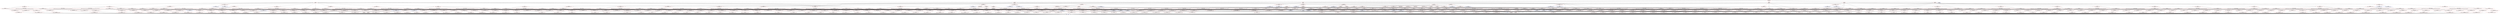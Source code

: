 digraph model_s{
"model_s" [ color=red, label="RooSimultaneousOpt\nmodel_s"];
"pdf_binch1_ch1" [ color=red, label="RooAddPdf\npdf_binch1_ch1"];
"shapeSig_gghh_2017_hgg_ch1_ch1" [ color=red, label="RooAddPdf\nshapeSig_gghh_2017_hgg_ch1_ch1"];
"gaus_g0_gghh_2017_boosted_cat0_13TeV" [ color=red, label="RooGaussian\ngaus_g0_gghh_2017_boosted_cat0_13TeV"];
"mean_g0_gghh_2017_boosted_cat0_13TeV" [ color=red, label="RooFormulaVar\nmean_g0_gghh_2017_boosted_cat0_13TeV"];
"dm_g0_gghh_2017_boosted_cat0_13TeV" [ color=red, label="RooSpline1D\ndm_g0_gghh_2017_boosted_cat0_13TeV"];
"MH" [ color=blue, label="RooRealVar\nMH"];
"sigma_g0_gghh_2017_boosted_cat0_13TeV" [ color=red, label="RooFormulaVar\nsigma_g0_gghh_2017_boosted_cat0_13TeV"];
"sigma_fit_g0_gghh_2017_boosted_cat0_13TeV" [ color=red, label="RooSpline1D\nsigma_fit_g0_gghh_2017_boosted_cat0_13TeV"];
"CMS_hgg_mass" [ color=blue, label="RooRealVar\nCMS_hgg_mass"];
"frac_g0_gghh_2017_boosted_cat0_13TeV" [ color=red, label="RooSpline1D\nfrac_g0_gghh_2017_boosted_cat0_13TeV"];
"gaus_g1_gghh_2017_boosted_cat0_13TeV" [ color=red, label="RooGaussian\ngaus_g1_gghh_2017_boosted_cat0_13TeV"];
"mean_g1_gghh_2017_boosted_cat0_13TeV" [ color=red, label="RooFormulaVar\nmean_g1_gghh_2017_boosted_cat0_13TeV"];
"dm_g1_gghh_2017_boosted_cat0_13TeV" [ color=red, label="RooSpline1D\ndm_g1_gghh_2017_boosted_cat0_13TeV"];
"sigma_g1_gghh_2017_boosted_cat0_13TeV" [ color=red, label="RooFormulaVar\nsigma_g1_gghh_2017_boosted_cat0_13TeV"];
"sigma_fit_g1_gghh_2017_boosted_cat0_13TeV" [ color=red, label="RooSpline1D\nsigma_fit_g1_gghh_2017_boosted_cat0_13TeV"];
"hggpdfsmrel_gghh_2017_boosted_cat0_13TeV_recursive_fraction_gaus_g1_gghh_2017_boosted_cat0_13TeV" [ color=red, label="RooRecursiveFraction\nhggpdfsmrel_gghh_2017_boosted_cat0_13TeV_recursive_fraction_gaus_g1_gghh_2017_boosted_cat0_13TeV"];
"1" [ color=red, label="RooConstVar\n1"];
"n_exp_final_binch1_ch1_proc_gghh_2017_hgg" [ color=red, label="RooProduct\nn_exp_final_binch1_ch1_proc_gghh_2017_hgg"];
"n_exp_binch1_ch1_proc_gghh_2017_hgg" [ color=red, label="ProcessNormalization\nn_exp_binch1_ch1_proc_gghh_2017_hgg"];
"r" [ color=blue, label="RooRealVar\nr"];
"shapeSig_gghh_2017_hgg_ch1_ch1__norm" [ color=red, label="RooFormulaVar\nshapeSig_gghh_2017_hgg_ch1_ch1__norm"];
"fxs_gghh_13TeV" [ color=red, label="RooSpline1D\nfxs_gghh_13TeV"];
"fbr_gghh_13TeV" [ color=red, label="RooSpline1D\nfbr_gghh_13TeV"];
"fea_gghh_2017_boosted_cat0_13TeV" [ color=red, label="RooSpline1D\nfea_gghh_2017_boosted_cat0_13TeV"];
"rate_gghh_2017_boosted_cat0_13TeV" [ color=red, label="RooFormulaVar\nrate_gghh_2017_boosted_cat0_13TeV"];
"shapeSig_gghh_2016pre_hgg_ch1_ch1" [ color=red, label="RooAddPdf\nshapeSig_gghh_2016pre_hgg_ch1_ch1"];
"gaus_g1_gghh_2016pre_boosted_cat0_13TeV" [ color=red, label="RooGaussian\ngaus_g1_gghh_2016pre_boosted_cat0_13TeV"];
"mean_g1_gghh_2016pre_boosted_cat0_13TeV" [ color=red, label="RooFormulaVar\nmean_g1_gghh_2016pre_boosted_cat0_13TeV"];
"dm_g1_gghh_2016pre_boosted_cat0_13TeV" [ color=red, label="RooSpline1D\ndm_g1_gghh_2016pre_boosted_cat0_13TeV"];
"sigma_g1_gghh_2016pre_boosted_cat0_13TeV" [ color=red, label="RooFormulaVar\nsigma_g1_gghh_2016pre_boosted_cat0_13TeV"];
"sigma_fit_g1_gghh_2016pre_boosted_cat0_13TeV" [ color=red, label="RooSpline1D\nsigma_fit_g1_gghh_2016pre_boosted_cat0_13TeV"];
"gaus_g2_gghh_2016pre_boosted_cat0_13TeV" [ color=red, label="RooGaussian\ngaus_g2_gghh_2016pre_boosted_cat0_13TeV"];
"mean_g2_gghh_2016pre_boosted_cat0_13TeV" [ color=red, label="RooFormulaVar\nmean_g2_gghh_2016pre_boosted_cat0_13TeV"];
"dm_g2_gghh_2016pre_boosted_cat0_13TeV" [ color=red, label="RooSpline1D\ndm_g2_gghh_2016pre_boosted_cat0_13TeV"];
"sigma_g2_gghh_2016pre_boosted_cat0_13TeV" [ color=red, label="RooFormulaVar\nsigma_g2_gghh_2016pre_boosted_cat0_13TeV"];
"sigma_fit_g2_gghh_2016pre_boosted_cat0_13TeV" [ color=red, label="RooSpline1D\nsigma_fit_g2_gghh_2016pre_boosted_cat0_13TeV"];
"gaus_g0_gghh_2016pre_boosted_cat0_13TeV" [ color=red, label="RooGaussian\ngaus_g0_gghh_2016pre_boosted_cat0_13TeV"];
"mean_g0_gghh_2016pre_boosted_cat0_13TeV" [ color=red, label="RooFormulaVar\nmean_g0_gghh_2016pre_boosted_cat0_13TeV"];
"dm_g0_gghh_2016pre_boosted_cat0_13TeV" [ color=red, label="RooSpline1D\ndm_g0_gghh_2016pre_boosted_cat0_13TeV"];
"sigma_g0_gghh_2016pre_boosted_cat0_13TeV" [ color=red, label="RooFormulaVar\nsigma_g0_gghh_2016pre_boosted_cat0_13TeV"];
"sigma_fit_g0_gghh_2016pre_boosted_cat0_13TeV" [ color=red, label="RooSpline1D\nsigma_fit_g0_gghh_2016pre_boosted_cat0_13TeV"];
"frac_g0_gghh_2016pre_boosted_cat0_13TeV" [ color=red, label="RooSpline1D\nfrac_g0_gghh_2016pre_boosted_cat0_13TeV"];
"hggpdfsmrel_gghh_2016pre_boosted_cat0_13TeV_recursive_fraction_gaus_g1_gghh_2016pre_boosted_cat0_13TeV" [ color=red, label="RooRecursiveFraction\nhggpdfsmrel_gghh_2016pre_boosted_cat0_13TeV_recursive_fraction_gaus_g1_gghh_2016pre_boosted_cat0_13TeV"];
"frac_g1_gghh_2016pre_boosted_cat0_13TeV" [ color=red, label="RooSpline1D\nfrac_g1_gghh_2016pre_boosted_cat0_13TeV"];
"hggpdfsmrel_gghh_2016pre_boosted_cat0_13TeV_recursive_fraction_gaus_g2_gghh_2016pre_boosted_cat0_13TeV" [ color=red, label="RooRecursiveFraction\nhggpdfsmrel_gghh_2016pre_boosted_cat0_13TeV_recursive_fraction_gaus_g2_gghh_2016pre_boosted_cat0_13TeV"];
"n_exp_final_binch1_ch1_proc_gghh_2016pre_hgg" [ color=red, label="RooProduct\nn_exp_final_binch1_ch1_proc_gghh_2016pre_hgg"];
"n_exp_binch1_ch1_proc_gghh_2016pre_hgg" [ color=red, label="ProcessNormalization\nn_exp_binch1_ch1_proc_gghh_2016pre_hgg"];
"shapeSig_gghh_2016pre_hgg_ch1_ch1__norm" [ color=red, label="RooFormulaVar\nshapeSig_gghh_2016pre_hgg_ch1_ch1__norm"];
"fea_gghh_2016pre_boosted_cat0_13TeV" [ color=red, label="RooSpline1D\nfea_gghh_2016pre_boosted_cat0_13TeV"];
"rate_gghh_2016pre_boosted_cat0_13TeV" [ color=red, label="RooFormulaVar\nrate_gghh_2016pre_boosted_cat0_13TeV"];
"shapeBkg_ttH_2016pre_ch1_ch1" [ color=red, label="RooAddPdf\nshapeBkg_ttH_2016pre_ch1_ch1"];
"gaus_g1_ttH_2016pre_boosted_cat0_13TeV" [ color=red, label="RooGaussian\ngaus_g1_ttH_2016pre_boosted_cat0_13TeV"];
"mean_g1_ttH_2016pre_boosted_cat0_13TeV" [ color=red, label="RooFormulaVar\nmean_g1_ttH_2016pre_boosted_cat0_13TeV"];
"dm_g1_ttH_2016pre_boosted_cat0_13TeV" [ color=red, label="RooSpline1D\ndm_g1_ttH_2016pre_boosted_cat0_13TeV"];
"sigma_g1_ttH_2016pre_boosted_cat0_13TeV" [ color=red, label="RooFormulaVar\nsigma_g1_ttH_2016pre_boosted_cat0_13TeV"];
"sigma_fit_g1_ttH_2016pre_boosted_cat0_13TeV" [ color=red, label="RooSpline1D\nsigma_fit_g1_ttH_2016pre_boosted_cat0_13TeV"];
"gaus_g0_ttH_2016pre_boosted_cat0_13TeV" [ color=red, label="RooGaussian\ngaus_g0_ttH_2016pre_boosted_cat0_13TeV"];
"mean_g0_ttH_2016pre_boosted_cat0_13TeV" [ color=red, label="RooFormulaVar\nmean_g0_ttH_2016pre_boosted_cat0_13TeV"];
"dm_g0_ttH_2016pre_boosted_cat0_13TeV" [ color=red, label="RooSpline1D\ndm_g0_ttH_2016pre_boosted_cat0_13TeV"];
"sigma_g0_ttH_2016pre_boosted_cat0_13TeV" [ color=red, label="RooFormulaVar\nsigma_g0_ttH_2016pre_boosted_cat0_13TeV"];
"sigma_fit_g0_ttH_2016pre_boosted_cat0_13TeV" [ color=red, label="RooSpline1D\nsigma_fit_g0_ttH_2016pre_boosted_cat0_13TeV"];
"frac_g0_ttH_2016pre_boosted_cat0_13TeV" [ color=red, label="RooSpline1D\nfrac_g0_ttH_2016pre_boosted_cat0_13TeV"];
"hggpdfsmrel_ttH_2016pre_boosted_cat0_13TeV_recursive_fraction_gaus_g1_ttH_2016pre_boosted_cat0_13TeV" [ color=red, label="RooRecursiveFraction\nhggpdfsmrel_ttH_2016pre_boosted_cat0_13TeV_recursive_fraction_gaus_g1_ttH_2016pre_boosted_cat0_13TeV"];
"n_exp_final_binch1_ch1_proc_ttH_2016pre" [ color=red, label="RooProduct\nn_exp_final_binch1_ch1_proc_ttH_2016pre"];
"n_exp_binch1_ch1_proc_ttH_2016pre" [ color=blue, label="RooRealVar\nn_exp_binch1_ch1_proc_ttH_2016pre"];
"shapeBkg_ttH_2016pre_ch1_ch1__norm" [ color=red, label="RooFormulaVar\nshapeBkg_ttH_2016pre_ch1_ch1__norm"];
"fea_ttH_2016pre_boosted_cat0_13TeV" [ color=red, label="RooSpline1D\nfea_ttH_2016pre_boosted_cat0_13TeV"];
"fxs_ttH_13TeV" [ color=red, label="RooSpline1D\nfxs_ttH_13TeV"];
"fbr_ttH_13TeV" [ color=red, label="RooSpline1D\nfbr_ttH_13TeV"];
"rate_ttH_2016pre_boosted_cat0_13TeV" [ color=red, label="RooFormulaVar\nrate_ttH_2016pre_boosted_cat0_13TeV"];
"shapeSig_gghh_2016post_hgg_ch1_ch1" [ color=red, label="RooAddPdf\nshapeSig_gghh_2016post_hgg_ch1_ch1"];
"gaus_g1_gghh_2016post_boosted_cat0_13TeV" [ color=red, label="RooGaussian\ngaus_g1_gghh_2016post_boosted_cat0_13TeV"];
"mean_g1_gghh_2016post_boosted_cat0_13TeV" [ color=red, label="RooFormulaVar\nmean_g1_gghh_2016post_boosted_cat0_13TeV"];
"dm_g1_gghh_2016post_boosted_cat0_13TeV" [ color=red, label="RooSpline1D\ndm_g1_gghh_2016post_boosted_cat0_13TeV"];
"sigma_g1_gghh_2016post_boosted_cat0_13TeV" [ color=red, label="RooFormulaVar\nsigma_g1_gghh_2016post_boosted_cat0_13TeV"];
"sigma_fit_g1_gghh_2016post_boosted_cat0_13TeV" [ color=red, label="RooSpline1D\nsigma_fit_g1_gghh_2016post_boosted_cat0_13TeV"];
"gaus_g0_gghh_2016post_boosted_cat0_13TeV" [ color=red, label="RooGaussian\ngaus_g0_gghh_2016post_boosted_cat0_13TeV"];
"mean_g0_gghh_2016post_boosted_cat0_13TeV" [ color=red, label="RooFormulaVar\nmean_g0_gghh_2016post_boosted_cat0_13TeV"];
"dm_g0_gghh_2016post_boosted_cat0_13TeV" [ color=red, label="RooSpline1D\ndm_g0_gghh_2016post_boosted_cat0_13TeV"];
"sigma_g0_gghh_2016post_boosted_cat0_13TeV" [ color=red, label="RooFormulaVar\nsigma_g0_gghh_2016post_boosted_cat0_13TeV"];
"sigma_fit_g0_gghh_2016post_boosted_cat0_13TeV" [ color=red, label="RooSpline1D\nsigma_fit_g0_gghh_2016post_boosted_cat0_13TeV"];
"frac_g0_gghh_2016post_boosted_cat0_13TeV" [ color=red, label="RooSpline1D\nfrac_g0_gghh_2016post_boosted_cat0_13TeV"];
"hggpdfsmrel_gghh_2016post_boosted_cat0_13TeV_recursive_fraction_gaus_g1_gghh_2016post_boosted_cat0_13TeV" [ color=red, label="RooRecursiveFraction\nhggpdfsmrel_gghh_2016post_boosted_cat0_13TeV_recursive_fraction_gaus_g1_gghh_2016post_boosted_cat0_13TeV"];
"frac_g1_gghh_2016post_boosted_cat0_13TeV" [ color=red, label="RooSpline1D\nfrac_g1_gghh_2016post_boosted_cat0_13TeV"];
"gaus_g2_gghh_2016post_boosted_cat0_13TeV" [ color=red, label="RooGaussian\ngaus_g2_gghh_2016post_boosted_cat0_13TeV"];
"mean_g2_gghh_2016post_boosted_cat0_13TeV" [ color=red, label="RooFormulaVar\nmean_g2_gghh_2016post_boosted_cat0_13TeV"];
"dm_g2_gghh_2016post_boosted_cat0_13TeV" [ color=red, label="RooSpline1D\ndm_g2_gghh_2016post_boosted_cat0_13TeV"];
"sigma_g2_gghh_2016post_boosted_cat0_13TeV" [ color=red, label="RooFormulaVar\nsigma_g2_gghh_2016post_boosted_cat0_13TeV"];
"sigma_fit_g2_gghh_2016post_boosted_cat0_13TeV" [ color=red, label="RooSpline1D\nsigma_fit_g2_gghh_2016post_boosted_cat0_13TeV"];
"hggpdfsmrel_gghh_2016post_boosted_cat0_13TeV_recursive_fraction_gaus_g2_gghh_2016post_boosted_cat0_13TeV" [ color=red, label="RooRecursiveFraction\nhggpdfsmrel_gghh_2016post_boosted_cat0_13TeV_recursive_fraction_gaus_g2_gghh_2016post_boosted_cat0_13TeV"];
"n_exp_final_binch1_ch1_proc_gghh_2016post_hgg" [ color=red, label="RooProduct\nn_exp_final_binch1_ch1_proc_gghh_2016post_hgg"];
"n_exp_binch1_ch1_proc_gghh_2016post_hgg" [ color=red, label="ProcessNormalization\nn_exp_binch1_ch1_proc_gghh_2016post_hgg"];
"shapeSig_gghh_2016post_hgg_ch1_ch1__norm" [ color=red, label="RooFormulaVar\nshapeSig_gghh_2016post_hgg_ch1_ch1__norm"];
"fea_gghh_2016post_boosted_cat0_13TeV" [ color=red, label="RooSpline1D\nfea_gghh_2016post_boosted_cat0_13TeV"];
"rate_gghh_2016post_boosted_cat0_13TeV" [ color=red, label="RooFormulaVar\nrate_gghh_2016post_boosted_cat0_13TeV"];
"shapeBkg_ttH_2016post_ch1_ch1" [ color=red, label="RooAddPdf\nshapeBkg_ttH_2016post_ch1_ch1"];
"gaus_g1_ttH_2016post_boosted_cat0_13TeV" [ color=red, label="RooGaussian\ngaus_g1_ttH_2016post_boosted_cat0_13TeV"];
"mean_g1_ttH_2016post_boosted_cat0_13TeV" [ color=red, label="RooFormulaVar\nmean_g1_ttH_2016post_boosted_cat0_13TeV"];
"dm_g1_ttH_2016post_boosted_cat0_13TeV" [ color=red, label="RooSpline1D\ndm_g1_ttH_2016post_boosted_cat0_13TeV"];
"sigma_g1_ttH_2016post_boosted_cat0_13TeV" [ color=red, label="RooFormulaVar\nsigma_g1_ttH_2016post_boosted_cat0_13TeV"];
"sigma_fit_g1_ttH_2016post_boosted_cat0_13TeV" [ color=red, label="RooSpline1D\nsigma_fit_g1_ttH_2016post_boosted_cat0_13TeV"];
"gaus_g0_ttH_2016post_boosted_cat0_13TeV" [ color=red, label="RooGaussian\ngaus_g0_ttH_2016post_boosted_cat0_13TeV"];
"mean_g0_ttH_2016post_boosted_cat0_13TeV" [ color=red, label="RooFormulaVar\nmean_g0_ttH_2016post_boosted_cat0_13TeV"];
"dm_g0_ttH_2016post_boosted_cat0_13TeV" [ color=red, label="RooSpline1D\ndm_g0_ttH_2016post_boosted_cat0_13TeV"];
"sigma_g0_ttH_2016post_boosted_cat0_13TeV" [ color=red, label="RooFormulaVar\nsigma_g0_ttH_2016post_boosted_cat0_13TeV"];
"sigma_fit_g0_ttH_2016post_boosted_cat0_13TeV" [ color=red, label="RooSpline1D\nsigma_fit_g0_ttH_2016post_boosted_cat0_13TeV"];
"frac_g0_ttH_2016post_boosted_cat0_13TeV" [ color=red, label="RooSpline1D\nfrac_g0_ttH_2016post_boosted_cat0_13TeV"];
"hggpdfsmrel_ttH_2016post_boosted_cat0_13TeV_recursive_fraction_gaus_g1_ttH_2016post_boosted_cat0_13TeV" [ color=red, label="RooRecursiveFraction\nhggpdfsmrel_ttH_2016post_boosted_cat0_13TeV_recursive_fraction_gaus_g1_ttH_2016post_boosted_cat0_13TeV"];
"n_exp_final_binch1_ch1_proc_ttH_2016post" [ color=red, label="RooProduct\nn_exp_final_binch1_ch1_proc_ttH_2016post"];
"n_exp_binch1_ch1_proc_ttH_2016post" [ color=blue, label="RooRealVar\nn_exp_binch1_ch1_proc_ttH_2016post"];
"shapeBkg_ttH_2016post_ch1_ch1__norm" [ color=red, label="RooFormulaVar\nshapeBkg_ttH_2016post_ch1_ch1__norm"];
"fea_ttH_2016post_boosted_cat0_13TeV" [ color=red, label="RooSpline1D\nfea_ttH_2016post_boosted_cat0_13TeV"];
"rate_ttH_2016post_boosted_cat0_13TeV" [ color=red, label="RooFormulaVar\nrate_ttH_2016post_boosted_cat0_13TeV"];
"shapeBkg_ttH_2018_ch1_ch1" [ color=red, label="RooAddPdf\nshapeBkg_ttH_2018_ch1_ch1"];
"gaus_g0_ttH_2018_boosted_cat0_13TeV" [ color=red, label="RooGaussian\ngaus_g0_ttH_2018_boosted_cat0_13TeV"];
"mean_g0_ttH_2018_boosted_cat0_13TeV" [ color=red, label="RooFormulaVar\nmean_g0_ttH_2018_boosted_cat0_13TeV"];
"dm_g0_ttH_2018_boosted_cat0_13TeV" [ color=red, label="RooSpline1D\ndm_g0_ttH_2018_boosted_cat0_13TeV"];
"sigma_g0_ttH_2018_boosted_cat0_13TeV" [ color=red, label="RooFormulaVar\nsigma_g0_ttH_2018_boosted_cat0_13TeV"];
"sigma_fit_g0_ttH_2018_boosted_cat0_13TeV" [ color=red, label="RooSpline1D\nsigma_fit_g0_ttH_2018_boosted_cat0_13TeV"];
"gaus_g1_ttH_2018_boosted_cat0_13TeV" [ color=red, label="RooGaussian\ngaus_g1_ttH_2018_boosted_cat0_13TeV"];
"mean_g1_ttH_2018_boosted_cat0_13TeV" [ color=red, label="RooFormulaVar\nmean_g1_ttH_2018_boosted_cat0_13TeV"];
"dm_g1_ttH_2018_boosted_cat0_13TeV" [ color=red, label="RooSpline1D\ndm_g1_ttH_2018_boosted_cat0_13TeV"];
"sigma_g1_ttH_2018_boosted_cat0_13TeV" [ color=red, label="RooFormulaVar\nsigma_g1_ttH_2018_boosted_cat0_13TeV"];
"sigma_fit_g1_ttH_2018_boosted_cat0_13TeV" [ color=red, label="RooSpline1D\nsigma_fit_g1_ttH_2018_boosted_cat0_13TeV"];
"frac_g0_ttH_2018_boosted_cat0_13TeV" [ color=red, label="RooSpline1D\nfrac_g0_ttH_2018_boosted_cat0_13TeV"];
"hggpdfsmrel_ttH_2018_boosted_cat0_13TeV_recursive_fraction_gaus_g1_ttH_2018_boosted_cat0_13TeV" [ color=red, label="RooRecursiveFraction\nhggpdfsmrel_ttH_2018_boosted_cat0_13TeV_recursive_fraction_gaus_g1_ttH_2018_boosted_cat0_13TeV"];
"n_exp_final_binch1_ch1_proc_ttH_2018" [ color=red, label="RooProduct\nn_exp_final_binch1_ch1_proc_ttH_2018"];
"n_exp_binch1_ch1_proc_ttH_2018" [ color=blue, label="RooRealVar\nn_exp_binch1_ch1_proc_ttH_2018"];
"shapeBkg_ttH_2018_ch1_ch1__norm" [ color=red, label="RooFormulaVar\nshapeBkg_ttH_2018_ch1_ch1__norm"];
"fea_ttH_2018_boosted_cat0_13TeV" [ color=red, label="RooSpline1D\nfea_ttH_2018_boosted_cat0_13TeV"];
"rate_ttH_2018_boosted_cat0_13TeV" [ color=red, label="RooFormulaVar\nrate_ttH_2018_boosted_cat0_13TeV"];
"shapeSig_gghh_2018_hgg_ch1_ch1" [ color=red, label="RooAddPdf\nshapeSig_gghh_2018_hgg_ch1_ch1"];
"gaus_g0_gghh_2018_boosted_cat0_13TeV" [ color=red, label="RooGaussian\ngaus_g0_gghh_2018_boosted_cat0_13TeV"];
"mean_g0_gghh_2018_boosted_cat0_13TeV" [ color=red, label="RooFormulaVar\nmean_g0_gghh_2018_boosted_cat0_13TeV"];
"dm_g0_gghh_2018_boosted_cat0_13TeV" [ color=red, label="RooSpline1D\ndm_g0_gghh_2018_boosted_cat0_13TeV"];
"sigma_g0_gghh_2018_boosted_cat0_13TeV" [ color=red, label="RooFormulaVar\nsigma_g0_gghh_2018_boosted_cat0_13TeV"];
"sigma_fit_g0_gghh_2018_boosted_cat0_13TeV" [ color=red, label="RooSpline1D\nsigma_fit_g0_gghh_2018_boosted_cat0_13TeV"];
"frac_g0_gghh_2018_boosted_cat0_13TeV" [ color=red, label="RooSpline1D\nfrac_g0_gghh_2018_boosted_cat0_13TeV"];
"gaus_g1_gghh_2018_boosted_cat0_13TeV" [ color=red, label="RooGaussian\ngaus_g1_gghh_2018_boosted_cat0_13TeV"];
"mean_g1_gghh_2018_boosted_cat0_13TeV" [ color=red, label="RooFormulaVar\nmean_g1_gghh_2018_boosted_cat0_13TeV"];
"dm_g1_gghh_2018_boosted_cat0_13TeV" [ color=red, label="RooSpline1D\ndm_g1_gghh_2018_boosted_cat0_13TeV"];
"sigma_g1_gghh_2018_boosted_cat0_13TeV" [ color=red, label="RooFormulaVar\nsigma_g1_gghh_2018_boosted_cat0_13TeV"];
"sigma_fit_g1_gghh_2018_boosted_cat0_13TeV" [ color=red, label="RooSpline1D\nsigma_fit_g1_gghh_2018_boosted_cat0_13TeV"];
"hggpdfsmrel_gghh_2018_boosted_cat0_13TeV_recursive_fraction_gaus_g1_gghh_2018_boosted_cat0_13TeV" [ color=red, label="RooRecursiveFraction\nhggpdfsmrel_gghh_2018_boosted_cat0_13TeV_recursive_fraction_gaus_g1_gghh_2018_boosted_cat0_13TeV"];
"n_exp_final_binch1_ch1_proc_gghh_2018_hgg" [ color=red, label="RooProduct\nn_exp_final_binch1_ch1_proc_gghh_2018_hgg"];
"n_exp_binch1_ch1_proc_gghh_2018_hgg" [ color=red, label="ProcessNormalization\nn_exp_binch1_ch1_proc_gghh_2018_hgg"];
"shapeSig_gghh_2018_hgg_ch1_ch1__norm" [ color=red, label="RooFormulaVar\nshapeSig_gghh_2018_hgg_ch1_ch1__norm"];
"fea_gghh_2018_boosted_cat0_13TeV" [ color=red, label="RooSpline1D\nfea_gghh_2018_boosted_cat0_13TeV"];
"rate_gghh_2018_boosted_cat0_13TeV" [ color=red, label="RooFormulaVar\nrate_gghh_2018_boosted_cat0_13TeV"];
"shapeBkg_bkg_mass_ch1_ch1" [ color=red, label="RooMultiPdf\nshapeBkg_bkg_mass_ch1_ch1"];
"pdfindex_boosted_cat0_13TeV" [ color=blue, label="RooCategory\npdfindex_boosted_cat0_13TeV"];
"env_pdf_0_13TeV_bern1" [ color=red, label="RooBernsteinFast<1>\nenv_pdf_0_13TeV_bern1"];
"env_pdf_0_13TeV_bern1_p0_sq" [ color=red, label="RooFormulaVar\nenv_pdf_0_13TeV_bern1_p0_sq"];
"env_pdf_0_13TeV_bern1_p0" [ color=blue, label="RooRealVar\nenv_pdf_0_13TeV_bern1_p0"];
"env_pdf_0_13TeV_exp1" [ color=red, label="RooAddPdf\nenv_pdf_0_13TeV_exp1"];
"env_pdf_0_13TeV_exp1_e1" [ color=red, label="RooExponential\nenv_pdf_0_13TeV_exp1_e1"];
"env_pdf_0_13TeV_exp1_p1" [ color=blue, label="RooRealVar\nenv_pdf_0_13TeV_exp1_p1"];
"env_pdf_0_13TeV_exp1_recursive_fraction_env_pdf_0_13TeV_exp1_e1" [ color=red, label="RooRecursiveFraction\nenv_pdf_0_13TeV_exp1_recursive_fraction_env_pdf_0_13TeV_exp1_e1"];
"env_pdf_0_13TeV_pow1" [ color=red, label="RooAddPdf\nenv_pdf_0_13TeV_pow1"];
"env_pdf_0_13TeV_pow1_e1" [ color=red, label="RooPower\nenv_pdf_0_13TeV_pow1_e1"];
"env_pdf_0_13TeV_pow1_p1" [ color=blue, label="RooRealVar\nenv_pdf_0_13TeV_pow1_p1"];
"env_pdf_0_13TeV_pow1_recursive_fraction_env_pdf_0_13TeV_pow1_e1" [ color=red, label="RooRecursiveFraction\nenv_pdf_0_13TeV_pow1_recursive_fraction_env_pdf_0_13TeV_pow1_e1"];
"env_pdf_0_13TeV_lau1" [ color=red, label="RooAddPdf\nenv_pdf_0_13TeV_lau1"];
"env_pdf_0_13TeV_lau1_pow0" [ color=red, label="RooPower\nenv_pdf_0_13TeV_lau1_pow0"];
"-4" [ color=red, label="RooConstVar\n-4"];
"env_pdf_0_13TeV_lau1_l1" [ color=blue, label="RooRealVar\nenv_pdf_0_13TeV_lau1_l1"];
"env_pdf_0_13TeV_lau1_powl1" [ color=red, label="RooPower\nenv_pdf_0_13TeV_lau1_powl1"];
"-5" [ color=red, label="RooConstVar\n-5"];
"env_pdf_0_13TeV_lau1_recursive_fraction_env_pdf_0_13TeV_lau1_powl1" [ color=red, label="RooRecursiveFraction\nenv_pdf_0_13TeV_lau1_recursive_fraction_env_pdf_0_13TeV_lau1_powl1"];
"n_exp_final_binch1_ch1_proc_bkg_mass" [ color=red, label="RooProduct\nn_exp_final_binch1_ch1_proc_bkg_mass"];
"n_exp_binch1_ch1_proc_bkg_mass" [ color=blue, label="RooRealVar\nn_exp_binch1_ch1_proc_bkg_mass"];
"shapeBkg_bkg_mass_ch1_ch1__norm" [ color=blue, label="RooRealVar\nshapeBkg_bkg_mass_ch1_ch1__norm"];
"shapeBkg_ttH_2017_ch1_ch1" [ color=red, label="RooAddPdf\nshapeBkg_ttH_2017_ch1_ch1"];
"gaus_g0_ttH_2017_boosted_cat0_13TeV" [ color=red, label="RooGaussian\ngaus_g0_ttH_2017_boosted_cat0_13TeV"];
"mean_g0_ttH_2017_boosted_cat0_13TeV" [ color=red, label="RooFormulaVar\nmean_g0_ttH_2017_boosted_cat0_13TeV"];
"dm_g0_ttH_2017_boosted_cat0_13TeV" [ color=red, label="RooSpline1D\ndm_g0_ttH_2017_boosted_cat0_13TeV"];
"sigma_g0_ttH_2017_boosted_cat0_13TeV" [ color=red, label="RooFormulaVar\nsigma_g0_ttH_2017_boosted_cat0_13TeV"];
"sigma_fit_g0_ttH_2017_boosted_cat0_13TeV" [ color=red, label="RooSpline1D\nsigma_fit_g0_ttH_2017_boosted_cat0_13TeV"];
"frac_g0_ttH_2017_boosted_cat0_13TeV" [ color=red, label="RooSpline1D\nfrac_g0_ttH_2017_boosted_cat0_13TeV"];
"gaus_g1_ttH_2017_boosted_cat0_13TeV" [ color=red, label="RooGaussian\ngaus_g1_ttH_2017_boosted_cat0_13TeV"];
"mean_g1_ttH_2017_boosted_cat0_13TeV" [ color=red, label="RooFormulaVar\nmean_g1_ttH_2017_boosted_cat0_13TeV"];
"dm_g1_ttH_2017_boosted_cat0_13TeV" [ color=red, label="RooSpline1D\ndm_g1_ttH_2017_boosted_cat0_13TeV"];
"sigma_g1_ttH_2017_boosted_cat0_13TeV" [ color=red, label="RooFormulaVar\nsigma_g1_ttH_2017_boosted_cat0_13TeV"];
"sigma_fit_g1_ttH_2017_boosted_cat0_13TeV" [ color=red, label="RooSpline1D\nsigma_fit_g1_ttH_2017_boosted_cat0_13TeV"];
"hggpdfsmrel_ttH_2017_boosted_cat0_13TeV_recursive_fraction_gaus_g1_ttH_2017_boosted_cat0_13TeV" [ color=red, label="RooRecursiveFraction\nhggpdfsmrel_ttH_2017_boosted_cat0_13TeV_recursive_fraction_gaus_g1_ttH_2017_boosted_cat0_13TeV"];
"n_exp_final_binch1_ch1_proc_ttH_2017" [ color=red, label="RooProduct\nn_exp_final_binch1_ch1_proc_ttH_2017"];
"n_exp_binch1_ch1_proc_ttH_2017" [ color=blue, label="RooRealVar\nn_exp_binch1_ch1_proc_ttH_2017"];
"shapeBkg_ttH_2017_ch1_ch1__norm" [ color=red, label="RooFormulaVar\nshapeBkg_ttH_2017_ch1_ch1__norm"];
"rate_ttH_2017_boosted_cat0_13TeV" [ color=red, label="RooFormulaVar\nrate_ttH_2017_boosted_cat0_13TeV"];
"fea_ttH_2017_boosted_cat0_13TeV" [ color=red, label="RooSpline1D\nfea_ttH_2017_boosted_cat0_13TeV"];
"pdf_binch1_ch2" [ color=red, label="RooAddPdf\npdf_binch1_ch2"];
"shapeSig_gghh_2018_hgg_ch1_ch2" [ color=red, label="RooAddPdf\nshapeSig_gghh_2018_hgg_ch1_ch2"];
"gaus_g0_gghh_2018_boosted_cat1_13TeV" [ color=red, label="RooGaussian\ngaus_g0_gghh_2018_boosted_cat1_13TeV"];
"mean_g0_gghh_2018_boosted_cat1_13TeV" [ color=red, label="RooFormulaVar\nmean_g0_gghh_2018_boosted_cat1_13TeV"];
"dm_g0_gghh_2018_boosted_cat1_13TeV" [ color=red, label="RooSpline1D\ndm_g0_gghh_2018_boosted_cat1_13TeV"];
"sigma_g0_gghh_2018_boosted_cat1_13TeV" [ color=red, label="RooFormulaVar\nsigma_g0_gghh_2018_boosted_cat1_13TeV"];
"sigma_fit_g0_gghh_2018_boosted_cat1_13TeV" [ color=red, label="RooSpline1D\nsigma_fit_g0_gghh_2018_boosted_cat1_13TeV"];
"gaus_g1_gghh_2018_boosted_cat1_13TeV" [ color=red, label="RooGaussian\ngaus_g1_gghh_2018_boosted_cat1_13TeV"];
"mean_g1_gghh_2018_boosted_cat1_13TeV" [ color=red, label="RooFormulaVar\nmean_g1_gghh_2018_boosted_cat1_13TeV"];
"dm_g1_gghh_2018_boosted_cat1_13TeV" [ color=red, label="RooSpline1D\ndm_g1_gghh_2018_boosted_cat1_13TeV"];
"sigma_g1_gghh_2018_boosted_cat1_13TeV" [ color=red, label="RooFormulaVar\nsigma_g1_gghh_2018_boosted_cat1_13TeV"];
"sigma_fit_g1_gghh_2018_boosted_cat1_13TeV" [ color=red, label="RooSpline1D\nsigma_fit_g1_gghh_2018_boosted_cat1_13TeV"];
"frac_g0_gghh_2018_boosted_cat1_13TeV" [ color=red, label="RooSpline1D\nfrac_g0_gghh_2018_boosted_cat1_13TeV"];
"hggpdfsmrel_gghh_2018_boosted_cat1_13TeV_recursive_fraction_gaus_g1_gghh_2018_boosted_cat1_13TeV" [ color=red, label="RooRecursiveFraction\nhggpdfsmrel_gghh_2018_boosted_cat1_13TeV_recursive_fraction_gaus_g1_gghh_2018_boosted_cat1_13TeV"];
"n_exp_final_binch1_ch2_proc_gghh_2018_hgg" [ color=red, label="RooProduct\nn_exp_final_binch1_ch2_proc_gghh_2018_hgg"];
"n_exp_binch1_ch2_proc_gghh_2018_hgg" [ color=red, label="ProcessNormalization\nn_exp_binch1_ch2_proc_gghh_2018_hgg"];
"shapeSig_gghh_2018_hgg_ch1_ch2__norm" [ color=red, label="RooFormulaVar\nshapeSig_gghh_2018_hgg_ch1_ch2__norm"];
"fea_gghh_2018_boosted_cat1_13TeV" [ color=red, label="RooSpline1D\nfea_gghh_2018_boosted_cat1_13TeV"];
"rate_gghh_2018_boosted_cat1_13TeV" [ color=red, label="RooFormulaVar\nrate_gghh_2018_boosted_cat1_13TeV"];
"shapeBkg_bkg_mass_ch1_ch2" [ color=red, label="RooMultiPdf\nshapeBkg_bkg_mass_ch1_ch2"];
"pdfindex_boosted_cat1_13TeV" [ color=blue, label="RooCategory\npdfindex_boosted_cat1_13TeV"];
"env_pdf_1_13TeV_bern1" [ color=red, label="RooBernsteinFast<1>\nenv_pdf_1_13TeV_bern1"];
"env_pdf_1_13TeV_bern1_p0_sq" [ color=red, label="RooFormulaVar\nenv_pdf_1_13TeV_bern1_p0_sq"];
"env_pdf_1_13TeV_bern1_p0" [ color=blue, label="RooRealVar\nenv_pdf_1_13TeV_bern1_p0"];
"env_pdf_1_13TeV_exp1" [ color=red, label="RooAddPdf\nenv_pdf_1_13TeV_exp1"];
"env_pdf_1_13TeV_exp1_e1" [ color=red, label="RooExponential\nenv_pdf_1_13TeV_exp1_e1"];
"env_pdf_1_13TeV_exp1_p1" [ color=blue, label="RooRealVar\nenv_pdf_1_13TeV_exp1_p1"];
"env_pdf_1_13TeV_exp1_recursive_fraction_env_pdf_1_13TeV_exp1_e1" [ color=red, label="RooRecursiveFraction\nenv_pdf_1_13TeV_exp1_recursive_fraction_env_pdf_1_13TeV_exp1_e1"];
"env_pdf_1_13TeV_pow1" [ color=red, label="RooAddPdf\nenv_pdf_1_13TeV_pow1"];
"env_pdf_1_13TeV_pow1_e1" [ color=red, label="RooPower\nenv_pdf_1_13TeV_pow1_e1"];
"env_pdf_1_13TeV_pow1_p1" [ color=blue, label="RooRealVar\nenv_pdf_1_13TeV_pow1_p1"];
"env_pdf_1_13TeV_pow1_recursive_fraction_env_pdf_1_13TeV_pow1_e1" [ color=red, label="RooRecursiveFraction\nenv_pdf_1_13TeV_pow1_recursive_fraction_env_pdf_1_13TeV_pow1_e1"];
"env_pdf_1_13TeV_lau1" [ color=red, label="RooAddPdf\nenv_pdf_1_13TeV_lau1"];
"env_pdf_1_13TeV_lau1_pow0" [ color=red, label="RooPower\nenv_pdf_1_13TeV_lau1_pow0"];
"env_pdf_1_13TeV_lau1_l1" [ color=blue, label="RooRealVar\nenv_pdf_1_13TeV_lau1_l1"];
"env_pdf_1_13TeV_lau1_powl1" [ color=red, label="RooPower\nenv_pdf_1_13TeV_lau1_powl1"];
"env_pdf_1_13TeV_lau1_recursive_fraction_env_pdf_1_13TeV_lau1_powl1" [ color=red, label="RooRecursiveFraction\nenv_pdf_1_13TeV_lau1_recursive_fraction_env_pdf_1_13TeV_lau1_powl1"];
"n_exp_final_binch1_ch2_proc_bkg_mass" [ color=red, label="RooProduct\nn_exp_final_binch1_ch2_proc_bkg_mass"];
"n_exp_binch1_ch2_proc_bkg_mass" [ color=blue, label="RooRealVar\nn_exp_binch1_ch2_proc_bkg_mass"];
"shapeBkg_bkg_mass_ch1_ch2__norm" [ color=blue, label="RooRealVar\nshapeBkg_bkg_mass_ch1_ch2__norm"];
"shapeSig_gghh_2016post_hgg_ch1_ch2" [ color=red, label="RooAddPdf\nshapeSig_gghh_2016post_hgg_ch1_ch2"];
"gaus_g0_gghh_2016post_boosted_cat1_13TeV" [ color=red, label="RooGaussian\ngaus_g0_gghh_2016post_boosted_cat1_13TeV"];
"mean_g0_gghh_2016post_boosted_cat1_13TeV" [ color=red, label="RooFormulaVar\nmean_g0_gghh_2016post_boosted_cat1_13TeV"];
"dm_g0_gghh_2016post_boosted_cat1_13TeV" [ color=red, label="RooSpline1D\ndm_g0_gghh_2016post_boosted_cat1_13TeV"];
"sigma_g0_gghh_2016post_boosted_cat1_13TeV" [ color=red, label="RooFormulaVar\nsigma_g0_gghh_2016post_boosted_cat1_13TeV"];
"sigma_fit_g0_gghh_2016post_boosted_cat1_13TeV" [ color=red, label="RooSpline1D\nsigma_fit_g0_gghh_2016post_boosted_cat1_13TeV"];
"frac_g0_gghh_2016post_boosted_cat1_13TeV" [ color=red, label="RooSpline1D\nfrac_g0_gghh_2016post_boosted_cat1_13TeV"];
"gaus_g1_gghh_2016post_boosted_cat1_13TeV" [ color=red, label="RooGaussian\ngaus_g1_gghh_2016post_boosted_cat1_13TeV"];
"mean_g1_gghh_2016post_boosted_cat1_13TeV" [ color=red, label="RooFormulaVar\nmean_g1_gghh_2016post_boosted_cat1_13TeV"];
"dm_g1_gghh_2016post_boosted_cat1_13TeV" [ color=red, label="RooSpline1D\ndm_g1_gghh_2016post_boosted_cat1_13TeV"];
"sigma_g1_gghh_2016post_boosted_cat1_13TeV" [ color=red, label="RooFormulaVar\nsigma_g1_gghh_2016post_boosted_cat1_13TeV"];
"sigma_fit_g1_gghh_2016post_boosted_cat1_13TeV" [ color=red, label="RooSpline1D\nsigma_fit_g1_gghh_2016post_boosted_cat1_13TeV"];
"hggpdfsmrel_gghh_2016post_boosted_cat1_13TeV_recursive_fraction_gaus_g1_gghh_2016post_boosted_cat1_13TeV" [ color=red, label="RooRecursiveFraction\nhggpdfsmrel_gghh_2016post_boosted_cat1_13TeV_recursive_fraction_gaus_g1_gghh_2016post_boosted_cat1_13TeV"];
"n_exp_final_binch1_ch2_proc_gghh_2016post_hgg" [ color=red, label="RooProduct\nn_exp_final_binch1_ch2_proc_gghh_2016post_hgg"];
"n_exp_binch1_ch2_proc_gghh_2016post_hgg" [ color=red, label="ProcessNormalization\nn_exp_binch1_ch2_proc_gghh_2016post_hgg"];
"shapeSig_gghh_2016post_hgg_ch1_ch2__norm" [ color=red, label="RooFormulaVar\nshapeSig_gghh_2016post_hgg_ch1_ch2__norm"];
"fea_gghh_2016post_boosted_cat1_13TeV" [ color=red, label="RooSpline1D\nfea_gghh_2016post_boosted_cat1_13TeV"];
"rate_gghh_2016post_boosted_cat1_13TeV" [ color=red, label="RooFormulaVar\nrate_gghh_2016post_boosted_cat1_13TeV"];
"shapeSig_gghh_2016pre_hgg_ch1_ch2" [ color=red, label="RooAddPdf\nshapeSig_gghh_2016pre_hgg_ch1_ch2"];
"gaus_g0_gghh_2016pre_boosted_cat1_13TeV" [ color=red, label="RooGaussian\ngaus_g0_gghh_2016pre_boosted_cat1_13TeV"];
"mean_g0_gghh_2016pre_boosted_cat1_13TeV" [ color=red, label="RooFormulaVar\nmean_g0_gghh_2016pre_boosted_cat1_13TeV"];
"dm_g0_gghh_2016pre_boosted_cat1_13TeV" [ color=red, label="RooSpline1D\ndm_g0_gghh_2016pre_boosted_cat1_13TeV"];
"sigma_g0_gghh_2016pre_boosted_cat1_13TeV" [ color=red, label="RooFormulaVar\nsigma_g0_gghh_2016pre_boosted_cat1_13TeV"];
"sigma_fit_g0_gghh_2016pre_boosted_cat1_13TeV" [ color=red, label="RooSpline1D\nsigma_fit_g0_gghh_2016pre_boosted_cat1_13TeV"];
"frac_g0_gghh_2016pre_boosted_cat1_13TeV" [ color=red, label="RooSpline1D\nfrac_g0_gghh_2016pre_boosted_cat1_13TeV"];
"gaus_g1_gghh_2016pre_boosted_cat1_13TeV" [ color=red, label="RooGaussian\ngaus_g1_gghh_2016pre_boosted_cat1_13TeV"];
"mean_g1_gghh_2016pre_boosted_cat1_13TeV" [ color=red, label="RooFormulaVar\nmean_g1_gghh_2016pre_boosted_cat1_13TeV"];
"dm_g1_gghh_2016pre_boosted_cat1_13TeV" [ color=red, label="RooSpline1D\ndm_g1_gghh_2016pre_boosted_cat1_13TeV"];
"sigma_g1_gghh_2016pre_boosted_cat1_13TeV" [ color=red, label="RooFormulaVar\nsigma_g1_gghh_2016pre_boosted_cat1_13TeV"];
"sigma_fit_g1_gghh_2016pre_boosted_cat1_13TeV" [ color=red, label="RooSpline1D\nsigma_fit_g1_gghh_2016pre_boosted_cat1_13TeV"];
"hggpdfsmrel_gghh_2016pre_boosted_cat1_13TeV_recursive_fraction_gaus_g1_gghh_2016pre_boosted_cat1_13TeV" [ color=red, label="RooRecursiveFraction\nhggpdfsmrel_gghh_2016pre_boosted_cat1_13TeV_recursive_fraction_gaus_g1_gghh_2016pre_boosted_cat1_13TeV"];
"n_exp_final_binch1_ch2_proc_gghh_2016pre_hgg" [ color=red, label="RooProduct\nn_exp_final_binch1_ch2_proc_gghh_2016pre_hgg"];
"n_exp_binch1_ch2_proc_gghh_2016pre_hgg" [ color=red, label="ProcessNormalization\nn_exp_binch1_ch2_proc_gghh_2016pre_hgg"];
"shapeSig_gghh_2016pre_hgg_ch1_ch2__norm" [ color=red, label="RooFormulaVar\nshapeSig_gghh_2016pre_hgg_ch1_ch2__norm"];
"fea_gghh_2016pre_boosted_cat1_13TeV" [ color=red, label="RooSpline1D\nfea_gghh_2016pre_boosted_cat1_13TeV"];
"rate_gghh_2016pre_boosted_cat1_13TeV" [ color=red, label="RooFormulaVar\nrate_gghh_2016pre_boosted_cat1_13TeV"];
"shapeSig_gghh_2017_hgg_ch1_ch2" [ color=red, label="RooAddPdf\nshapeSig_gghh_2017_hgg_ch1_ch2"];
"gaus_g0_gghh_2017_boosted_cat1_13TeV" [ color=red, label="RooGaussian\ngaus_g0_gghh_2017_boosted_cat1_13TeV"];
"mean_g0_gghh_2017_boosted_cat1_13TeV" [ color=red, label="RooFormulaVar\nmean_g0_gghh_2017_boosted_cat1_13TeV"];
"dm_g0_gghh_2017_boosted_cat1_13TeV" [ color=red, label="RooSpline1D\ndm_g0_gghh_2017_boosted_cat1_13TeV"];
"sigma_g0_gghh_2017_boosted_cat1_13TeV" [ color=red, label="RooFormulaVar\nsigma_g0_gghh_2017_boosted_cat1_13TeV"];
"sigma_fit_g0_gghh_2017_boosted_cat1_13TeV" [ color=red, label="RooSpline1D\nsigma_fit_g0_gghh_2017_boosted_cat1_13TeV"];
"gaus_g1_gghh_2017_boosted_cat1_13TeV" [ color=red, label="RooGaussian\ngaus_g1_gghh_2017_boosted_cat1_13TeV"];
"mean_g1_gghh_2017_boosted_cat1_13TeV" [ color=red, label="RooFormulaVar\nmean_g1_gghh_2017_boosted_cat1_13TeV"];
"dm_g1_gghh_2017_boosted_cat1_13TeV" [ color=red, label="RooSpline1D\ndm_g1_gghh_2017_boosted_cat1_13TeV"];
"sigma_g1_gghh_2017_boosted_cat1_13TeV" [ color=red, label="RooFormulaVar\nsigma_g1_gghh_2017_boosted_cat1_13TeV"];
"sigma_fit_g1_gghh_2017_boosted_cat1_13TeV" [ color=red, label="RooSpline1D\nsigma_fit_g1_gghh_2017_boosted_cat1_13TeV"];
"frac_g0_gghh_2017_boosted_cat1_13TeV" [ color=red, label="RooSpline1D\nfrac_g0_gghh_2017_boosted_cat1_13TeV"];
"hggpdfsmrel_gghh_2017_boosted_cat1_13TeV_recursive_fraction_gaus_g1_gghh_2017_boosted_cat1_13TeV" [ color=red, label="RooRecursiveFraction\nhggpdfsmrel_gghh_2017_boosted_cat1_13TeV_recursive_fraction_gaus_g1_gghh_2017_boosted_cat1_13TeV"];
"n_exp_final_binch1_ch2_proc_gghh_2017_hgg" [ color=red, label="RooProduct\nn_exp_final_binch1_ch2_proc_gghh_2017_hgg"];
"n_exp_binch1_ch2_proc_gghh_2017_hgg" [ color=red, label="ProcessNormalization\nn_exp_binch1_ch2_proc_gghh_2017_hgg"];
"shapeSig_gghh_2017_hgg_ch1_ch2__norm" [ color=red, label="RooFormulaVar\nshapeSig_gghh_2017_hgg_ch1_ch2__norm"];
"rate_gghh_2017_boosted_cat1_13TeV" [ color=red, label="RooFormulaVar\nrate_gghh_2017_boosted_cat1_13TeV"];
"fea_gghh_2017_boosted_cat1_13TeV" [ color=red, label="RooSpline1D\nfea_gghh_2017_boosted_cat1_13TeV"];
"pdf_binch1_ch3" [ color=red, label="RooAddPdf\npdf_binch1_ch3"];
"shapeSig_gghh_2018_hgg_ch1_ch3" [ color=red, label="RooAddPdf\nshapeSig_gghh_2018_hgg_ch1_ch3"];
"gaus_g0_gghh_2018_boosted_cat2_13TeV" [ color=red, label="RooGaussian\ngaus_g0_gghh_2018_boosted_cat2_13TeV"];
"mean_g0_gghh_2018_boosted_cat2_13TeV" [ color=red, label="RooFormulaVar\nmean_g0_gghh_2018_boosted_cat2_13TeV"];
"dm_g0_gghh_2018_boosted_cat2_13TeV" [ color=red, label="RooSpline1D\ndm_g0_gghh_2018_boosted_cat2_13TeV"];
"sigma_g0_gghh_2018_boosted_cat2_13TeV" [ color=red, label="RooFormulaVar\nsigma_g0_gghh_2018_boosted_cat2_13TeV"];
"sigma_fit_g0_gghh_2018_boosted_cat2_13TeV" [ color=red, label="RooSpline1D\nsigma_fit_g0_gghh_2018_boosted_cat2_13TeV"];
"gaus_g1_gghh_2018_boosted_cat2_13TeV" [ color=red, label="RooGaussian\ngaus_g1_gghh_2018_boosted_cat2_13TeV"];
"mean_g1_gghh_2018_boosted_cat2_13TeV" [ color=red, label="RooFormulaVar\nmean_g1_gghh_2018_boosted_cat2_13TeV"];
"dm_g1_gghh_2018_boosted_cat2_13TeV" [ color=red, label="RooSpline1D\ndm_g1_gghh_2018_boosted_cat2_13TeV"];
"sigma_g1_gghh_2018_boosted_cat2_13TeV" [ color=red, label="RooFormulaVar\nsigma_g1_gghh_2018_boosted_cat2_13TeV"];
"sigma_fit_g1_gghh_2018_boosted_cat2_13TeV" [ color=red, label="RooSpline1D\nsigma_fit_g1_gghh_2018_boosted_cat2_13TeV"];
"frac_g0_gghh_2018_boosted_cat2_13TeV" [ color=red, label="RooSpline1D\nfrac_g0_gghh_2018_boosted_cat2_13TeV"];
"hggpdfsmrel_gghh_2018_boosted_cat2_13TeV_recursive_fraction_gaus_g1_gghh_2018_boosted_cat2_13TeV" [ color=red, label="RooRecursiveFraction\nhggpdfsmrel_gghh_2018_boosted_cat2_13TeV_recursive_fraction_gaus_g1_gghh_2018_boosted_cat2_13TeV"];
"n_exp_final_binch1_ch3_proc_gghh_2018_hgg" [ color=red, label="RooProduct\nn_exp_final_binch1_ch3_proc_gghh_2018_hgg"];
"n_exp_binch1_ch3_proc_gghh_2018_hgg" [ color=red, label="ProcessNormalization\nn_exp_binch1_ch3_proc_gghh_2018_hgg"];
"shapeSig_gghh_2018_hgg_ch1_ch3__norm" [ color=red, label="RooFormulaVar\nshapeSig_gghh_2018_hgg_ch1_ch3__norm"];
"fea_gghh_2018_boosted_cat2_13TeV" [ color=red, label="RooSpline1D\nfea_gghh_2018_boosted_cat2_13TeV"];
"rate_gghh_2018_boosted_cat2_13TeV" [ color=red, label="RooFormulaVar\nrate_gghh_2018_boosted_cat2_13TeV"];
"shapeBkg_bkg_mass_ch1_ch3" [ color=red, label="RooMultiPdf\nshapeBkg_bkg_mass_ch1_ch3"];
"pdfindex_boosted_cat2_13TeV" [ color=blue, label="RooCategory\npdfindex_boosted_cat2_13TeV"];
"env_pdf_2_13TeV_bern1" [ color=red, label="RooBernsteinFast<1>\nenv_pdf_2_13TeV_bern1"];
"env_pdf_2_13TeV_bern1_p0_sq" [ color=red, label="RooFormulaVar\nenv_pdf_2_13TeV_bern1_p0_sq"];
"env_pdf_2_13TeV_bern1_p0" [ color=blue, label="RooRealVar\nenv_pdf_2_13TeV_bern1_p0"];
"env_pdf_2_13TeV_exp1" [ color=red, label="RooAddPdf\nenv_pdf_2_13TeV_exp1"];
"env_pdf_2_13TeV_exp1_e1" [ color=red, label="RooExponential\nenv_pdf_2_13TeV_exp1_e1"];
"env_pdf_2_13TeV_exp1_p1" [ color=blue, label="RooRealVar\nenv_pdf_2_13TeV_exp1_p1"];
"env_pdf_2_13TeV_exp1_recursive_fraction_env_pdf_2_13TeV_exp1_e1" [ color=red, label="RooRecursiveFraction\nenv_pdf_2_13TeV_exp1_recursive_fraction_env_pdf_2_13TeV_exp1_e1"];
"env_pdf_2_13TeV_pow1" [ color=red, label="RooAddPdf\nenv_pdf_2_13TeV_pow1"];
"env_pdf_2_13TeV_pow1_e1" [ color=red, label="RooPower\nenv_pdf_2_13TeV_pow1_e1"];
"env_pdf_2_13TeV_pow1_p1" [ color=blue, label="RooRealVar\nenv_pdf_2_13TeV_pow1_p1"];
"env_pdf_2_13TeV_pow1_recursive_fraction_env_pdf_2_13TeV_pow1_e1" [ color=red, label="RooRecursiveFraction\nenv_pdf_2_13TeV_pow1_recursive_fraction_env_pdf_2_13TeV_pow1_e1"];
"env_pdf_2_13TeV_lau1" [ color=red, label="RooAddPdf\nenv_pdf_2_13TeV_lau1"];
"env_pdf_2_13TeV_lau1_pow0" [ color=red, label="RooPower\nenv_pdf_2_13TeV_lau1_pow0"];
"env_pdf_2_13TeV_lau1_l1" [ color=blue, label="RooRealVar\nenv_pdf_2_13TeV_lau1_l1"];
"env_pdf_2_13TeV_lau1_powl1" [ color=red, label="RooPower\nenv_pdf_2_13TeV_lau1_powl1"];
"env_pdf_2_13TeV_lau1_recursive_fraction_env_pdf_2_13TeV_lau1_powl1" [ color=red, label="RooRecursiveFraction\nenv_pdf_2_13TeV_lau1_recursive_fraction_env_pdf_2_13TeV_lau1_powl1"];
"n_exp_final_binch1_ch3_proc_bkg_mass" [ color=red, label="RooProduct\nn_exp_final_binch1_ch3_proc_bkg_mass"];
"n_exp_binch1_ch3_proc_bkg_mass" [ color=blue, label="RooRealVar\nn_exp_binch1_ch3_proc_bkg_mass"];
"shapeBkg_bkg_mass_ch1_ch3__norm" [ color=blue, label="RooRealVar\nshapeBkg_bkg_mass_ch1_ch3__norm"];
"shapeSig_gghh_2016post_hgg_ch1_ch3" [ color=red, label="RooAddPdf\nshapeSig_gghh_2016post_hgg_ch1_ch3"];
"gaus_g0_gghh_2016post_boosted_cat2_13TeV" [ color=red, label="RooGaussian\ngaus_g0_gghh_2016post_boosted_cat2_13TeV"];
"mean_g0_gghh_2016post_boosted_cat2_13TeV" [ color=red, label="RooFormulaVar\nmean_g0_gghh_2016post_boosted_cat2_13TeV"];
"dm_g0_gghh_2016post_boosted_cat2_13TeV" [ color=red, label="RooSpline1D\ndm_g0_gghh_2016post_boosted_cat2_13TeV"];
"sigma_g0_gghh_2016post_boosted_cat2_13TeV" [ color=red, label="RooFormulaVar\nsigma_g0_gghh_2016post_boosted_cat2_13TeV"];
"sigma_fit_g0_gghh_2016post_boosted_cat2_13TeV" [ color=red, label="RooSpline1D\nsigma_fit_g0_gghh_2016post_boosted_cat2_13TeV"];
"frac_g0_gghh_2016post_boosted_cat2_13TeV" [ color=red, label="RooSpline1D\nfrac_g0_gghh_2016post_boosted_cat2_13TeV"];
"gaus_g1_gghh_2016post_boosted_cat2_13TeV" [ color=red, label="RooGaussian\ngaus_g1_gghh_2016post_boosted_cat2_13TeV"];
"mean_g1_gghh_2016post_boosted_cat2_13TeV" [ color=red, label="RooFormulaVar\nmean_g1_gghh_2016post_boosted_cat2_13TeV"];
"dm_g1_gghh_2016post_boosted_cat2_13TeV" [ color=red, label="RooSpline1D\ndm_g1_gghh_2016post_boosted_cat2_13TeV"];
"sigma_g1_gghh_2016post_boosted_cat2_13TeV" [ color=red, label="RooFormulaVar\nsigma_g1_gghh_2016post_boosted_cat2_13TeV"];
"sigma_fit_g1_gghh_2016post_boosted_cat2_13TeV" [ color=red, label="RooSpline1D\nsigma_fit_g1_gghh_2016post_boosted_cat2_13TeV"];
"hggpdfsmrel_gghh_2016post_boosted_cat2_13TeV_recursive_fraction_gaus_g1_gghh_2016post_boosted_cat2_13TeV" [ color=red, label="RooRecursiveFraction\nhggpdfsmrel_gghh_2016post_boosted_cat2_13TeV_recursive_fraction_gaus_g1_gghh_2016post_boosted_cat2_13TeV"];
"n_exp_final_binch1_ch3_proc_gghh_2016post_hgg" [ color=red, label="RooProduct\nn_exp_final_binch1_ch3_proc_gghh_2016post_hgg"];
"n_exp_binch1_ch3_proc_gghh_2016post_hgg" [ color=red, label="ProcessNormalization\nn_exp_binch1_ch3_proc_gghh_2016post_hgg"];
"shapeSig_gghh_2016post_hgg_ch1_ch3__norm" [ color=red, label="RooFormulaVar\nshapeSig_gghh_2016post_hgg_ch1_ch3__norm"];
"fea_gghh_2016post_boosted_cat2_13TeV" [ color=red, label="RooSpline1D\nfea_gghh_2016post_boosted_cat2_13TeV"];
"rate_gghh_2016post_boosted_cat2_13TeV" [ color=red, label="RooFormulaVar\nrate_gghh_2016post_boosted_cat2_13TeV"];
"shapeSig_gghh_2016pre_hgg_ch1_ch3" [ color=red, label="RooAddPdf\nshapeSig_gghh_2016pre_hgg_ch1_ch3"];
"gaus_g0_gghh_2016pre_boosted_cat2_13TeV" [ color=red, label="RooGaussian\ngaus_g0_gghh_2016pre_boosted_cat2_13TeV"];
"mean_g0_gghh_2016pre_boosted_cat2_13TeV" [ color=red, label="RooFormulaVar\nmean_g0_gghh_2016pre_boosted_cat2_13TeV"];
"dm_g0_gghh_2016pre_boosted_cat2_13TeV" [ color=red, label="RooSpline1D\ndm_g0_gghh_2016pre_boosted_cat2_13TeV"];
"sigma_g0_gghh_2016pre_boosted_cat2_13TeV" [ color=red, label="RooFormulaVar\nsigma_g0_gghh_2016pre_boosted_cat2_13TeV"];
"sigma_fit_g0_gghh_2016pre_boosted_cat2_13TeV" [ color=red, label="RooSpline1D\nsigma_fit_g0_gghh_2016pre_boosted_cat2_13TeV"];
"gaus_g1_gghh_2016pre_boosted_cat2_13TeV" [ color=red, label="RooGaussian\ngaus_g1_gghh_2016pre_boosted_cat2_13TeV"];
"mean_g1_gghh_2016pre_boosted_cat2_13TeV" [ color=red, label="RooFormulaVar\nmean_g1_gghh_2016pre_boosted_cat2_13TeV"];
"dm_g1_gghh_2016pre_boosted_cat2_13TeV" [ color=red, label="RooSpline1D\ndm_g1_gghh_2016pre_boosted_cat2_13TeV"];
"sigma_g1_gghh_2016pre_boosted_cat2_13TeV" [ color=red, label="RooFormulaVar\nsigma_g1_gghh_2016pre_boosted_cat2_13TeV"];
"sigma_fit_g1_gghh_2016pre_boosted_cat2_13TeV" [ color=red, label="RooSpline1D\nsigma_fit_g1_gghh_2016pre_boosted_cat2_13TeV"];
"frac_g0_gghh_2016pre_boosted_cat2_13TeV" [ color=red, label="RooSpline1D\nfrac_g0_gghh_2016pre_boosted_cat2_13TeV"];
"hggpdfsmrel_gghh_2016pre_boosted_cat2_13TeV_recursive_fraction_gaus_g1_gghh_2016pre_boosted_cat2_13TeV" [ color=red, label="RooRecursiveFraction\nhggpdfsmrel_gghh_2016pre_boosted_cat2_13TeV_recursive_fraction_gaus_g1_gghh_2016pre_boosted_cat2_13TeV"];
"n_exp_final_binch1_ch3_proc_gghh_2016pre_hgg" [ color=red, label="RooProduct\nn_exp_final_binch1_ch3_proc_gghh_2016pre_hgg"];
"n_exp_binch1_ch3_proc_gghh_2016pre_hgg" [ color=red, label="ProcessNormalization\nn_exp_binch1_ch3_proc_gghh_2016pre_hgg"];
"shapeSig_gghh_2016pre_hgg_ch1_ch3__norm" [ color=red, label="RooFormulaVar\nshapeSig_gghh_2016pre_hgg_ch1_ch3__norm"];
"fea_gghh_2016pre_boosted_cat2_13TeV" [ color=red, label="RooSpline1D\nfea_gghh_2016pre_boosted_cat2_13TeV"];
"rate_gghh_2016pre_boosted_cat2_13TeV" [ color=red, label="RooFormulaVar\nrate_gghh_2016pre_boosted_cat2_13TeV"];
"shapeSig_gghh_2017_hgg_ch1_ch3" [ color=red, label="RooAddPdf\nshapeSig_gghh_2017_hgg_ch1_ch3"];
"gaus_g1_gghh_2017_boosted_cat2_13TeV" [ color=red, label="RooGaussian\ngaus_g1_gghh_2017_boosted_cat2_13TeV"];
"mean_g1_gghh_2017_boosted_cat2_13TeV" [ color=red, label="RooFormulaVar\nmean_g1_gghh_2017_boosted_cat2_13TeV"];
"dm_g1_gghh_2017_boosted_cat2_13TeV" [ color=red, label="RooSpline1D\ndm_g1_gghh_2017_boosted_cat2_13TeV"];
"sigma_g1_gghh_2017_boosted_cat2_13TeV" [ color=red, label="RooFormulaVar\nsigma_g1_gghh_2017_boosted_cat2_13TeV"];
"sigma_fit_g1_gghh_2017_boosted_cat2_13TeV" [ color=red, label="RooSpline1D\nsigma_fit_g1_gghh_2017_boosted_cat2_13TeV"];
"gaus_g0_gghh_2017_boosted_cat2_13TeV" [ color=red, label="RooGaussian\ngaus_g0_gghh_2017_boosted_cat2_13TeV"];
"mean_g0_gghh_2017_boosted_cat2_13TeV" [ color=red, label="RooFormulaVar\nmean_g0_gghh_2017_boosted_cat2_13TeV"];
"dm_g0_gghh_2017_boosted_cat2_13TeV" [ color=red, label="RooSpline1D\ndm_g0_gghh_2017_boosted_cat2_13TeV"];
"sigma_g0_gghh_2017_boosted_cat2_13TeV" [ color=red, label="RooFormulaVar\nsigma_g0_gghh_2017_boosted_cat2_13TeV"];
"sigma_fit_g0_gghh_2017_boosted_cat2_13TeV" [ color=red, label="RooSpline1D\nsigma_fit_g0_gghh_2017_boosted_cat2_13TeV"];
"frac_g0_gghh_2017_boosted_cat2_13TeV" [ color=red, label="RooSpline1D\nfrac_g0_gghh_2017_boosted_cat2_13TeV"];
"hggpdfsmrel_gghh_2017_boosted_cat2_13TeV_recursive_fraction_gaus_g1_gghh_2017_boosted_cat2_13TeV" [ color=red, label="RooRecursiveFraction\nhggpdfsmrel_gghh_2017_boosted_cat2_13TeV_recursive_fraction_gaus_g1_gghh_2017_boosted_cat2_13TeV"];
"n_exp_final_binch1_ch3_proc_gghh_2017_hgg" [ color=red, label="RooProduct\nn_exp_final_binch1_ch3_proc_gghh_2017_hgg"];
"n_exp_binch1_ch3_proc_gghh_2017_hgg" [ color=red, label="ProcessNormalization\nn_exp_binch1_ch3_proc_gghh_2017_hgg"];
"shapeSig_gghh_2017_hgg_ch1_ch3__norm" [ color=red, label="RooFormulaVar\nshapeSig_gghh_2017_hgg_ch1_ch3__norm"];
"fea_gghh_2017_boosted_cat2_13TeV" [ color=red, label="RooSpline1D\nfea_gghh_2017_boosted_cat2_13TeV"];
"rate_gghh_2017_boosted_cat2_13TeV" [ color=red, label="RooFormulaVar\nrate_gghh_2017_boosted_cat2_13TeV"];
"pdf_binch2_ch1" [ color=red, label="RooAddPdf\npdf_binch2_ch1"];
"shapeSig_gghh_2018_hgg_ch2_ch1" [ color=red, label="RooAddPdf\nshapeSig_gghh_2018_hgg_ch2_ch1"];
"gaus_g2_gghh_2018_resolved_cat0_13TeV" [ color=red, label="RooGaussian\ngaus_g2_gghh_2018_resolved_cat0_13TeV"];
"mean_g2_gghh_2018_resolved_cat0_13TeV" [ color=red, label="RooFormulaVar\nmean_g2_gghh_2018_resolved_cat0_13TeV"];
"dm_g2_gghh_2018_resolved_cat0_13TeV" [ color=red, label="RooSpline1D\ndm_g2_gghh_2018_resolved_cat0_13TeV"];
"sigma_g2_gghh_2018_resolved_cat0_13TeV" [ color=red, label="RooFormulaVar\nsigma_g2_gghh_2018_resolved_cat0_13TeV"];
"sigma_fit_g2_gghh_2018_resolved_cat0_13TeV" [ color=red, label="RooSpline1D\nsigma_fit_g2_gghh_2018_resolved_cat0_13TeV"];
"gaus_g0_gghh_2018_resolved_cat0_13TeV" [ color=red, label="RooGaussian\ngaus_g0_gghh_2018_resolved_cat0_13TeV"];
"mean_g0_gghh_2018_resolved_cat0_13TeV" [ color=red, label="RooFormulaVar\nmean_g0_gghh_2018_resolved_cat0_13TeV"];
"dm_g0_gghh_2018_resolved_cat0_13TeV" [ color=red, label="RooSpline1D\ndm_g0_gghh_2018_resolved_cat0_13TeV"];
"sigma_g0_gghh_2018_resolved_cat0_13TeV" [ color=red, label="RooFormulaVar\nsigma_g0_gghh_2018_resolved_cat0_13TeV"];
"sigma_fit_g0_gghh_2018_resolved_cat0_13TeV" [ color=red, label="RooSpline1D\nsigma_fit_g0_gghh_2018_resolved_cat0_13TeV"];
"frac_g0_gghh_2018_resolved_cat0_13TeV" [ color=red, label="RooSpline1D\nfrac_g0_gghh_2018_resolved_cat0_13TeV"];
"gaus_g1_gghh_2018_resolved_cat0_13TeV" [ color=red, label="RooGaussian\ngaus_g1_gghh_2018_resolved_cat0_13TeV"];
"mean_g1_gghh_2018_resolved_cat0_13TeV" [ color=red, label="RooFormulaVar\nmean_g1_gghh_2018_resolved_cat0_13TeV"];
"dm_g1_gghh_2018_resolved_cat0_13TeV" [ color=red, label="RooSpline1D\ndm_g1_gghh_2018_resolved_cat0_13TeV"];
"sigma_g1_gghh_2018_resolved_cat0_13TeV" [ color=red, label="RooFormulaVar\nsigma_g1_gghh_2018_resolved_cat0_13TeV"];
"sigma_fit_g1_gghh_2018_resolved_cat0_13TeV" [ color=red, label="RooSpline1D\nsigma_fit_g1_gghh_2018_resolved_cat0_13TeV"];
"hggpdfsmrel_gghh_2018_resolved_cat0_13TeV_recursive_fraction_gaus_g1_gghh_2018_resolved_cat0_13TeV" [ color=red, label="RooRecursiveFraction\nhggpdfsmrel_gghh_2018_resolved_cat0_13TeV_recursive_fraction_gaus_g1_gghh_2018_resolved_cat0_13TeV"];
"frac_g1_gghh_2018_resolved_cat0_13TeV" [ color=red, label="RooSpline1D\nfrac_g1_gghh_2018_resolved_cat0_13TeV"];
"hggpdfsmrel_gghh_2018_resolved_cat0_13TeV_recursive_fraction_gaus_g2_gghh_2018_resolved_cat0_13TeV" [ color=red, label="RooRecursiveFraction\nhggpdfsmrel_gghh_2018_resolved_cat0_13TeV_recursive_fraction_gaus_g2_gghh_2018_resolved_cat0_13TeV"];
"n_exp_final_binch2_ch1_proc_gghh_2018_hgg" [ color=red, label="RooProduct\nn_exp_final_binch2_ch1_proc_gghh_2018_hgg"];
"n_exp_binch2_ch1_proc_gghh_2018_hgg" [ color=red, label="ProcessNormalization\nn_exp_binch2_ch1_proc_gghh_2018_hgg"];
"shapeSig_gghh_2018_hgg_ch2_ch1__norm" [ color=red, label="RooFormulaVar\nshapeSig_gghh_2018_hgg_ch2_ch1__norm"];
"fea_gghh_2018_resolved_cat0_13TeV" [ color=red, label="RooSpline1D\nfea_gghh_2018_resolved_cat0_13TeV"];
"rate_gghh_2018_resolved_cat0_13TeV" [ color=red, label="RooFormulaVar\nrate_gghh_2018_resolved_cat0_13TeV"];
"shapeBkg_bkg_mass_ch2_ch1" [ color=red, label="RooMultiPdf\nshapeBkg_bkg_mass_ch2_ch1"];
"pdfindex_resolved_cat0_13TeV" [ color=blue, label="RooCategory\npdfindex_resolved_cat0_13TeV"];
"env_pdf_0_13TeV_bern1_ch2_ch1" [ color=red, label="RooBernsteinFast<1>\nenv_pdf_0_13TeV_bern1_ch2_ch1"];
"env_pdf_0_13TeV_bern1_p0_sq_ch2_ch1" [ color=red, label="RooFormulaVar\nenv_pdf_0_13TeV_bern1_p0_sq_ch2_ch1"];
"env_pdf_0_13TeV_exp1_ch2_ch1" [ color=red, label="RooAddPdf\nenv_pdf_0_13TeV_exp1_ch2_ch1"];
"env_pdf_0_13TeV_exp1_e1_ch2_ch1" [ color=red, label="RooExponential\nenv_pdf_0_13TeV_exp1_e1_ch2_ch1"];
"env_pdf_0_13TeV_exp1_recursive_fraction_env_pdf_0_13TeV_exp1_e1_ch2_ch1" [ color=red, label="RooRecursiveFraction\nenv_pdf_0_13TeV_exp1_recursive_fraction_env_pdf_0_13TeV_exp1_e1_ch2_ch1"];
"env_pdf_0_13TeV_pow1_ch2_ch1" [ color=red, label="RooAddPdf\nenv_pdf_0_13TeV_pow1_ch2_ch1"];
"env_pdf_0_13TeV_pow1_e1_ch2_ch1" [ color=red, label="RooPower\nenv_pdf_0_13TeV_pow1_e1_ch2_ch1"];
"env_pdf_0_13TeV_pow1_recursive_fraction_env_pdf_0_13TeV_pow1_e1_ch2_ch1" [ color=red, label="RooRecursiveFraction\nenv_pdf_0_13TeV_pow1_recursive_fraction_env_pdf_0_13TeV_pow1_e1_ch2_ch1"];
"env_pdf_0_13TeV_lau1_ch2_ch1" [ color=red, label="RooAddPdf\nenv_pdf_0_13TeV_lau1_ch2_ch1"];
"env_pdf_0_13TeV_lau1_pow0_ch2_ch1" [ color=red, label="RooPower\nenv_pdf_0_13TeV_lau1_pow0_ch2_ch1"];
"env_pdf_0_13TeV_lau1_powl1_ch2_ch1" [ color=red, label="RooPower\nenv_pdf_0_13TeV_lau1_powl1_ch2_ch1"];
"env_pdf_0_13TeV_lau1_recursive_fraction_env_pdf_0_13TeV_lau1_powl1_ch2_ch1" [ color=red, label="RooRecursiveFraction\nenv_pdf_0_13TeV_lau1_recursive_fraction_env_pdf_0_13TeV_lau1_powl1_ch2_ch1"];
"n_exp_final_binch2_ch1_proc_bkg_mass" [ color=red, label="RooProduct\nn_exp_final_binch2_ch1_proc_bkg_mass"];
"n_exp_binch2_ch1_proc_bkg_mass" [ color=blue, label="RooRealVar\nn_exp_binch2_ch1_proc_bkg_mass"];
"shapeBkg_bkg_mass_ch2_ch1__norm" [ color=blue, label="RooRealVar\nshapeBkg_bkg_mass_ch2_ch1__norm"];
"shapeSig_gghh_2016post_hgg_ch2_ch1" [ color=red, label="RooAddPdf\nshapeSig_gghh_2016post_hgg_ch2_ch1"];
"gaus_g0_gghh_2016post_resolved_cat0_13TeV" [ color=red, label="RooGaussian\ngaus_g0_gghh_2016post_resolved_cat0_13TeV"];
"mean_g0_gghh_2016post_resolved_cat0_13TeV" [ color=red, label="RooFormulaVar\nmean_g0_gghh_2016post_resolved_cat0_13TeV"];
"dm_g0_gghh_2016post_resolved_cat0_13TeV" [ color=red, label="RooSpline1D\ndm_g0_gghh_2016post_resolved_cat0_13TeV"];
"sigma_g0_gghh_2016post_resolved_cat0_13TeV" [ color=red, label="RooFormulaVar\nsigma_g0_gghh_2016post_resolved_cat0_13TeV"];
"sigma_fit_g0_gghh_2016post_resolved_cat0_13TeV" [ color=red, label="RooSpline1D\nsigma_fit_g0_gghh_2016post_resolved_cat0_13TeV"];
"frac_g0_gghh_2016post_resolved_cat0_13TeV" [ color=red, label="RooSpline1D\nfrac_g0_gghh_2016post_resolved_cat0_13TeV"];
"gaus_g1_gghh_2016post_resolved_cat0_13TeV" [ color=red, label="RooGaussian\ngaus_g1_gghh_2016post_resolved_cat0_13TeV"];
"mean_g1_gghh_2016post_resolved_cat0_13TeV" [ color=red, label="RooFormulaVar\nmean_g1_gghh_2016post_resolved_cat0_13TeV"];
"dm_g1_gghh_2016post_resolved_cat0_13TeV" [ color=red, label="RooSpline1D\ndm_g1_gghh_2016post_resolved_cat0_13TeV"];
"sigma_g1_gghh_2016post_resolved_cat0_13TeV" [ color=red, label="RooFormulaVar\nsigma_g1_gghh_2016post_resolved_cat0_13TeV"];
"sigma_fit_g1_gghh_2016post_resolved_cat0_13TeV" [ color=red, label="RooSpline1D\nsigma_fit_g1_gghh_2016post_resolved_cat0_13TeV"];
"hggpdfsmrel_gghh_2016post_resolved_cat0_13TeV_recursive_fraction_gaus_g1_gghh_2016post_resolved_cat0_13TeV" [ color=red, label="RooRecursiveFraction\nhggpdfsmrel_gghh_2016post_resolved_cat0_13TeV_recursive_fraction_gaus_g1_gghh_2016post_resolved_cat0_13TeV"];
"n_exp_final_binch2_ch1_proc_gghh_2016post_hgg" [ color=red, label="RooProduct\nn_exp_final_binch2_ch1_proc_gghh_2016post_hgg"];
"n_exp_binch2_ch1_proc_gghh_2016post_hgg" [ color=red, label="ProcessNormalization\nn_exp_binch2_ch1_proc_gghh_2016post_hgg"];
"shapeSig_gghh_2016post_hgg_ch2_ch1__norm" [ color=red, label="RooFormulaVar\nshapeSig_gghh_2016post_hgg_ch2_ch1__norm"];
"fea_gghh_2016post_resolved_cat0_13TeV" [ color=red, label="RooSpline1D\nfea_gghh_2016post_resolved_cat0_13TeV"];
"rate_gghh_2016post_resolved_cat0_13TeV" [ color=red, label="RooFormulaVar\nrate_gghh_2016post_resolved_cat0_13TeV"];
"shapeSig_gghh_2016pre_hgg_ch2_ch1" [ color=red, label="RooAddPdf\nshapeSig_gghh_2016pre_hgg_ch2_ch1"];
"gaus_g0_gghh_2016pre_resolved_cat0_13TeV" [ color=red, label="RooGaussian\ngaus_g0_gghh_2016pre_resolved_cat0_13TeV"];
"mean_g0_gghh_2016pre_resolved_cat0_13TeV" [ color=red, label="RooFormulaVar\nmean_g0_gghh_2016pre_resolved_cat0_13TeV"];
"dm_g0_gghh_2016pre_resolved_cat0_13TeV" [ color=red, label="RooSpline1D\ndm_g0_gghh_2016pre_resolved_cat0_13TeV"];
"sigma_g0_gghh_2016pre_resolved_cat0_13TeV" [ color=red, label="RooFormulaVar\nsigma_g0_gghh_2016pre_resolved_cat0_13TeV"];
"sigma_fit_g0_gghh_2016pre_resolved_cat0_13TeV" [ color=red, label="RooSpline1D\nsigma_fit_g0_gghh_2016pre_resolved_cat0_13TeV"];
"frac_g0_gghh_2016pre_resolved_cat0_13TeV" [ color=red, label="RooSpline1D\nfrac_g0_gghh_2016pre_resolved_cat0_13TeV"];
"gaus_g1_gghh_2016pre_resolved_cat0_13TeV" [ color=red, label="RooGaussian\ngaus_g1_gghh_2016pre_resolved_cat0_13TeV"];
"mean_g1_gghh_2016pre_resolved_cat0_13TeV" [ color=red, label="RooFormulaVar\nmean_g1_gghh_2016pre_resolved_cat0_13TeV"];
"dm_g1_gghh_2016pre_resolved_cat0_13TeV" [ color=red, label="RooSpline1D\ndm_g1_gghh_2016pre_resolved_cat0_13TeV"];
"sigma_g1_gghh_2016pre_resolved_cat0_13TeV" [ color=red, label="RooFormulaVar\nsigma_g1_gghh_2016pre_resolved_cat0_13TeV"];
"sigma_fit_g1_gghh_2016pre_resolved_cat0_13TeV" [ color=red, label="RooSpline1D\nsigma_fit_g1_gghh_2016pre_resolved_cat0_13TeV"];
"hggpdfsmrel_gghh_2016pre_resolved_cat0_13TeV_recursive_fraction_gaus_g1_gghh_2016pre_resolved_cat0_13TeV" [ color=red, label="RooRecursiveFraction\nhggpdfsmrel_gghh_2016pre_resolved_cat0_13TeV_recursive_fraction_gaus_g1_gghh_2016pre_resolved_cat0_13TeV"];
"n_exp_final_binch2_ch1_proc_gghh_2016pre_hgg" [ color=red, label="RooProduct\nn_exp_final_binch2_ch1_proc_gghh_2016pre_hgg"];
"n_exp_binch2_ch1_proc_gghh_2016pre_hgg" [ color=red, label="ProcessNormalization\nn_exp_binch2_ch1_proc_gghh_2016pre_hgg"];
"shapeSig_gghh_2016pre_hgg_ch2_ch1__norm" [ color=red, label="RooFormulaVar\nshapeSig_gghh_2016pre_hgg_ch2_ch1__norm"];
"fea_gghh_2016pre_resolved_cat0_13TeV" [ color=red, label="RooSpline1D\nfea_gghh_2016pre_resolved_cat0_13TeV"];
"rate_gghh_2016pre_resolved_cat0_13TeV" [ color=red, label="RooFormulaVar\nrate_gghh_2016pre_resolved_cat0_13TeV"];
"shapeSig_gghh_2017_hgg_ch2_ch1" [ color=red, label="RooAddPdf\nshapeSig_gghh_2017_hgg_ch2_ch1"];
"gaus_g0_gghh_2017_resolved_cat0_13TeV" [ color=red, label="RooGaussian\ngaus_g0_gghh_2017_resolved_cat0_13TeV"];
"mean_g0_gghh_2017_resolved_cat0_13TeV" [ color=red, label="RooFormulaVar\nmean_g0_gghh_2017_resolved_cat0_13TeV"];
"dm_g0_gghh_2017_resolved_cat0_13TeV" [ color=red, label="RooSpline1D\ndm_g0_gghh_2017_resolved_cat0_13TeV"];
"sigma_g0_gghh_2017_resolved_cat0_13TeV" [ color=red, label="RooFormulaVar\nsigma_g0_gghh_2017_resolved_cat0_13TeV"];
"sigma_fit_g0_gghh_2017_resolved_cat0_13TeV" [ color=red, label="RooSpline1D\nsigma_fit_g0_gghh_2017_resolved_cat0_13TeV"];
"frac_g0_gghh_2017_resolved_cat0_13TeV" [ color=red, label="RooSpline1D\nfrac_g0_gghh_2017_resolved_cat0_13TeV"];
"gaus_g1_gghh_2017_resolved_cat0_13TeV" [ color=red, label="RooGaussian\ngaus_g1_gghh_2017_resolved_cat0_13TeV"];
"mean_g1_gghh_2017_resolved_cat0_13TeV" [ color=red, label="RooFormulaVar\nmean_g1_gghh_2017_resolved_cat0_13TeV"];
"dm_g1_gghh_2017_resolved_cat0_13TeV" [ color=red, label="RooSpline1D\ndm_g1_gghh_2017_resolved_cat0_13TeV"];
"sigma_g1_gghh_2017_resolved_cat0_13TeV" [ color=red, label="RooFormulaVar\nsigma_g1_gghh_2017_resolved_cat0_13TeV"];
"sigma_fit_g1_gghh_2017_resolved_cat0_13TeV" [ color=red, label="RooSpline1D\nsigma_fit_g1_gghh_2017_resolved_cat0_13TeV"];
"hggpdfsmrel_gghh_2017_resolved_cat0_13TeV_recursive_fraction_gaus_g1_gghh_2017_resolved_cat0_13TeV" [ color=red, label="RooRecursiveFraction\nhggpdfsmrel_gghh_2017_resolved_cat0_13TeV_recursive_fraction_gaus_g1_gghh_2017_resolved_cat0_13TeV"];
"frac_g1_gghh_2017_resolved_cat0_13TeV" [ color=red, label="RooSpline1D\nfrac_g1_gghh_2017_resolved_cat0_13TeV"];
"gaus_g2_gghh_2017_resolved_cat0_13TeV" [ color=red, label="RooGaussian\ngaus_g2_gghh_2017_resolved_cat0_13TeV"];
"mean_g2_gghh_2017_resolved_cat0_13TeV" [ color=red, label="RooFormulaVar\nmean_g2_gghh_2017_resolved_cat0_13TeV"];
"dm_g2_gghh_2017_resolved_cat0_13TeV" [ color=red, label="RooSpline1D\ndm_g2_gghh_2017_resolved_cat0_13TeV"];
"sigma_g2_gghh_2017_resolved_cat0_13TeV" [ color=red, label="RooFormulaVar\nsigma_g2_gghh_2017_resolved_cat0_13TeV"];
"sigma_fit_g2_gghh_2017_resolved_cat0_13TeV" [ color=red, label="RooSpline1D\nsigma_fit_g2_gghh_2017_resolved_cat0_13TeV"];
"hggpdfsmrel_gghh_2017_resolved_cat0_13TeV_recursive_fraction_gaus_g2_gghh_2017_resolved_cat0_13TeV" [ color=red, label="RooRecursiveFraction\nhggpdfsmrel_gghh_2017_resolved_cat0_13TeV_recursive_fraction_gaus_g2_gghh_2017_resolved_cat0_13TeV"];
"n_exp_final_binch2_ch1_proc_gghh_2017_hgg" [ color=red, label="RooProduct\nn_exp_final_binch2_ch1_proc_gghh_2017_hgg"];
"n_exp_binch2_ch1_proc_gghh_2017_hgg" [ color=red, label="ProcessNormalization\nn_exp_binch2_ch1_proc_gghh_2017_hgg"];
"shapeSig_gghh_2017_hgg_ch2_ch1__norm" [ color=red, label="RooFormulaVar\nshapeSig_gghh_2017_hgg_ch2_ch1__norm"];
"fea_gghh_2017_resolved_cat0_13TeV" [ color=red, label="RooSpline1D\nfea_gghh_2017_resolved_cat0_13TeV"];
"rate_gghh_2017_resolved_cat0_13TeV" [ color=red, label="RooFormulaVar\nrate_gghh_2017_resolved_cat0_13TeV"];
"pdf_binch2_ch2" [ color=red, label="RooAddPdf\npdf_binch2_ch2"];
"shapeSig_gghh_2018_hgg_ch2_ch2" [ color=red, label="RooAddPdf\nshapeSig_gghh_2018_hgg_ch2_ch2"];
"gaus_g0_gghh_2018_resolved_cat1_13TeV" [ color=red, label="RooGaussian\ngaus_g0_gghh_2018_resolved_cat1_13TeV"];
"mean_g0_gghh_2018_resolved_cat1_13TeV" [ color=red, label="RooFormulaVar\nmean_g0_gghh_2018_resolved_cat1_13TeV"];
"dm_g0_gghh_2018_resolved_cat1_13TeV" [ color=red, label="RooSpline1D\ndm_g0_gghh_2018_resolved_cat1_13TeV"];
"sigma_g0_gghh_2018_resolved_cat1_13TeV" [ color=red, label="RooFormulaVar\nsigma_g0_gghh_2018_resolved_cat1_13TeV"];
"sigma_fit_g0_gghh_2018_resolved_cat1_13TeV" [ color=red, label="RooSpline1D\nsigma_fit_g0_gghh_2018_resolved_cat1_13TeV"];
"frac_g0_gghh_2018_resolved_cat1_13TeV" [ color=red, label="RooSpline1D\nfrac_g0_gghh_2018_resolved_cat1_13TeV"];
"gaus_g1_gghh_2018_resolved_cat1_13TeV" [ color=red, label="RooGaussian\ngaus_g1_gghh_2018_resolved_cat1_13TeV"];
"mean_g1_gghh_2018_resolved_cat1_13TeV" [ color=red, label="RooFormulaVar\nmean_g1_gghh_2018_resolved_cat1_13TeV"];
"dm_g1_gghh_2018_resolved_cat1_13TeV" [ color=red, label="RooSpline1D\ndm_g1_gghh_2018_resolved_cat1_13TeV"];
"sigma_g1_gghh_2018_resolved_cat1_13TeV" [ color=red, label="RooFormulaVar\nsigma_g1_gghh_2018_resolved_cat1_13TeV"];
"sigma_fit_g1_gghh_2018_resolved_cat1_13TeV" [ color=red, label="RooSpline1D\nsigma_fit_g1_gghh_2018_resolved_cat1_13TeV"];
"hggpdfsmrel_gghh_2018_resolved_cat1_13TeV_recursive_fraction_gaus_g1_gghh_2018_resolved_cat1_13TeV" [ color=red, label="RooRecursiveFraction\nhggpdfsmrel_gghh_2018_resolved_cat1_13TeV_recursive_fraction_gaus_g1_gghh_2018_resolved_cat1_13TeV"];
"n_exp_final_binch2_ch2_proc_gghh_2018_hgg" [ color=red, label="RooProduct\nn_exp_final_binch2_ch2_proc_gghh_2018_hgg"];
"n_exp_binch2_ch2_proc_gghh_2018_hgg" [ color=red, label="ProcessNormalization\nn_exp_binch2_ch2_proc_gghh_2018_hgg"];
"shapeSig_gghh_2018_hgg_ch2_ch2__norm" [ color=red, label="RooFormulaVar\nshapeSig_gghh_2018_hgg_ch2_ch2__norm"];
"fea_gghh_2018_resolved_cat1_13TeV" [ color=red, label="RooSpline1D\nfea_gghh_2018_resolved_cat1_13TeV"];
"rate_gghh_2018_resolved_cat1_13TeV" [ color=red, label="RooFormulaVar\nrate_gghh_2018_resolved_cat1_13TeV"];
"shapeBkg_bkg_mass_ch2_ch2" [ color=red, label="RooMultiPdf\nshapeBkg_bkg_mass_ch2_ch2"];
"pdfindex_resolved_cat1_13TeV" [ color=blue, label="RooCategory\npdfindex_resolved_cat1_13TeV"];
"env_pdf_1_13TeV_bern1_ch2_ch2" [ color=red, label="RooBernsteinFast<1>\nenv_pdf_1_13TeV_bern1_ch2_ch2"];
"env_pdf_1_13TeV_bern1_p0_sq_ch2_ch2" [ color=red, label="RooFormulaVar\nenv_pdf_1_13TeV_bern1_p0_sq_ch2_ch2"];
"env_pdf_1_13TeV_exp1_ch2_ch2" [ color=red, label="RooAddPdf\nenv_pdf_1_13TeV_exp1_ch2_ch2"];
"env_pdf_1_13TeV_exp1_e1_ch2_ch2" [ color=red, label="RooExponential\nenv_pdf_1_13TeV_exp1_e1_ch2_ch2"];
"env_pdf_1_13TeV_exp1_recursive_fraction_env_pdf_1_13TeV_exp1_e1_ch2_ch2" [ color=red, label="RooRecursiveFraction\nenv_pdf_1_13TeV_exp1_recursive_fraction_env_pdf_1_13TeV_exp1_e1_ch2_ch2"];
"env_pdf_1_13TeV_pow1_ch2_ch2" [ color=red, label="RooAddPdf\nenv_pdf_1_13TeV_pow1_ch2_ch2"];
"env_pdf_1_13TeV_pow1_e1_ch2_ch2" [ color=red, label="RooPower\nenv_pdf_1_13TeV_pow1_e1_ch2_ch2"];
"env_pdf_1_13TeV_pow1_recursive_fraction_env_pdf_1_13TeV_pow1_e1_ch2_ch2" [ color=red, label="RooRecursiveFraction\nenv_pdf_1_13TeV_pow1_recursive_fraction_env_pdf_1_13TeV_pow1_e1_ch2_ch2"];
"env_pdf_1_13TeV_lau1_ch2_ch2" [ color=red, label="RooAddPdf\nenv_pdf_1_13TeV_lau1_ch2_ch2"];
"env_pdf_1_13TeV_lau1_pow0_ch2_ch2" [ color=red, label="RooPower\nenv_pdf_1_13TeV_lau1_pow0_ch2_ch2"];
"env_pdf_1_13TeV_lau1_powl1_ch2_ch2" [ color=red, label="RooPower\nenv_pdf_1_13TeV_lau1_powl1_ch2_ch2"];
"env_pdf_1_13TeV_lau1_recursive_fraction_env_pdf_1_13TeV_lau1_powl1_ch2_ch2" [ color=red, label="RooRecursiveFraction\nenv_pdf_1_13TeV_lau1_recursive_fraction_env_pdf_1_13TeV_lau1_powl1_ch2_ch2"];
"n_exp_final_binch2_ch2_proc_bkg_mass" [ color=red, label="RooProduct\nn_exp_final_binch2_ch2_proc_bkg_mass"];
"n_exp_binch2_ch2_proc_bkg_mass" [ color=blue, label="RooRealVar\nn_exp_binch2_ch2_proc_bkg_mass"];
"shapeBkg_bkg_mass_ch2_ch2__norm" [ color=blue, label="RooRealVar\nshapeBkg_bkg_mass_ch2_ch2__norm"];
"shapeSig_gghh_2016post_hgg_ch2_ch2" [ color=red, label="RooAddPdf\nshapeSig_gghh_2016post_hgg_ch2_ch2"];
"gaus_g0_gghh_2016post_resolved_cat1_13TeV" [ color=red, label="RooGaussian\ngaus_g0_gghh_2016post_resolved_cat1_13TeV"];
"mean_g0_gghh_2016post_resolved_cat1_13TeV" [ color=red, label="RooFormulaVar\nmean_g0_gghh_2016post_resolved_cat1_13TeV"];
"dm_g0_gghh_2016post_resolved_cat1_13TeV" [ color=red, label="RooSpline1D\ndm_g0_gghh_2016post_resolved_cat1_13TeV"];
"sigma_g0_gghh_2016post_resolved_cat1_13TeV" [ color=red, label="RooFormulaVar\nsigma_g0_gghh_2016post_resolved_cat1_13TeV"];
"sigma_fit_g0_gghh_2016post_resolved_cat1_13TeV" [ color=red, label="RooSpline1D\nsigma_fit_g0_gghh_2016post_resolved_cat1_13TeV"];
"gaus_g1_gghh_2016post_resolved_cat1_13TeV" [ color=red, label="RooGaussian\ngaus_g1_gghh_2016post_resolved_cat1_13TeV"];
"mean_g1_gghh_2016post_resolved_cat1_13TeV" [ color=red, label="RooFormulaVar\nmean_g1_gghh_2016post_resolved_cat1_13TeV"];
"dm_g1_gghh_2016post_resolved_cat1_13TeV" [ color=red, label="RooSpline1D\ndm_g1_gghh_2016post_resolved_cat1_13TeV"];
"sigma_g1_gghh_2016post_resolved_cat1_13TeV" [ color=red, label="RooFormulaVar\nsigma_g1_gghh_2016post_resolved_cat1_13TeV"];
"sigma_fit_g1_gghh_2016post_resolved_cat1_13TeV" [ color=red, label="RooSpline1D\nsigma_fit_g1_gghh_2016post_resolved_cat1_13TeV"];
"frac_g0_gghh_2016post_resolved_cat1_13TeV" [ color=red, label="RooSpline1D\nfrac_g0_gghh_2016post_resolved_cat1_13TeV"];
"hggpdfsmrel_gghh_2016post_resolved_cat1_13TeV_recursive_fraction_gaus_g1_gghh_2016post_resolved_cat1_13TeV" [ color=red, label="RooRecursiveFraction\nhggpdfsmrel_gghh_2016post_resolved_cat1_13TeV_recursive_fraction_gaus_g1_gghh_2016post_resolved_cat1_13TeV"];
"n_exp_final_binch2_ch2_proc_gghh_2016post_hgg" [ color=red, label="RooProduct\nn_exp_final_binch2_ch2_proc_gghh_2016post_hgg"];
"n_exp_binch2_ch2_proc_gghh_2016post_hgg" [ color=red, label="ProcessNormalization\nn_exp_binch2_ch2_proc_gghh_2016post_hgg"];
"shapeSig_gghh_2016post_hgg_ch2_ch2__norm" [ color=red, label="RooFormulaVar\nshapeSig_gghh_2016post_hgg_ch2_ch2__norm"];
"fea_gghh_2016post_resolved_cat1_13TeV" [ color=red, label="RooSpline1D\nfea_gghh_2016post_resolved_cat1_13TeV"];
"rate_gghh_2016post_resolved_cat1_13TeV" [ color=red, label="RooFormulaVar\nrate_gghh_2016post_resolved_cat1_13TeV"];
"shapeSig_gghh_2016pre_hgg_ch2_ch2" [ color=red, label="RooAddPdf\nshapeSig_gghh_2016pre_hgg_ch2_ch2"];
"gaus_g0_gghh_2016pre_resolved_cat1_13TeV" [ color=red, label="RooGaussian\ngaus_g0_gghh_2016pre_resolved_cat1_13TeV"];
"mean_g0_gghh_2016pre_resolved_cat1_13TeV" [ color=red, label="RooFormulaVar\nmean_g0_gghh_2016pre_resolved_cat1_13TeV"];
"dm_g0_gghh_2016pre_resolved_cat1_13TeV" [ color=red, label="RooSpline1D\ndm_g0_gghh_2016pre_resolved_cat1_13TeV"];
"sigma_g0_gghh_2016pre_resolved_cat1_13TeV" [ color=red, label="RooFormulaVar\nsigma_g0_gghh_2016pre_resolved_cat1_13TeV"];
"sigma_fit_g0_gghh_2016pre_resolved_cat1_13TeV" [ color=red, label="RooSpline1D\nsigma_fit_g0_gghh_2016pre_resolved_cat1_13TeV"];
"gaus_g1_gghh_2016pre_resolved_cat1_13TeV" [ color=red, label="RooGaussian\ngaus_g1_gghh_2016pre_resolved_cat1_13TeV"];
"mean_g1_gghh_2016pre_resolved_cat1_13TeV" [ color=red, label="RooFormulaVar\nmean_g1_gghh_2016pre_resolved_cat1_13TeV"];
"dm_g1_gghh_2016pre_resolved_cat1_13TeV" [ color=red, label="RooSpline1D\ndm_g1_gghh_2016pre_resolved_cat1_13TeV"];
"sigma_g1_gghh_2016pre_resolved_cat1_13TeV" [ color=red, label="RooFormulaVar\nsigma_g1_gghh_2016pre_resolved_cat1_13TeV"];
"sigma_fit_g1_gghh_2016pre_resolved_cat1_13TeV" [ color=red, label="RooSpline1D\nsigma_fit_g1_gghh_2016pre_resolved_cat1_13TeV"];
"frac_g0_gghh_2016pre_resolved_cat1_13TeV" [ color=red, label="RooSpline1D\nfrac_g0_gghh_2016pre_resolved_cat1_13TeV"];
"hggpdfsmrel_gghh_2016pre_resolved_cat1_13TeV_recursive_fraction_gaus_g1_gghh_2016pre_resolved_cat1_13TeV" [ color=red, label="RooRecursiveFraction\nhggpdfsmrel_gghh_2016pre_resolved_cat1_13TeV_recursive_fraction_gaus_g1_gghh_2016pre_resolved_cat1_13TeV"];
"n_exp_final_binch2_ch2_proc_gghh_2016pre_hgg" [ color=red, label="RooProduct\nn_exp_final_binch2_ch2_proc_gghh_2016pre_hgg"];
"n_exp_binch2_ch2_proc_gghh_2016pre_hgg" [ color=red, label="ProcessNormalization\nn_exp_binch2_ch2_proc_gghh_2016pre_hgg"];
"shapeSig_gghh_2016pre_hgg_ch2_ch2__norm" [ color=red, label="RooFormulaVar\nshapeSig_gghh_2016pre_hgg_ch2_ch2__norm"];
"fea_gghh_2016pre_resolved_cat1_13TeV" [ color=red, label="RooSpline1D\nfea_gghh_2016pre_resolved_cat1_13TeV"];
"rate_gghh_2016pre_resolved_cat1_13TeV" [ color=red, label="RooFormulaVar\nrate_gghh_2016pre_resolved_cat1_13TeV"];
"shapeSig_gghh_2017_hgg_ch2_ch2" [ color=red, label="RooAddPdf\nshapeSig_gghh_2017_hgg_ch2_ch2"];
"gaus_g0_gghh_2017_resolved_cat1_13TeV" [ color=red, label="RooGaussian\ngaus_g0_gghh_2017_resolved_cat1_13TeV"];
"mean_g0_gghh_2017_resolved_cat1_13TeV" [ color=red, label="RooFormulaVar\nmean_g0_gghh_2017_resolved_cat1_13TeV"];
"dm_g0_gghh_2017_resolved_cat1_13TeV" [ color=red, label="RooSpline1D\ndm_g0_gghh_2017_resolved_cat1_13TeV"];
"sigma_g0_gghh_2017_resolved_cat1_13TeV" [ color=red, label="RooFormulaVar\nsigma_g0_gghh_2017_resolved_cat1_13TeV"];
"sigma_fit_g0_gghh_2017_resolved_cat1_13TeV" [ color=red, label="RooSpline1D\nsigma_fit_g0_gghh_2017_resolved_cat1_13TeV"];
"gaus_g1_gghh_2017_resolved_cat1_13TeV" [ color=red, label="RooGaussian\ngaus_g1_gghh_2017_resolved_cat1_13TeV"];
"mean_g1_gghh_2017_resolved_cat1_13TeV" [ color=red, label="RooFormulaVar\nmean_g1_gghh_2017_resolved_cat1_13TeV"];
"dm_g1_gghh_2017_resolved_cat1_13TeV" [ color=red, label="RooSpline1D\ndm_g1_gghh_2017_resolved_cat1_13TeV"];
"sigma_g1_gghh_2017_resolved_cat1_13TeV" [ color=red, label="RooFormulaVar\nsigma_g1_gghh_2017_resolved_cat1_13TeV"];
"sigma_fit_g1_gghh_2017_resolved_cat1_13TeV" [ color=red, label="RooSpline1D\nsigma_fit_g1_gghh_2017_resolved_cat1_13TeV"];
"frac_g0_gghh_2017_resolved_cat1_13TeV" [ color=red, label="RooSpline1D\nfrac_g0_gghh_2017_resolved_cat1_13TeV"];
"hggpdfsmrel_gghh_2017_resolved_cat1_13TeV_recursive_fraction_gaus_g1_gghh_2017_resolved_cat1_13TeV" [ color=red, label="RooRecursiveFraction\nhggpdfsmrel_gghh_2017_resolved_cat1_13TeV_recursive_fraction_gaus_g1_gghh_2017_resolved_cat1_13TeV"];
"n_exp_final_binch2_ch2_proc_gghh_2017_hgg" [ color=red, label="RooProduct\nn_exp_final_binch2_ch2_proc_gghh_2017_hgg"];
"n_exp_binch2_ch2_proc_gghh_2017_hgg" [ color=red, label="ProcessNormalization\nn_exp_binch2_ch2_proc_gghh_2017_hgg"];
"shapeSig_gghh_2017_hgg_ch2_ch2__norm" [ color=red, label="RooFormulaVar\nshapeSig_gghh_2017_hgg_ch2_ch2__norm"];
"fea_gghh_2017_resolved_cat1_13TeV" [ color=red, label="RooSpline1D\nfea_gghh_2017_resolved_cat1_13TeV"];
"rate_gghh_2017_resolved_cat1_13TeV" [ color=red, label="RooFormulaVar\nrate_gghh_2017_resolved_cat1_13TeV"];
"pdf_binch2_ch3" [ color=red, label="RooAddPdf\npdf_binch2_ch3"];
"shapeSig_gghh_2018_hgg_ch2_ch3" [ color=red, label="RooAddPdf\nshapeSig_gghh_2018_hgg_ch2_ch3"];
"gaus_g0_gghh_2018_resolved_cat2_13TeV" [ color=red, label="RooGaussian\ngaus_g0_gghh_2018_resolved_cat2_13TeV"];
"mean_g0_gghh_2018_resolved_cat2_13TeV" [ color=red, label="RooFormulaVar\nmean_g0_gghh_2018_resolved_cat2_13TeV"];
"dm_g0_gghh_2018_resolved_cat2_13TeV" [ color=red, label="RooSpline1D\ndm_g0_gghh_2018_resolved_cat2_13TeV"];
"sigma_g0_gghh_2018_resolved_cat2_13TeV" [ color=red, label="RooFormulaVar\nsigma_g0_gghh_2018_resolved_cat2_13TeV"];
"sigma_fit_g0_gghh_2018_resolved_cat2_13TeV" [ color=red, label="RooSpline1D\nsigma_fit_g0_gghh_2018_resolved_cat2_13TeV"];
"gaus_g1_gghh_2018_resolved_cat2_13TeV" [ color=red, label="RooGaussian\ngaus_g1_gghh_2018_resolved_cat2_13TeV"];
"mean_g1_gghh_2018_resolved_cat2_13TeV" [ color=red, label="RooFormulaVar\nmean_g1_gghh_2018_resolved_cat2_13TeV"];
"dm_g1_gghh_2018_resolved_cat2_13TeV" [ color=red, label="RooSpline1D\ndm_g1_gghh_2018_resolved_cat2_13TeV"];
"sigma_g1_gghh_2018_resolved_cat2_13TeV" [ color=red, label="RooFormulaVar\nsigma_g1_gghh_2018_resolved_cat2_13TeV"];
"sigma_fit_g1_gghh_2018_resolved_cat2_13TeV" [ color=red, label="RooSpline1D\nsigma_fit_g1_gghh_2018_resolved_cat2_13TeV"];
"gaus_g2_gghh_2018_resolved_cat2_13TeV" [ color=red, label="RooGaussian\ngaus_g2_gghh_2018_resolved_cat2_13TeV"];
"mean_g2_gghh_2018_resolved_cat2_13TeV" [ color=red, label="RooFormulaVar\nmean_g2_gghh_2018_resolved_cat2_13TeV"];
"dm_g2_gghh_2018_resolved_cat2_13TeV" [ color=red, label="RooSpline1D\ndm_g2_gghh_2018_resolved_cat2_13TeV"];
"sigma_g2_gghh_2018_resolved_cat2_13TeV" [ color=red, label="RooFormulaVar\nsigma_g2_gghh_2018_resolved_cat2_13TeV"];
"sigma_fit_g2_gghh_2018_resolved_cat2_13TeV" [ color=red, label="RooSpline1D\nsigma_fit_g2_gghh_2018_resolved_cat2_13TeV"];
"frac_g0_gghh_2018_resolved_cat2_13TeV" [ color=red, label="RooSpline1D\nfrac_g0_gghh_2018_resolved_cat2_13TeV"];
"hggpdfsmrel_gghh_2018_resolved_cat2_13TeV_recursive_fraction_gaus_g1_gghh_2018_resolved_cat2_13TeV" [ color=red, label="RooRecursiveFraction\nhggpdfsmrel_gghh_2018_resolved_cat2_13TeV_recursive_fraction_gaus_g1_gghh_2018_resolved_cat2_13TeV"];
"frac_g1_gghh_2018_resolved_cat2_13TeV" [ color=red, label="RooSpline1D\nfrac_g1_gghh_2018_resolved_cat2_13TeV"];
"hggpdfsmrel_gghh_2018_resolved_cat2_13TeV_recursive_fraction_gaus_g2_gghh_2018_resolved_cat2_13TeV" [ color=red, label="RooRecursiveFraction\nhggpdfsmrel_gghh_2018_resolved_cat2_13TeV_recursive_fraction_gaus_g2_gghh_2018_resolved_cat2_13TeV"];
"n_exp_final_binch2_ch3_proc_gghh_2018_hgg" [ color=red, label="RooProduct\nn_exp_final_binch2_ch3_proc_gghh_2018_hgg"];
"n_exp_binch2_ch3_proc_gghh_2018_hgg" [ color=red, label="ProcessNormalization\nn_exp_binch2_ch3_proc_gghh_2018_hgg"];
"shapeSig_gghh_2018_hgg_ch2_ch3__norm" [ color=red, label="RooFormulaVar\nshapeSig_gghh_2018_hgg_ch2_ch3__norm"];
"fea_gghh_2018_resolved_cat2_13TeV" [ color=red, label="RooSpline1D\nfea_gghh_2018_resolved_cat2_13TeV"];
"rate_gghh_2018_resolved_cat2_13TeV" [ color=red, label="RooFormulaVar\nrate_gghh_2018_resolved_cat2_13TeV"];
"shapeBkg_bkg_mass_ch2_ch3" [ color=red, label="RooMultiPdf\nshapeBkg_bkg_mass_ch2_ch3"];
"pdfindex_resolved_cat2_13TeV" [ color=blue, label="RooCategory\npdfindex_resolved_cat2_13TeV"];
"env_pdf_2_13TeV_bern1_ch2_ch3" [ color=red, label="RooBernsteinFast<1>\nenv_pdf_2_13TeV_bern1_ch2_ch3"];
"env_pdf_2_13TeV_bern1_p0_sq_ch2_ch3" [ color=red, label="RooFormulaVar\nenv_pdf_2_13TeV_bern1_p0_sq_ch2_ch3"];
"env_pdf_2_13TeV_exp1_ch2_ch3" [ color=red, label="RooAddPdf\nenv_pdf_2_13TeV_exp1_ch2_ch3"];
"env_pdf_2_13TeV_exp1_e1_ch2_ch3" [ color=red, label="RooExponential\nenv_pdf_2_13TeV_exp1_e1_ch2_ch3"];
"env_pdf_2_13TeV_exp1_recursive_fraction_env_pdf_2_13TeV_exp1_e1_ch2_ch3" [ color=red, label="RooRecursiveFraction\nenv_pdf_2_13TeV_exp1_recursive_fraction_env_pdf_2_13TeV_exp1_e1_ch2_ch3"];
"env_pdf_2_13TeV_pow1_ch2_ch3" [ color=red, label="RooAddPdf\nenv_pdf_2_13TeV_pow1_ch2_ch3"];
"env_pdf_2_13TeV_pow1_e1_ch2_ch3" [ color=red, label="RooPower\nenv_pdf_2_13TeV_pow1_e1_ch2_ch3"];
"env_pdf_2_13TeV_pow1_recursive_fraction_env_pdf_2_13TeV_pow1_e1_ch2_ch3" [ color=red, label="RooRecursiveFraction\nenv_pdf_2_13TeV_pow1_recursive_fraction_env_pdf_2_13TeV_pow1_e1_ch2_ch3"];
"env_pdf_2_13TeV_lau1_ch2_ch3" [ color=red, label="RooAddPdf\nenv_pdf_2_13TeV_lau1_ch2_ch3"];
"env_pdf_2_13TeV_lau1_pow0_ch2_ch3" [ color=red, label="RooPower\nenv_pdf_2_13TeV_lau1_pow0_ch2_ch3"];
"env_pdf_2_13TeV_lau1_powl1_ch2_ch3" [ color=red, label="RooPower\nenv_pdf_2_13TeV_lau1_powl1_ch2_ch3"];
"env_pdf_2_13TeV_lau1_recursive_fraction_env_pdf_2_13TeV_lau1_powl1_ch2_ch3" [ color=red, label="RooRecursiveFraction\nenv_pdf_2_13TeV_lau1_recursive_fraction_env_pdf_2_13TeV_lau1_powl1_ch2_ch3"];
"n_exp_final_binch2_ch3_proc_bkg_mass" [ color=red, label="RooProduct\nn_exp_final_binch2_ch3_proc_bkg_mass"];
"n_exp_binch2_ch3_proc_bkg_mass" [ color=blue, label="RooRealVar\nn_exp_binch2_ch3_proc_bkg_mass"];
"shapeBkg_bkg_mass_ch2_ch3__norm" [ color=blue, label="RooRealVar\nshapeBkg_bkg_mass_ch2_ch3__norm"];
"shapeSig_gghh_2016post_hgg_ch2_ch3" [ color=red, label="RooAddPdf\nshapeSig_gghh_2016post_hgg_ch2_ch3"];
"gaus_g1_gghh_2016post_resolved_cat2_13TeV" [ color=red, label="RooGaussian\ngaus_g1_gghh_2016post_resolved_cat2_13TeV"];
"mean_g1_gghh_2016post_resolved_cat2_13TeV" [ color=red, label="RooFormulaVar\nmean_g1_gghh_2016post_resolved_cat2_13TeV"];
"dm_g1_gghh_2016post_resolved_cat2_13TeV" [ color=red, label="RooSpline1D\ndm_g1_gghh_2016post_resolved_cat2_13TeV"];
"sigma_g1_gghh_2016post_resolved_cat2_13TeV" [ color=red, label="RooFormulaVar\nsigma_g1_gghh_2016post_resolved_cat2_13TeV"];
"sigma_fit_g1_gghh_2016post_resolved_cat2_13TeV" [ color=red, label="RooSpline1D\nsigma_fit_g1_gghh_2016post_resolved_cat2_13TeV"];
"gaus_g0_gghh_2016post_resolved_cat2_13TeV" [ color=red, label="RooGaussian\ngaus_g0_gghh_2016post_resolved_cat2_13TeV"];
"mean_g0_gghh_2016post_resolved_cat2_13TeV" [ color=red, label="RooFormulaVar\nmean_g0_gghh_2016post_resolved_cat2_13TeV"];
"dm_g0_gghh_2016post_resolved_cat2_13TeV" [ color=red, label="RooSpline1D\ndm_g0_gghh_2016post_resolved_cat2_13TeV"];
"sigma_g0_gghh_2016post_resolved_cat2_13TeV" [ color=red, label="RooFormulaVar\nsigma_g0_gghh_2016post_resolved_cat2_13TeV"];
"sigma_fit_g0_gghh_2016post_resolved_cat2_13TeV" [ color=red, label="RooSpline1D\nsigma_fit_g0_gghh_2016post_resolved_cat2_13TeV"];
"frac_g0_gghh_2016post_resolved_cat2_13TeV" [ color=red, label="RooSpline1D\nfrac_g0_gghh_2016post_resolved_cat2_13TeV"];
"hggpdfsmrel_gghh_2016post_resolved_cat2_13TeV_recursive_fraction_gaus_g1_gghh_2016post_resolved_cat2_13TeV" [ color=red, label="RooRecursiveFraction\nhggpdfsmrel_gghh_2016post_resolved_cat2_13TeV_recursive_fraction_gaus_g1_gghh_2016post_resolved_cat2_13TeV"];
"n_exp_final_binch2_ch3_proc_gghh_2016post_hgg" [ color=red, label="RooProduct\nn_exp_final_binch2_ch3_proc_gghh_2016post_hgg"];
"n_exp_binch2_ch3_proc_gghh_2016post_hgg" [ color=red, label="ProcessNormalization\nn_exp_binch2_ch3_proc_gghh_2016post_hgg"];
"shapeSig_gghh_2016post_hgg_ch2_ch3__norm" [ color=red, label="RooFormulaVar\nshapeSig_gghh_2016post_hgg_ch2_ch3__norm"];
"fea_gghh_2016post_resolved_cat2_13TeV" [ color=red, label="RooSpline1D\nfea_gghh_2016post_resolved_cat2_13TeV"];
"rate_gghh_2016post_resolved_cat2_13TeV" [ color=red, label="RooFormulaVar\nrate_gghh_2016post_resolved_cat2_13TeV"];
"shapeSig_gghh_2016pre_hgg_ch2_ch3" [ color=red, label="RooAddPdf\nshapeSig_gghh_2016pre_hgg_ch2_ch3"];
"gaus_g1_gghh_2016pre_resolved_cat2_13TeV" [ color=red, label="RooGaussian\ngaus_g1_gghh_2016pre_resolved_cat2_13TeV"];
"mean_g1_gghh_2016pre_resolved_cat2_13TeV" [ color=red, label="RooFormulaVar\nmean_g1_gghh_2016pre_resolved_cat2_13TeV"];
"dm_g1_gghh_2016pre_resolved_cat2_13TeV" [ color=red, label="RooSpline1D\ndm_g1_gghh_2016pre_resolved_cat2_13TeV"];
"sigma_g1_gghh_2016pre_resolved_cat2_13TeV" [ color=red, label="RooFormulaVar\nsigma_g1_gghh_2016pre_resolved_cat2_13TeV"];
"sigma_fit_g1_gghh_2016pre_resolved_cat2_13TeV" [ color=red, label="RooSpline1D\nsigma_fit_g1_gghh_2016pre_resolved_cat2_13TeV"];
"gaus_g2_gghh_2016pre_resolved_cat2_13TeV" [ color=red, label="RooGaussian\ngaus_g2_gghh_2016pre_resolved_cat2_13TeV"];
"mean_g2_gghh_2016pre_resolved_cat2_13TeV" [ color=red, label="RooFormulaVar\nmean_g2_gghh_2016pre_resolved_cat2_13TeV"];
"dm_g2_gghh_2016pre_resolved_cat2_13TeV" [ color=red, label="RooSpline1D\ndm_g2_gghh_2016pre_resolved_cat2_13TeV"];
"sigma_g2_gghh_2016pre_resolved_cat2_13TeV" [ color=red, label="RooFormulaVar\nsigma_g2_gghh_2016pre_resolved_cat2_13TeV"];
"sigma_fit_g2_gghh_2016pre_resolved_cat2_13TeV" [ color=red, label="RooSpline1D\nsigma_fit_g2_gghh_2016pre_resolved_cat2_13TeV"];
"gaus_g0_gghh_2016pre_resolved_cat2_13TeV" [ color=red, label="RooGaussian\ngaus_g0_gghh_2016pre_resolved_cat2_13TeV"];
"mean_g0_gghh_2016pre_resolved_cat2_13TeV" [ color=red, label="RooFormulaVar\nmean_g0_gghh_2016pre_resolved_cat2_13TeV"];
"dm_g0_gghh_2016pre_resolved_cat2_13TeV" [ color=red, label="RooSpline1D\ndm_g0_gghh_2016pre_resolved_cat2_13TeV"];
"sigma_g0_gghh_2016pre_resolved_cat2_13TeV" [ color=red, label="RooFormulaVar\nsigma_g0_gghh_2016pre_resolved_cat2_13TeV"];
"sigma_fit_g0_gghh_2016pre_resolved_cat2_13TeV" [ color=red, label="RooSpline1D\nsigma_fit_g0_gghh_2016pre_resolved_cat2_13TeV"];
"frac_g0_gghh_2016pre_resolved_cat2_13TeV" [ color=red, label="RooSpline1D\nfrac_g0_gghh_2016pre_resolved_cat2_13TeV"];
"hggpdfsmrel_gghh_2016pre_resolved_cat2_13TeV_recursive_fraction_gaus_g1_gghh_2016pre_resolved_cat2_13TeV" [ color=red, label="RooRecursiveFraction\nhggpdfsmrel_gghh_2016pre_resolved_cat2_13TeV_recursive_fraction_gaus_g1_gghh_2016pre_resolved_cat2_13TeV"];
"frac_g1_gghh_2016pre_resolved_cat2_13TeV" [ color=red, label="RooSpline1D\nfrac_g1_gghh_2016pre_resolved_cat2_13TeV"];
"hggpdfsmrel_gghh_2016pre_resolved_cat2_13TeV_recursive_fraction_gaus_g2_gghh_2016pre_resolved_cat2_13TeV" [ color=red, label="RooRecursiveFraction\nhggpdfsmrel_gghh_2016pre_resolved_cat2_13TeV_recursive_fraction_gaus_g2_gghh_2016pre_resolved_cat2_13TeV"];
"n_exp_final_binch2_ch3_proc_gghh_2016pre_hgg" [ color=red, label="RooProduct\nn_exp_final_binch2_ch3_proc_gghh_2016pre_hgg"];
"n_exp_binch2_ch3_proc_gghh_2016pre_hgg" [ color=red, label="ProcessNormalization\nn_exp_binch2_ch3_proc_gghh_2016pre_hgg"];
"shapeSig_gghh_2016pre_hgg_ch2_ch3__norm" [ color=red, label="RooFormulaVar\nshapeSig_gghh_2016pre_hgg_ch2_ch3__norm"];
"fea_gghh_2016pre_resolved_cat2_13TeV" [ color=red, label="RooSpline1D\nfea_gghh_2016pre_resolved_cat2_13TeV"];
"rate_gghh_2016pre_resolved_cat2_13TeV" [ color=red, label="RooFormulaVar\nrate_gghh_2016pre_resolved_cat2_13TeV"];
"shapeSig_gghh_2017_hgg_ch2_ch3" [ color=red, label="RooAddPdf\nshapeSig_gghh_2017_hgg_ch2_ch3"];
"gaus_g1_gghh_2017_resolved_cat2_13TeV" [ color=red, label="RooGaussian\ngaus_g1_gghh_2017_resolved_cat2_13TeV"];
"mean_g1_gghh_2017_resolved_cat2_13TeV" [ color=red, label="RooFormulaVar\nmean_g1_gghh_2017_resolved_cat2_13TeV"];
"dm_g1_gghh_2017_resolved_cat2_13TeV" [ color=red, label="RooSpline1D\ndm_g1_gghh_2017_resolved_cat2_13TeV"];
"sigma_g1_gghh_2017_resolved_cat2_13TeV" [ color=red, label="RooFormulaVar\nsigma_g1_gghh_2017_resolved_cat2_13TeV"];
"sigma_fit_g1_gghh_2017_resolved_cat2_13TeV" [ color=red, label="RooSpline1D\nsigma_fit_g1_gghh_2017_resolved_cat2_13TeV"];
"gaus_g0_gghh_2017_resolved_cat2_13TeV" [ color=red, label="RooGaussian\ngaus_g0_gghh_2017_resolved_cat2_13TeV"];
"mean_g0_gghh_2017_resolved_cat2_13TeV" [ color=red, label="RooFormulaVar\nmean_g0_gghh_2017_resolved_cat2_13TeV"];
"dm_g0_gghh_2017_resolved_cat2_13TeV" [ color=red, label="RooSpline1D\ndm_g0_gghh_2017_resolved_cat2_13TeV"];
"sigma_g0_gghh_2017_resolved_cat2_13TeV" [ color=red, label="RooFormulaVar\nsigma_g0_gghh_2017_resolved_cat2_13TeV"];
"sigma_fit_g0_gghh_2017_resolved_cat2_13TeV" [ color=red, label="RooSpline1D\nsigma_fit_g0_gghh_2017_resolved_cat2_13TeV"];
"frac_g0_gghh_2017_resolved_cat2_13TeV" [ color=red, label="RooSpline1D\nfrac_g0_gghh_2017_resolved_cat2_13TeV"];
"hggpdfsmrel_gghh_2017_resolved_cat2_13TeV_recursive_fraction_gaus_g1_gghh_2017_resolved_cat2_13TeV" [ color=red, label="RooRecursiveFraction\nhggpdfsmrel_gghh_2017_resolved_cat2_13TeV_recursive_fraction_gaus_g1_gghh_2017_resolved_cat2_13TeV"];
"n_exp_final_binch2_ch3_proc_gghh_2017_hgg" [ color=red, label="RooProduct\nn_exp_final_binch2_ch3_proc_gghh_2017_hgg"];
"n_exp_binch2_ch3_proc_gghh_2017_hgg" [ color=red, label="ProcessNormalization\nn_exp_binch2_ch3_proc_gghh_2017_hgg"];
"shapeSig_gghh_2017_hgg_ch2_ch3__norm" [ color=red, label="RooFormulaVar\nshapeSig_gghh_2017_hgg_ch2_ch3__norm"];
"fea_gghh_2017_resolved_cat2_13TeV" [ color=red, label="RooSpline1D\nfea_gghh_2017_resolved_cat2_13TeV"];
"rate_gghh_2017_resolved_cat2_13TeV" [ color=red, label="RooFormulaVar\nrate_gghh_2017_resolved_cat2_13TeV"];
"CMS_channel" [ color=blue, label="RooCategory\nCMS_channel"];
"n_exp_binch2_ch2_proc_gghh_2018_hgg" -> "r";
"n_exp_binch2_ch2_proc_gghh_2016pre_hgg" -> "r";
"n_exp_binch2_ch3_proc_gghh_2016pre_hgg" -> "r";
"n_exp_binch2_ch2_proc_gghh_2016post_hgg" -> "r";
"shapeBkg_ttH_2016pre_ch1_ch1__norm" -> "fea_ttH_2016pre_boosted_cat0_13TeV";
"shapeBkg_ttH_2016pre_ch1_ch1__norm" -> "fxs_ttH_13TeV";
"shapeBkg_ttH_2016pre_ch1_ch1__norm" -> "fbr_ttH_13TeV";
"shapeBkg_ttH_2016pre_ch1_ch1__norm" -> "rate_ttH_2016pre_boosted_cat0_13TeV";
"fea_ttH_2016pre_boosted_cat0_13TeV" -> "MH";
"fxs_ttH_13TeV" -> "MH";
"shapeSig_gghh_2016pre_hgg_ch1_ch1__norm" -> "fxs_gghh_13TeV";
"shapeSig_gghh_2016pre_hgg_ch1_ch1__norm" -> "fbr_gghh_13TeV";
"shapeSig_gghh_2016pre_hgg_ch1_ch1__norm" -> "fea_gghh_2016pre_boosted_cat0_13TeV";
"shapeSig_gghh_2016pre_hgg_ch1_ch1__norm" -> "rate_gghh_2016pre_boosted_cat0_13TeV";
"shapeSig_gghh_2017_hgg_ch1_ch1__norm" -> "fxs_gghh_13TeV";
"shapeSig_gghh_2017_hgg_ch1_ch1__norm" -> "fbr_gghh_13TeV";
"shapeSig_gghh_2017_hgg_ch1_ch1__norm" -> "fea_gghh_2017_boosted_cat0_13TeV";
"shapeSig_gghh_2017_hgg_ch1_ch1__norm" -> "rate_gghh_2017_boosted_cat0_13TeV";
"fxs_gghh_13TeV" -> "MH";
"shapeBkg_ttH_2016post_ch1_ch1__norm" -> "fxs_ttH_13TeV";
"shapeBkg_ttH_2016post_ch1_ch1__norm" -> "fbr_ttH_13TeV";
"shapeBkg_ttH_2016post_ch1_ch1__norm" -> "fea_ttH_2016post_boosted_cat0_13TeV";
"shapeBkg_ttH_2016post_ch1_ch1__norm" -> "rate_ttH_2016post_boosted_cat0_13TeV";
"fbr_ttH_13TeV" -> "MH";
"shapeSig_gghh_2016post_hgg_ch1_ch1__norm" -> "fxs_gghh_13TeV";
"shapeSig_gghh_2016post_hgg_ch1_ch1__norm" -> "fbr_gghh_13TeV";
"shapeSig_gghh_2016post_hgg_ch1_ch1__norm" -> "fea_gghh_2016post_boosted_cat0_13TeV";
"shapeSig_gghh_2016post_hgg_ch1_ch1__norm" -> "rate_gghh_2016post_boosted_cat0_13TeV";
"fbr_gghh_13TeV" -> "MH";
"fea_gghh_2017_boosted_cat0_13TeV" -> "MH";
"fea_gghh_2016pre_boosted_cat0_13TeV" -> "MH";
"fea_gghh_2016post_boosted_cat0_13TeV" -> "MH";
"fea_ttH_2018_boosted_cat0_13TeV" -> "MH";
"shapeSig_gghh_2018_hgg_ch1_ch1__norm" -> "fxs_gghh_13TeV";
"shapeSig_gghh_2018_hgg_ch1_ch1__norm" -> "fbr_gghh_13TeV";
"shapeSig_gghh_2018_hgg_ch1_ch1__norm" -> "fea_gghh_2018_boosted_cat0_13TeV";
"shapeSig_gghh_2018_hgg_ch1_ch1__norm" -> "rate_gghh_2018_boosted_cat0_13TeV";
"shapeBkg_ttH_2018_ch1_ch1__norm" -> "fxs_ttH_13TeV";
"shapeBkg_ttH_2018_ch1_ch1__norm" -> "fbr_ttH_13TeV";
"shapeBkg_ttH_2018_ch1_ch1__norm" -> "fea_ttH_2018_boosted_cat0_13TeV";
"shapeBkg_ttH_2018_ch1_ch1__norm" -> "rate_ttH_2018_boosted_cat0_13TeV";
"fea_ttH_2016post_boosted_cat0_13TeV" -> "MH";
"fea_gghh_2018_boosted_cat0_13TeV" -> "MH";
"shapeBkg_ttH_2017_ch1_ch1__norm" -> "fxs_ttH_13TeV";
"shapeBkg_ttH_2017_ch1_ch1__norm" -> "fbr_ttH_13TeV";
"shapeBkg_ttH_2017_ch1_ch1__norm" -> "rate_ttH_2017_boosted_cat0_13TeV";
"shapeBkg_ttH_2017_ch1_ch1__norm" -> "fea_ttH_2017_boosted_cat0_13TeV";
"fea_ttH_2017_boosted_cat0_13TeV" -> "MH";
"shapeSig_gghh_2016pre_hgg_ch1_ch3__norm" -> "fxs_gghh_13TeV";
"shapeSig_gghh_2016pre_hgg_ch1_ch3__norm" -> "fbr_gghh_13TeV";
"shapeSig_gghh_2016pre_hgg_ch1_ch3__norm" -> "fea_gghh_2016pre_boosted_cat2_13TeV";
"shapeSig_gghh_2016pre_hgg_ch1_ch3__norm" -> "rate_gghh_2016pre_boosted_cat2_13TeV";
"shapeSig_gghh_2018_hgg_ch1_ch2__norm" -> "fxs_gghh_13TeV";
"shapeSig_gghh_2018_hgg_ch1_ch2__norm" -> "fbr_gghh_13TeV";
"shapeSig_gghh_2018_hgg_ch1_ch2__norm" -> "fea_gghh_2018_boosted_cat1_13TeV";
"shapeSig_gghh_2018_hgg_ch1_ch2__norm" -> "rate_gghh_2018_boosted_cat1_13TeV";
"fea_gghh_2018_boosted_cat1_13TeV" -> "MH";
"shapeSig_gghh_2016post_hgg_ch1_ch2__norm" -> "fxs_gghh_13TeV";
"shapeSig_gghh_2016post_hgg_ch1_ch2__norm" -> "fbr_gghh_13TeV";
"shapeSig_gghh_2016post_hgg_ch1_ch2__norm" -> "fea_gghh_2016post_boosted_cat1_13TeV";
"shapeSig_gghh_2016post_hgg_ch1_ch2__norm" -> "rate_gghh_2016post_boosted_cat1_13TeV";
"shapeSig_gghh_2016pre_hgg_ch1_ch2__norm" -> "fxs_gghh_13TeV";
"shapeSig_gghh_2016pre_hgg_ch1_ch2__norm" -> "fbr_gghh_13TeV";
"shapeSig_gghh_2016pre_hgg_ch1_ch2__norm" -> "rate_gghh_2016pre_boosted_cat1_13TeV";
"shapeSig_gghh_2016pre_hgg_ch1_ch2__norm" -> "fea_gghh_2016pre_boosted_cat1_13TeV";
"fea_gghh_2016post_boosted_cat1_13TeV" -> "MH";
"shapeSig_gghh_2017_hgg_ch1_ch2__norm" -> "fxs_gghh_13TeV";
"shapeSig_gghh_2017_hgg_ch1_ch2__norm" -> "fbr_gghh_13TeV";
"shapeSig_gghh_2017_hgg_ch1_ch2__norm" -> "rate_gghh_2017_boosted_cat1_13TeV";
"shapeSig_gghh_2017_hgg_ch1_ch2__norm" -> "fea_gghh_2017_boosted_cat1_13TeV";
"fea_gghh_2017_boosted_cat1_13TeV" -> "MH";
"fea_gghh_2016pre_boosted_cat1_13TeV" -> "MH";
"shapeSig_gghh_2016post_hgg_ch1_ch3__norm" -> "fxs_gghh_13TeV";
"shapeSig_gghh_2016post_hgg_ch1_ch3__norm" -> "fbr_gghh_13TeV";
"shapeSig_gghh_2016post_hgg_ch1_ch3__norm" -> "fea_gghh_2016post_boosted_cat2_13TeV";
"shapeSig_gghh_2016post_hgg_ch1_ch3__norm" -> "rate_gghh_2016post_boosted_cat2_13TeV";
"shapeSig_gghh_2017_hgg_ch1_ch3__norm" -> "fxs_gghh_13TeV";
"shapeSig_gghh_2017_hgg_ch1_ch3__norm" -> "fbr_gghh_13TeV";
"shapeSig_gghh_2017_hgg_ch1_ch3__norm" -> "fea_gghh_2017_boosted_cat2_13TeV";
"shapeSig_gghh_2017_hgg_ch1_ch3__norm" -> "rate_gghh_2017_boosted_cat2_13TeV";
"fea_gghh_2016post_boosted_cat2_13TeV" -> "MH";
"fea_gghh_2016pre_boosted_cat2_13TeV" -> "MH";
"fea_gghh_2017_boosted_cat2_13TeV" -> "MH";
"shapeSig_gghh_2018_hgg_ch2_ch1__norm" -> "fxs_gghh_13TeV";
"shapeSig_gghh_2018_hgg_ch2_ch1__norm" -> "fbr_gghh_13TeV";
"shapeSig_gghh_2018_hgg_ch2_ch1__norm" -> "fea_gghh_2018_resolved_cat0_13TeV";
"shapeSig_gghh_2018_hgg_ch2_ch1__norm" -> "rate_gghh_2018_resolved_cat0_13TeV";
"fea_gghh_2018_resolved_cat0_13TeV" -> "MH";
"fea_gghh_2018_boosted_cat2_13TeV" -> "MH";
"shapeSig_gghh_2018_hgg_ch1_ch3__norm" -> "fxs_gghh_13TeV";
"shapeSig_gghh_2018_hgg_ch1_ch3__norm" -> "fbr_gghh_13TeV";
"shapeSig_gghh_2018_hgg_ch1_ch3__norm" -> "fea_gghh_2018_boosted_cat2_13TeV";
"shapeSig_gghh_2018_hgg_ch1_ch3__norm" -> "rate_gghh_2018_boosted_cat2_13TeV";
"shapeSig_gghh_2017_hgg_ch2_ch2__norm" -> "fxs_gghh_13TeV";
"shapeSig_gghh_2017_hgg_ch2_ch2__norm" -> "fbr_gghh_13TeV";
"shapeSig_gghh_2017_hgg_ch2_ch2__norm" -> "fea_gghh_2017_resolved_cat1_13TeV";
"shapeSig_gghh_2017_hgg_ch2_ch2__norm" -> "rate_gghh_2017_resolved_cat1_13TeV";
"fea_gghh_2017_resolved_cat1_13TeV" -> "MH";
"shapeSig_gghh_2016pre_hgg_ch2_ch2__norm" -> "fxs_gghh_13TeV";
"shapeSig_gghh_2016pre_hgg_ch2_ch2__norm" -> "fbr_gghh_13TeV";
"shapeSig_gghh_2016pre_hgg_ch2_ch2__norm" -> "fea_gghh_2016pre_resolved_cat1_13TeV";
"shapeSig_gghh_2016pre_hgg_ch2_ch2__norm" -> "rate_gghh_2016pre_resolved_cat1_13TeV";
"shapeSig_gghh_2017_hgg_ch2_ch1__norm" -> "fxs_gghh_13TeV";
"shapeSig_gghh_2017_hgg_ch2_ch1__norm" -> "fbr_gghh_13TeV";
"shapeSig_gghh_2017_hgg_ch2_ch1__norm" -> "fea_gghh_2017_resolved_cat0_13TeV";
"shapeSig_gghh_2017_hgg_ch2_ch1__norm" -> "rate_gghh_2017_resolved_cat0_13TeV";
"shapeSig_gghh_2016post_hgg_ch2_ch1__norm" -> "fxs_gghh_13TeV";
"shapeSig_gghh_2016post_hgg_ch2_ch1__norm" -> "fbr_gghh_13TeV";
"shapeSig_gghh_2016post_hgg_ch2_ch1__norm" -> "fea_gghh_2016post_resolved_cat0_13TeV";
"shapeSig_gghh_2016post_hgg_ch2_ch1__norm" -> "rate_gghh_2016post_resolved_cat0_13TeV";
"shapeSig_gghh_2016pre_hgg_ch2_ch1__norm" -> "fxs_gghh_13TeV";
"shapeSig_gghh_2016pre_hgg_ch2_ch1__norm" -> "fbr_gghh_13TeV";
"shapeSig_gghh_2016pre_hgg_ch2_ch1__norm" -> "fea_gghh_2016pre_resolved_cat0_13TeV";
"shapeSig_gghh_2016pre_hgg_ch2_ch1__norm" -> "rate_gghh_2016pre_resolved_cat0_13TeV";
"fea_gghh_2016post_resolved_cat0_13TeV" -> "MH";
"fea_gghh_2016pre_resolved_cat0_13TeV" -> "MH";
"fea_gghh_2017_resolved_cat0_13TeV" -> "MH";
"shapeSig_gghh_2017_hgg_ch2_ch3__norm" -> "fxs_gghh_13TeV";
"shapeSig_gghh_2017_hgg_ch2_ch3__norm" -> "fbr_gghh_13TeV";
"shapeSig_gghh_2017_hgg_ch2_ch3__norm" -> "fea_gghh_2017_resolved_cat2_13TeV";
"shapeSig_gghh_2017_hgg_ch2_ch3__norm" -> "rate_gghh_2017_resolved_cat2_13TeV";
"shapeSig_gghh_2018_hgg_ch2_ch2__norm" -> "fxs_gghh_13TeV";
"shapeSig_gghh_2018_hgg_ch2_ch2__norm" -> "fbr_gghh_13TeV";
"shapeSig_gghh_2018_hgg_ch2_ch2__norm" -> "fea_gghh_2018_resolved_cat1_13TeV";
"shapeSig_gghh_2018_hgg_ch2_ch2__norm" -> "rate_gghh_2018_resolved_cat1_13TeV";
"fea_gghh_2018_resolved_cat1_13TeV" -> "MH";
"shapeSig_gghh_2016post_hgg_ch2_ch2__norm" -> "fxs_gghh_13TeV";
"shapeSig_gghh_2016post_hgg_ch2_ch2__norm" -> "fbr_gghh_13TeV";
"shapeSig_gghh_2016post_hgg_ch2_ch2__norm" -> "fea_gghh_2016post_resolved_cat1_13TeV";
"shapeSig_gghh_2016post_hgg_ch2_ch2__norm" -> "rate_gghh_2016post_resolved_cat1_13TeV";
"fea_gghh_2016post_resolved_cat1_13TeV" -> "MH";
"fea_gghh_2016pre_resolved_cat1_13TeV" -> "MH";
"n_exp_binch2_ch1_proc_gghh_2016post_hgg" -> "r";
"n_exp_binch2_ch1_proc_gghh_2016pre_hgg" -> "r";
"n_exp_binch1_ch3_proc_gghh_2016pre_hgg" -> "r";
"n_exp_binch1_ch2_proc_gghh_2017_hgg" -> "r";
"n_exp_binch1_ch3_proc_gghh_2018_hgg" -> "r";
"n_exp_binch2_ch1_proc_gghh_2017_hgg" -> "r";
"n_exp_binch1_ch1_proc_gghh_2018_hgg" -> "r";
"shapeSig_gghh_2016pre_hgg_ch2_ch3__norm" -> "fxs_gghh_13TeV";
"shapeSig_gghh_2016pre_hgg_ch2_ch3__norm" -> "fbr_gghh_13TeV";
"shapeSig_gghh_2016pre_hgg_ch2_ch3__norm" -> "fea_gghh_2016pre_resolved_cat2_13TeV";
"shapeSig_gghh_2016pre_hgg_ch2_ch3__norm" -> "rate_gghh_2016pre_resolved_cat2_13TeV";
"shapeSig_gghh_2018_hgg_ch2_ch3__norm" -> "fxs_gghh_13TeV";
"shapeSig_gghh_2018_hgg_ch2_ch3__norm" -> "fbr_gghh_13TeV";
"shapeSig_gghh_2018_hgg_ch2_ch3__norm" -> "fea_gghh_2018_resolved_cat2_13TeV";
"shapeSig_gghh_2018_hgg_ch2_ch3__norm" -> "rate_gghh_2018_resolved_cat2_13TeV";
"fea_gghh_2018_resolved_cat2_13TeV" -> "MH";
"shapeSig_gghh_2016post_hgg_ch2_ch3__norm" -> "fxs_gghh_13TeV";
"shapeSig_gghh_2016post_hgg_ch2_ch3__norm" -> "fbr_gghh_13TeV";
"shapeSig_gghh_2016post_hgg_ch2_ch3__norm" -> "fea_gghh_2016post_resolved_cat2_13TeV";
"shapeSig_gghh_2016post_hgg_ch2_ch3__norm" -> "rate_gghh_2016post_resolved_cat2_13TeV";
"fea_gghh_2016post_resolved_cat2_13TeV" -> "MH";
"fea_gghh_2017_resolved_cat2_13TeV" -> "MH";
"fea_gghh_2016pre_resolved_cat2_13TeV" -> "MH";
"n_exp_binch1_ch1_proc_gghh_2017_hgg" -> "r";
"n_exp_binch1_ch2_proc_gghh_2016post_hgg" -> "r";
"n_exp_binch1_ch2_proc_gghh_2018_hgg" -> "r";
"n_exp_binch1_ch1_proc_gghh_2016post_hgg" -> "r";
"n_exp_binch1_ch3_proc_gghh_2017_hgg" -> "r";
"n_exp_binch2_ch1_proc_gghh_2018_hgg" -> "r";
"n_exp_binch2_ch3_proc_gghh_2018_hgg" -> "r";
"n_exp_binch2_ch3_proc_gghh_2016post_hgg" -> "r";
"n_exp_binch1_ch1_proc_gghh_2016pre_hgg" -> "r";
"n_exp_binch1_ch3_proc_gghh_2016post_hgg" -> "r";
"n_exp_binch1_ch2_proc_gghh_2016pre_hgg" -> "r";
"n_exp_binch2_ch3_proc_gghh_2017_hgg" -> "r";
"n_exp_binch2_ch2_proc_gghh_2017_hgg" -> "r";
"model_s" -> "CMS_channel";
"model_s" -> "pdf_binch1_ch1";
"model_s" -> "pdf_binch1_ch2";
"model_s" -> "pdf_binch1_ch3";
"model_s" -> "pdf_binch2_ch1";
"model_s" -> "pdf_binch2_ch2";
"model_s" -> "pdf_binch2_ch3";
"pdf_binch1_ch1" -> "shapeSig_gghh_2017_hgg_ch1_ch1";
"pdf_binch1_ch1" -> "n_exp_final_binch1_ch1_proc_gghh_2017_hgg";
"pdf_binch1_ch1" -> "shapeSig_gghh_2016pre_hgg_ch1_ch1";
"pdf_binch1_ch1" -> "n_exp_final_binch1_ch1_proc_gghh_2016pre_hgg";
"pdf_binch1_ch1" -> "shapeBkg_ttH_2016pre_ch1_ch1";
"pdf_binch1_ch1" -> "n_exp_final_binch1_ch1_proc_ttH_2016pre";
"pdf_binch1_ch1" -> "shapeSig_gghh_2016post_hgg_ch1_ch1";
"pdf_binch1_ch1" -> "n_exp_final_binch1_ch1_proc_gghh_2016post_hgg";
"pdf_binch1_ch1" -> "shapeBkg_ttH_2016post_ch1_ch1";
"pdf_binch1_ch1" -> "n_exp_final_binch1_ch1_proc_ttH_2016post";
"pdf_binch1_ch1" -> "shapeBkg_ttH_2018_ch1_ch1";
"pdf_binch1_ch1" -> "n_exp_final_binch1_ch1_proc_ttH_2018";
"pdf_binch1_ch1" -> "shapeSig_gghh_2018_hgg_ch1_ch1";
"pdf_binch1_ch1" -> "n_exp_final_binch1_ch1_proc_gghh_2018_hgg";
"pdf_binch1_ch1" -> "shapeBkg_bkg_mass_ch1_ch1";
"pdf_binch1_ch1" -> "n_exp_final_binch1_ch1_proc_bkg_mass";
"pdf_binch1_ch1" -> "shapeBkg_ttH_2017_ch1_ch1";
"pdf_binch1_ch1" -> "n_exp_final_binch1_ch1_proc_ttH_2017";
"shapeSig_gghh_2017_hgg_ch1_ch1" -> "gaus_g0_gghh_2017_boosted_cat0_13TeV";
"shapeSig_gghh_2017_hgg_ch1_ch1" -> "frac_g0_gghh_2017_boosted_cat0_13TeV";
"shapeSig_gghh_2017_hgg_ch1_ch1" -> "gaus_g1_gghh_2017_boosted_cat0_13TeV";
"shapeSig_gghh_2017_hgg_ch1_ch1" -> "hggpdfsmrel_gghh_2017_boosted_cat0_13TeV_recursive_fraction_gaus_g1_gghh_2017_boosted_cat0_13TeV";
"gaus_g0_gghh_2017_boosted_cat0_13TeV" -> "CMS_hgg_mass";
"gaus_g0_gghh_2017_boosted_cat0_13TeV" -> "mean_g0_gghh_2017_boosted_cat0_13TeV";
"gaus_g0_gghh_2017_boosted_cat0_13TeV" -> "sigma_g0_gghh_2017_boosted_cat0_13TeV";
"mean_g0_gghh_2017_boosted_cat0_13TeV" -> "MH";
"mean_g0_gghh_2017_boosted_cat0_13TeV" -> "dm_g0_gghh_2017_boosted_cat0_13TeV";
"dm_g0_gghh_2017_boosted_cat0_13TeV" -> "MH";
"sigma_g0_gghh_2017_boosted_cat0_13TeV" -> "sigma_fit_g0_gghh_2017_boosted_cat0_13TeV";
"sigma_fit_g0_gghh_2017_boosted_cat0_13TeV" -> "MH";
"frac_g0_gghh_2017_boosted_cat0_13TeV" -> "MH";
"gaus_g1_gghh_2017_boosted_cat0_13TeV" -> "CMS_hgg_mass";
"gaus_g1_gghh_2017_boosted_cat0_13TeV" -> "mean_g1_gghh_2017_boosted_cat0_13TeV";
"gaus_g1_gghh_2017_boosted_cat0_13TeV" -> "sigma_g1_gghh_2017_boosted_cat0_13TeV";
"mean_g1_gghh_2017_boosted_cat0_13TeV" -> "MH";
"mean_g1_gghh_2017_boosted_cat0_13TeV" -> "dm_g1_gghh_2017_boosted_cat0_13TeV";
"dm_g1_gghh_2017_boosted_cat0_13TeV" -> "MH";
"sigma_g1_gghh_2017_boosted_cat0_13TeV" -> "sigma_fit_g1_gghh_2017_boosted_cat0_13TeV";
"sigma_fit_g1_gghh_2017_boosted_cat0_13TeV" -> "MH";
"hggpdfsmrel_gghh_2017_boosted_cat0_13TeV_recursive_fraction_gaus_g1_gghh_2017_boosted_cat0_13TeV" -> "frac_g0_gghh_2017_boosted_cat0_13TeV";
"hggpdfsmrel_gghh_2017_boosted_cat0_13TeV_recursive_fraction_gaus_g1_gghh_2017_boosted_cat0_13TeV" -> "1";
"n_exp_final_binch1_ch1_proc_gghh_2017_hgg" -> "shapeSig_gghh_2017_hgg_ch1_ch1__norm";
"n_exp_final_binch1_ch1_proc_gghh_2017_hgg" -> "n_exp_binch1_ch1_proc_gghh_2017_hgg";
"shapeSig_gghh_2016pre_hgg_ch1_ch1" -> "gaus_g1_gghh_2016pre_boosted_cat0_13TeV";
"shapeSig_gghh_2016pre_hgg_ch1_ch1" -> "gaus_g2_gghh_2016pre_boosted_cat0_13TeV";
"shapeSig_gghh_2016pre_hgg_ch1_ch1" -> "gaus_g0_gghh_2016pre_boosted_cat0_13TeV";
"shapeSig_gghh_2016pre_hgg_ch1_ch1" -> "frac_g0_gghh_2016pre_boosted_cat0_13TeV";
"shapeSig_gghh_2016pre_hgg_ch1_ch1" -> "hggpdfsmrel_gghh_2016pre_boosted_cat0_13TeV_recursive_fraction_gaus_g1_gghh_2016pre_boosted_cat0_13TeV";
"shapeSig_gghh_2016pre_hgg_ch1_ch1" -> "hggpdfsmrel_gghh_2016pre_boosted_cat0_13TeV_recursive_fraction_gaus_g2_gghh_2016pre_boosted_cat0_13TeV";
"gaus_g1_gghh_2016pre_boosted_cat0_13TeV" -> "CMS_hgg_mass";
"gaus_g1_gghh_2016pre_boosted_cat0_13TeV" -> "mean_g1_gghh_2016pre_boosted_cat0_13TeV";
"gaus_g1_gghh_2016pre_boosted_cat0_13TeV" -> "sigma_g1_gghh_2016pre_boosted_cat0_13TeV";
"mean_g1_gghh_2016pre_boosted_cat0_13TeV" -> "MH";
"mean_g1_gghh_2016pre_boosted_cat0_13TeV" -> "dm_g1_gghh_2016pre_boosted_cat0_13TeV";
"dm_g1_gghh_2016pre_boosted_cat0_13TeV" -> "MH";
"sigma_g1_gghh_2016pre_boosted_cat0_13TeV" -> "sigma_fit_g1_gghh_2016pre_boosted_cat0_13TeV";
"sigma_fit_g1_gghh_2016pre_boosted_cat0_13TeV" -> "MH";
"gaus_g2_gghh_2016pre_boosted_cat0_13TeV" -> "CMS_hgg_mass";
"gaus_g2_gghh_2016pre_boosted_cat0_13TeV" -> "mean_g2_gghh_2016pre_boosted_cat0_13TeV";
"gaus_g2_gghh_2016pre_boosted_cat0_13TeV" -> "sigma_g2_gghh_2016pre_boosted_cat0_13TeV";
"mean_g2_gghh_2016pre_boosted_cat0_13TeV" -> "MH";
"mean_g2_gghh_2016pre_boosted_cat0_13TeV" -> "dm_g2_gghh_2016pre_boosted_cat0_13TeV";
"dm_g2_gghh_2016pre_boosted_cat0_13TeV" -> "MH";
"sigma_g2_gghh_2016pre_boosted_cat0_13TeV" -> "sigma_fit_g2_gghh_2016pre_boosted_cat0_13TeV";
"sigma_fit_g2_gghh_2016pre_boosted_cat0_13TeV" -> "MH";
"gaus_g0_gghh_2016pre_boosted_cat0_13TeV" -> "CMS_hgg_mass";
"gaus_g0_gghh_2016pre_boosted_cat0_13TeV" -> "mean_g0_gghh_2016pre_boosted_cat0_13TeV";
"gaus_g0_gghh_2016pre_boosted_cat0_13TeV" -> "sigma_g0_gghh_2016pre_boosted_cat0_13TeV";
"mean_g0_gghh_2016pre_boosted_cat0_13TeV" -> "MH";
"mean_g0_gghh_2016pre_boosted_cat0_13TeV" -> "dm_g0_gghh_2016pre_boosted_cat0_13TeV";
"dm_g0_gghh_2016pre_boosted_cat0_13TeV" -> "MH";
"sigma_g0_gghh_2016pre_boosted_cat0_13TeV" -> "sigma_fit_g0_gghh_2016pre_boosted_cat0_13TeV";
"sigma_fit_g0_gghh_2016pre_boosted_cat0_13TeV" -> "MH";
"frac_g0_gghh_2016pre_boosted_cat0_13TeV" -> "MH";
"hggpdfsmrel_gghh_2016pre_boosted_cat0_13TeV_recursive_fraction_gaus_g1_gghh_2016pre_boosted_cat0_13TeV" -> "frac_g0_gghh_2016pre_boosted_cat0_13TeV";
"hggpdfsmrel_gghh_2016pre_boosted_cat0_13TeV_recursive_fraction_gaus_g1_gghh_2016pre_boosted_cat0_13TeV" -> "frac_g1_gghh_2016pre_boosted_cat0_13TeV";
"frac_g1_gghh_2016pre_boosted_cat0_13TeV" -> "MH";
"hggpdfsmrel_gghh_2016pre_boosted_cat0_13TeV_recursive_fraction_gaus_g2_gghh_2016pre_boosted_cat0_13TeV" -> "1";
"hggpdfsmrel_gghh_2016pre_boosted_cat0_13TeV_recursive_fraction_gaus_g2_gghh_2016pre_boosted_cat0_13TeV" -> "frac_g0_gghh_2016pre_boosted_cat0_13TeV";
"hggpdfsmrel_gghh_2016pre_boosted_cat0_13TeV_recursive_fraction_gaus_g2_gghh_2016pre_boosted_cat0_13TeV" -> "frac_g1_gghh_2016pre_boosted_cat0_13TeV";
"n_exp_final_binch1_ch1_proc_gghh_2016pre_hgg" -> "shapeSig_gghh_2016pre_hgg_ch1_ch1__norm";
"n_exp_final_binch1_ch1_proc_gghh_2016pre_hgg" -> "n_exp_binch1_ch1_proc_gghh_2016pre_hgg";
"shapeBkg_ttH_2016pre_ch1_ch1" -> "gaus_g1_ttH_2016pre_boosted_cat0_13TeV";
"shapeBkg_ttH_2016pre_ch1_ch1" -> "gaus_g0_ttH_2016pre_boosted_cat0_13TeV";
"shapeBkg_ttH_2016pre_ch1_ch1" -> "frac_g0_ttH_2016pre_boosted_cat0_13TeV";
"shapeBkg_ttH_2016pre_ch1_ch1" -> "hggpdfsmrel_ttH_2016pre_boosted_cat0_13TeV_recursive_fraction_gaus_g1_ttH_2016pre_boosted_cat0_13TeV";
"gaus_g1_ttH_2016pre_boosted_cat0_13TeV" -> "CMS_hgg_mass";
"gaus_g1_ttH_2016pre_boosted_cat0_13TeV" -> "mean_g1_ttH_2016pre_boosted_cat0_13TeV";
"gaus_g1_ttH_2016pre_boosted_cat0_13TeV" -> "sigma_g1_ttH_2016pre_boosted_cat0_13TeV";
"mean_g1_ttH_2016pre_boosted_cat0_13TeV" -> "MH";
"mean_g1_ttH_2016pre_boosted_cat0_13TeV" -> "dm_g1_ttH_2016pre_boosted_cat0_13TeV";
"dm_g1_ttH_2016pre_boosted_cat0_13TeV" -> "MH";
"sigma_g1_ttH_2016pre_boosted_cat0_13TeV" -> "sigma_fit_g1_ttH_2016pre_boosted_cat0_13TeV";
"sigma_fit_g1_ttH_2016pre_boosted_cat0_13TeV" -> "MH";
"gaus_g0_ttH_2016pre_boosted_cat0_13TeV" -> "CMS_hgg_mass";
"gaus_g0_ttH_2016pre_boosted_cat0_13TeV" -> "mean_g0_ttH_2016pre_boosted_cat0_13TeV";
"gaus_g0_ttH_2016pre_boosted_cat0_13TeV" -> "sigma_g0_ttH_2016pre_boosted_cat0_13TeV";
"mean_g0_ttH_2016pre_boosted_cat0_13TeV" -> "MH";
"mean_g0_ttH_2016pre_boosted_cat0_13TeV" -> "dm_g0_ttH_2016pre_boosted_cat0_13TeV";
"dm_g0_ttH_2016pre_boosted_cat0_13TeV" -> "MH";
"sigma_g0_ttH_2016pre_boosted_cat0_13TeV" -> "sigma_fit_g0_ttH_2016pre_boosted_cat0_13TeV";
"sigma_fit_g0_ttH_2016pre_boosted_cat0_13TeV" -> "MH";
"frac_g0_ttH_2016pre_boosted_cat0_13TeV" -> "MH";
"hggpdfsmrel_ttH_2016pre_boosted_cat0_13TeV_recursive_fraction_gaus_g1_ttH_2016pre_boosted_cat0_13TeV" -> "1";
"hggpdfsmrel_ttH_2016pre_boosted_cat0_13TeV_recursive_fraction_gaus_g1_ttH_2016pre_boosted_cat0_13TeV" -> "frac_g0_ttH_2016pre_boosted_cat0_13TeV";
"n_exp_final_binch1_ch1_proc_ttH_2016pre" -> "n_exp_binch1_ch1_proc_ttH_2016pre";
"n_exp_final_binch1_ch1_proc_ttH_2016pre" -> "shapeBkg_ttH_2016pre_ch1_ch1__norm";
"shapeSig_gghh_2016post_hgg_ch1_ch1" -> "gaus_g1_gghh_2016post_boosted_cat0_13TeV";
"shapeSig_gghh_2016post_hgg_ch1_ch1" -> "gaus_g0_gghh_2016post_boosted_cat0_13TeV";
"shapeSig_gghh_2016post_hgg_ch1_ch1" -> "frac_g0_gghh_2016post_boosted_cat0_13TeV";
"shapeSig_gghh_2016post_hgg_ch1_ch1" -> "hggpdfsmrel_gghh_2016post_boosted_cat0_13TeV_recursive_fraction_gaus_g1_gghh_2016post_boosted_cat0_13TeV";
"shapeSig_gghh_2016post_hgg_ch1_ch1" -> "gaus_g2_gghh_2016post_boosted_cat0_13TeV";
"shapeSig_gghh_2016post_hgg_ch1_ch1" -> "hggpdfsmrel_gghh_2016post_boosted_cat0_13TeV_recursive_fraction_gaus_g2_gghh_2016post_boosted_cat0_13TeV";
"gaus_g1_gghh_2016post_boosted_cat0_13TeV" -> "CMS_hgg_mass";
"gaus_g1_gghh_2016post_boosted_cat0_13TeV" -> "mean_g1_gghh_2016post_boosted_cat0_13TeV";
"gaus_g1_gghh_2016post_boosted_cat0_13TeV" -> "sigma_g1_gghh_2016post_boosted_cat0_13TeV";
"mean_g1_gghh_2016post_boosted_cat0_13TeV" -> "MH";
"mean_g1_gghh_2016post_boosted_cat0_13TeV" -> "dm_g1_gghh_2016post_boosted_cat0_13TeV";
"dm_g1_gghh_2016post_boosted_cat0_13TeV" -> "MH";
"sigma_g1_gghh_2016post_boosted_cat0_13TeV" -> "sigma_fit_g1_gghh_2016post_boosted_cat0_13TeV";
"sigma_fit_g1_gghh_2016post_boosted_cat0_13TeV" -> "MH";
"gaus_g0_gghh_2016post_boosted_cat0_13TeV" -> "CMS_hgg_mass";
"gaus_g0_gghh_2016post_boosted_cat0_13TeV" -> "mean_g0_gghh_2016post_boosted_cat0_13TeV";
"gaus_g0_gghh_2016post_boosted_cat0_13TeV" -> "sigma_g0_gghh_2016post_boosted_cat0_13TeV";
"mean_g0_gghh_2016post_boosted_cat0_13TeV" -> "MH";
"mean_g0_gghh_2016post_boosted_cat0_13TeV" -> "dm_g0_gghh_2016post_boosted_cat0_13TeV";
"dm_g0_gghh_2016post_boosted_cat0_13TeV" -> "MH";
"sigma_g0_gghh_2016post_boosted_cat0_13TeV" -> "sigma_fit_g0_gghh_2016post_boosted_cat0_13TeV";
"sigma_fit_g0_gghh_2016post_boosted_cat0_13TeV" -> "MH";
"frac_g0_gghh_2016post_boosted_cat0_13TeV" -> "MH";
"hggpdfsmrel_gghh_2016post_boosted_cat0_13TeV_recursive_fraction_gaus_g1_gghh_2016post_boosted_cat0_13TeV" -> "frac_g0_gghh_2016post_boosted_cat0_13TeV";
"hggpdfsmrel_gghh_2016post_boosted_cat0_13TeV_recursive_fraction_gaus_g1_gghh_2016post_boosted_cat0_13TeV" -> "frac_g1_gghh_2016post_boosted_cat0_13TeV";
"frac_g1_gghh_2016post_boosted_cat0_13TeV" -> "MH";
"gaus_g2_gghh_2016post_boosted_cat0_13TeV" -> "CMS_hgg_mass";
"gaus_g2_gghh_2016post_boosted_cat0_13TeV" -> "mean_g2_gghh_2016post_boosted_cat0_13TeV";
"gaus_g2_gghh_2016post_boosted_cat0_13TeV" -> "sigma_g2_gghh_2016post_boosted_cat0_13TeV";
"mean_g2_gghh_2016post_boosted_cat0_13TeV" -> "MH";
"mean_g2_gghh_2016post_boosted_cat0_13TeV" -> "dm_g2_gghh_2016post_boosted_cat0_13TeV";
"dm_g2_gghh_2016post_boosted_cat0_13TeV" -> "MH";
"sigma_g2_gghh_2016post_boosted_cat0_13TeV" -> "sigma_fit_g2_gghh_2016post_boosted_cat0_13TeV";
"sigma_fit_g2_gghh_2016post_boosted_cat0_13TeV" -> "MH";
"hggpdfsmrel_gghh_2016post_boosted_cat0_13TeV_recursive_fraction_gaus_g2_gghh_2016post_boosted_cat0_13TeV" -> "1";
"hggpdfsmrel_gghh_2016post_boosted_cat0_13TeV_recursive_fraction_gaus_g2_gghh_2016post_boosted_cat0_13TeV" -> "frac_g0_gghh_2016post_boosted_cat0_13TeV";
"hggpdfsmrel_gghh_2016post_boosted_cat0_13TeV_recursive_fraction_gaus_g2_gghh_2016post_boosted_cat0_13TeV" -> "frac_g1_gghh_2016post_boosted_cat0_13TeV";
"n_exp_final_binch1_ch1_proc_gghh_2016post_hgg" -> "shapeSig_gghh_2016post_hgg_ch1_ch1__norm";
"n_exp_final_binch1_ch1_proc_gghh_2016post_hgg" -> "n_exp_binch1_ch1_proc_gghh_2016post_hgg";
"shapeBkg_ttH_2016post_ch1_ch1" -> "gaus_g1_ttH_2016post_boosted_cat0_13TeV";
"shapeBkg_ttH_2016post_ch1_ch1" -> "gaus_g0_ttH_2016post_boosted_cat0_13TeV";
"shapeBkg_ttH_2016post_ch1_ch1" -> "frac_g0_ttH_2016post_boosted_cat0_13TeV";
"shapeBkg_ttH_2016post_ch1_ch1" -> "hggpdfsmrel_ttH_2016post_boosted_cat0_13TeV_recursive_fraction_gaus_g1_ttH_2016post_boosted_cat0_13TeV";
"gaus_g1_ttH_2016post_boosted_cat0_13TeV" -> "CMS_hgg_mass";
"gaus_g1_ttH_2016post_boosted_cat0_13TeV" -> "mean_g1_ttH_2016post_boosted_cat0_13TeV";
"gaus_g1_ttH_2016post_boosted_cat0_13TeV" -> "sigma_g1_ttH_2016post_boosted_cat0_13TeV";
"mean_g1_ttH_2016post_boosted_cat0_13TeV" -> "MH";
"mean_g1_ttH_2016post_boosted_cat0_13TeV" -> "dm_g1_ttH_2016post_boosted_cat0_13TeV";
"dm_g1_ttH_2016post_boosted_cat0_13TeV" -> "MH";
"sigma_g1_ttH_2016post_boosted_cat0_13TeV" -> "sigma_fit_g1_ttH_2016post_boosted_cat0_13TeV";
"sigma_fit_g1_ttH_2016post_boosted_cat0_13TeV" -> "MH";
"gaus_g0_ttH_2016post_boosted_cat0_13TeV" -> "CMS_hgg_mass";
"gaus_g0_ttH_2016post_boosted_cat0_13TeV" -> "mean_g0_ttH_2016post_boosted_cat0_13TeV";
"gaus_g0_ttH_2016post_boosted_cat0_13TeV" -> "sigma_g0_ttH_2016post_boosted_cat0_13TeV";
"mean_g0_ttH_2016post_boosted_cat0_13TeV" -> "MH";
"mean_g0_ttH_2016post_boosted_cat0_13TeV" -> "dm_g0_ttH_2016post_boosted_cat0_13TeV";
"dm_g0_ttH_2016post_boosted_cat0_13TeV" -> "MH";
"sigma_g0_ttH_2016post_boosted_cat0_13TeV" -> "sigma_fit_g0_ttH_2016post_boosted_cat0_13TeV";
"sigma_fit_g0_ttH_2016post_boosted_cat0_13TeV" -> "MH";
"frac_g0_ttH_2016post_boosted_cat0_13TeV" -> "MH";
"hggpdfsmrel_ttH_2016post_boosted_cat0_13TeV_recursive_fraction_gaus_g1_ttH_2016post_boosted_cat0_13TeV" -> "1";
"hggpdfsmrel_ttH_2016post_boosted_cat0_13TeV_recursive_fraction_gaus_g1_ttH_2016post_boosted_cat0_13TeV" -> "frac_g0_ttH_2016post_boosted_cat0_13TeV";
"n_exp_final_binch1_ch1_proc_ttH_2016post" -> "shapeBkg_ttH_2016post_ch1_ch1__norm";
"n_exp_final_binch1_ch1_proc_ttH_2016post" -> "n_exp_binch1_ch1_proc_ttH_2016post";
"shapeBkg_ttH_2018_ch1_ch1" -> "gaus_g0_ttH_2018_boosted_cat0_13TeV";
"shapeBkg_ttH_2018_ch1_ch1" -> "gaus_g1_ttH_2018_boosted_cat0_13TeV";
"shapeBkg_ttH_2018_ch1_ch1" -> "frac_g0_ttH_2018_boosted_cat0_13TeV";
"shapeBkg_ttH_2018_ch1_ch1" -> "hggpdfsmrel_ttH_2018_boosted_cat0_13TeV_recursive_fraction_gaus_g1_ttH_2018_boosted_cat0_13TeV";
"gaus_g0_ttH_2018_boosted_cat0_13TeV" -> "CMS_hgg_mass";
"gaus_g0_ttH_2018_boosted_cat0_13TeV" -> "mean_g0_ttH_2018_boosted_cat0_13TeV";
"gaus_g0_ttH_2018_boosted_cat0_13TeV" -> "sigma_g0_ttH_2018_boosted_cat0_13TeV";
"mean_g0_ttH_2018_boosted_cat0_13TeV" -> "MH";
"mean_g0_ttH_2018_boosted_cat0_13TeV" -> "dm_g0_ttH_2018_boosted_cat0_13TeV";
"dm_g0_ttH_2018_boosted_cat0_13TeV" -> "MH";
"sigma_g0_ttH_2018_boosted_cat0_13TeV" -> "sigma_fit_g0_ttH_2018_boosted_cat0_13TeV";
"sigma_fit_g0_ttH_2018_boosted_cat0_13TeV" -> "MH";
"gaus_g1_ttH_2018_boosted_cat0_13TeV" -> "CMS_hgg_mass";
"gaus_g1_ttH_2018_boosted_cat0_13TeV" -> "mean_g1_ttH_2018_boosted_cat0_13TeV";
"gaus_g1_ttH_2018_boosted_cat0_13TeV" -> "sigma_g1_ttH_2018_boosted_cat0_13TeV";
"mean_g1_ttH_2018_boosted_cat0_13TeV" -> "MH";
"mean_g1_ttH_2018_boosted_cat0_13TeV" -> "dm_g1_ttH_2018_boosted_cat0_13TeV";
"dm_g1_ttH_2018_boosted_cat0_13TeV" -> "MH";
"sigma_g1_ttH_2018_boosted_cat0_13TeV" -> "sigma_fit_g1_ttH_2018_boosted_cat0_13TeV";
"sigma_fit_g1_ttH_2018_boosted_cat0_13TeV" -> "MH";
"frac_g0_ttH_2018_boosted_cat0_13TeV" -> "MH";
"hggpdfsmrel_ttH_2018_boosted_cat0_13TeV_recursive_fraction_gaus_g1_ttH_2018_boosted_cat0_13TeV" -> "1";
"hggpdfsmrel_ttH_2018_boosted_cat0_13TeV_recursive_fraction_gaus_g1_ttH_2018_boosted_cat0_13TeV" -> "frac_g0_ttH_2018_boosted_cat0_13TeV";
"n_exp_final_binch1_ch1_proc_ttH_2018" -> "n_exp_binch1_ch1_proc_ttH_2018";
"n_exp_final_binch1_ch1_proc_ttH_2018" -> "shapeBkg_ttH_2018_ch1_ch1__norm";
"shapeSig_gghh_2018_hgg_ch1_ch1" -> "gaus_g0_gghh_2018_boosted_cat0_13TeV";
"shapeSig_gghh_2018_hgg_ch1_ch1" -> "frac_g0_gghh_2018_boosted_cat0_13TeV";
"shapeSig_gghh_2018_hgg_ch1_ch1" -> "gaus_g1_gghh_2018_boosted_cat0_13TeV";
"shapeSig_gghh_2018_hgg_ch1_ch1" -> "hggpdfsmrel_gghh_2018_boosted_cat0_13TeV_recursive_fraction_gaus_g1_gghh_2018_boosted_cat0_13TeV";
"gaus_g0_gghh_2018_boosted_cat0_13TeV" -> "CMS_hgg_mass";
"gaus_g0_gghh_2018_boosted_cat0_13TeV" -> "mean_g0_gghh_2018_boosted_cat0_13TeV";
"gaus_g0_gghh_2018_boosted_cat0_13TeV" -> "sigma_g0_gghh_2018_boosted_cat0_13TeV";
"mean_g0_gghh_2018_boosted_cat0_13TeV" -> "MH";
"mean_g0_gghh_2018_boosted_cat0_13TeV" -> "dm_g0_gghh_2018_boosted_cat0_13TeV";
"dm_g0_gghh_2018_boosted_cat0_13TeV" -> "MH";
"sigma_g0_gghh_2018_boosted_cat0_13TeV" -> "sigma_fit_g0_gghh_2018_boosted_cat0_13TeV";
"sigma_fit_g0_gghh_2018_boosted_cat0_13TeV" -> "MH";
"frac_g0_gghh_2018_boosted_cat0_13TeV" -> "MH";
"gaus_g1_gghh_2018_boosted_cat0_13TeV" -> "CMS_hgg_mass";
"gaus_g1_gghh_2018_boosted_cat0_13TeV" -> "mean_g1_gghh_2018_boosted_cat0_13TeV";
"gaus_g1_gghh_2018_boosted_cat0_13TeV" -> "sigma_g1_gghh_2018_boosted_cat0_13TeV";
"mean_g1_gghh_2018_boosted_cat0_13TeV" -> "MH";
"mean_g1_gghh_2018_boosted_cat0_13TeV" -> "dm_g1_gghh_2018_boosted_cat0_13TeV";
"dm_g1_gghh_2018_boosted_cat0_13TeV" -> "MH";
"sigma_g1_gghh_2018_boosted_cat0_13TeV" -> "sigma_fit_g1_gghh_2018_boosted_cat0_13TeV";
"sigma_fit_g1_gghh_2018_boosted_cat0_13TeV" -> "MH";
"hggpdfsmrel_gghh_2018_boosted_cat0_13TeV_recursive_fraction_gaus_g1_gghh_2018_boosted_cat0_13TeV" -> "1";
"hggpdfsmrel_gghh_2018_boosted_cat0_13TeV_recursive_fraction_gaus_g1_gghh_2018_boosted_cat0_13TeV" -> "frac_g0_gghh_2018_boosted_cat0_13TeV";
"n_exp_final_binch1_ch1_proc_gghh_2018_hgg" -> "shapeSig_gghh_2018_hgg_ch1_ch1__norm";
"n_exp_final_binch1_ch1_proc_gghh_2018_hgg" -> "n_exp_binch1_ch1_proc_gghh_2018_hgg";
"shapeBkg_bkg_mass_ch1_ch1" -> "pdfindex_boosted_cat0_13TeV";
"shapeBkg_bkg_mass_ch1_ch1" -> "env_pdf_0_13TeV_bern1";
"shapeBkg_bkg_mass_ch1_ch1" -> "env_pdf_0_13TeV_exp1";
"shapeBkg_bkg_mass_ch1_ch1" -> "env_pdf_0_13TeV_pow1";
"shapeBkg_bkg_mass_ch1_ch1" -> "env_pdf_0_13TeV_lau1";
"env_pdf_0_13TeV_bern1" -> "CMS_hgg_mass";
"env_pdf_0_13TeV_bern1" -> "env_pdf_0_13TeV_bern1_p0_sq";
"env_pdf_0_13TeV_bern1_p0_sq" -> "env_pdf_0_13TeV_bern1_p0";
"env_pdf_0_13TeV_exp1" -> "env_pdf_0_13TeV_exp1_e1";
"env_pdf_0_13TeV_exp1" -> "env_pdf_0_13TeV_exp1_recursive_fraction_env_pdf_0_13TeV_exp1_e1";
"env_pdf_0_13TeV_exp1_e1" -> "CMS_hgg_mass";
"env_pdf_0_13TeV_exp1_e1" -> "env_pdf_0_13TeV_exp1_p1";
"env_pdf_0_13TeV_exp1_recursive_fraction_env_pdf_0_13TeV_exp1_e1" -> "1";
"env_pdf_0_13TeV_pow1" -> "env_pdf_0_13TeV_pow1_e1";
"env_pdf_0_13TeV_pow1" -> "env_pdf_0_13TeV_pow1_recursive_fraction_env_pdf_0_13TeV_pow1_e1";
"env_pdf_0_13TeV_pow1_e1" -> "CMS_hgg_mass";
"env_pdf_0_13TeV_pow1_e1" -> "env_pdf_0_13TeV_pow1_p1";
"env_pdf_0_13TeV_pow1_recursive_fraction_env_pdf_0_13TeV_pow1_e1" -> "1";
"env_pdf_0_13TeV_lau1" -> "env_pdf_0_13TeV_lau1_pow0";
"env_pdf_0_13TeV_lau1" -> "env_pdf_0_13TeV_lau1_l1";
"env_pdf_0_13TeV_lau1" -> "env_pdf_0_13TeV_lau1_powl1";
"env_pdf_0_13TeV_lau1" -> "env_pdf_0_13TeV_lau1_recursive_fraction_env_pdf_0_13TeV_lau1_powl1";
"env_pdf_0_13TeV_lau1_pow0" -> "CMS_hgg_mass";
"env_pdf_0_13TeV_lau1_pow0" -> "-4";
"env_pdf_0_13TeV_lau1_powl1" -> "CMS_hgg_mass";
"env_pdf_0_13TeV_lau1_powl1" -> "-5";
"env_pdf_0_13TeV_lau1_recursive_fraction_env_pdf_0_13TeV_lau1_powl1" -> "1";
"env_pdf_0_13TeV_lau1_recursive_fraction_env_pdf_0_13TeV_lau1_powl1" -> "env_pdf_0_13TeV_lau1_l1";
"n_exp_final_binch1_ch1_proc_bkg_mass" -> "shapeBkg_bkg_mass_ch1_ch1__norm";
"n_exp_final_binch1_ch1_proc_bkg_mass" -> "n_exp_binch1_ch1_proc_bkg_mass";
"shapeBkg_ttH_2017_ch1_ch1" -> "gaus_g0_ttH_2017_boosted_cat0_13TeV";
"shapeBkg_ttH_2017_ch1_ch1" -> "frac_g0_ttH_2017_boosted_cat0_13TeV";
"shapeBkg_ttH_2017_ch1_ch1" -> "gaus_g1_ttH_2017_boosted_cat0_13TeV";
"shapeBkg_ttH_2017_ch1_ch1" -> "hggpdfsmrel_ttH_2017_boosted_cat0_13TeV_recursive_fraction_gaus_g1_ttH_2017_boosted_cat0_13TeV";
"gaus_g0_ttH_2017_boosted_cat0_13TeV" -> "CMS_hgg_mass";
"gaus_g0_ttH_2017_boosted_cat0_13TeV" -> "mean_g0_ttH_2017_boosted_cat0_13TeV";
"gaus_g0_ttH_2017_boosted_cat0_13TeV" -> "sigma_g0_ttH_2017_boosted_cat0_13TeV";
"mean_g0_ttH_2017_boosted_cat0_13TeV" -> "MH";
"mean_g0_ttH_2017_boosted_cat0_13TeV" -> "dm_g0_ttH_2017_boosted_cat0_13TeV";
"dm_g0_ttH_2017_boosted_cat0_13TeV" -> "MH";
"sigma_g0_ttH_2017_boosted_cat0_13TeV" -> "sigma_fit_g0_ttH_2017_boosted_cat0_13TeV";
"sigma_fit_g0_ttH_2017_boosted_cat0_13TeV" -> "MH";
"frac_g0_ttH_2017_boosted_cat0_13TeV" -> "MH";
"gaus_g1_ttH_2017_boosted_cat0_13TeV" -> "CMS_hgg_mass";
"gaus_g1_ttH_2017_boosted_cat0_13TeV" -> "mean_g1_ttH_2017_boosted_cat0_13TeV";
"gaus_g1_ttH_2017_boosted_cat0_13TeV" -> "sigma_g1_ttH_2017_boosted_cat0_13TeV";
"mean_g1_ttH_2017_boosted_cat0_13TeV" -> "MH";
"mean_g1_ttH_2017_boosted_cat0_13TeV" -> "dm_g1_ttH_2017_boosted_cat0_13TeV";
"dm_g1_ttH_2017_boosted_cat0_13TeV" -> "MH";
"sigma_g1_ttH_2017_boosted_cat0_13TeV" -> "sigma_fit_g1_ttH_2017_boosted_cat0_13TeV";
"sigma_fit_g1_ttH_2017_boosted_cat0_13TeV" -> "MH";
"hggpdfsmrel_ttH_2017_boosted_cat0_13TeV_recursive_fraction_gaus_g1_ttH_2017_boosted_cat0_13TeV" -> "1";
"hggpdfsmrel_ttH_2017_boosted_cat0_13TeV_recursive_fraction_gaus_g1_ttH_2017_boosted_cat0_13TeV" -> "frac_g0_ttH_2017_boosted_cat0_13TeV";
"n_exp_final_binch1_ch1_proc_ttH_2017" -> "shapeBkg_ttH_2017_ch1_ch1__norm";
"n_exp_final_binch1_ch1_proc_ttH_2017" -> "n_exp_binch1_ch1_proc_ttH_2017";
"pdf_binch1_ch2" -> "shapeSig_gghh_2018_hgg_ch1_ch2";
"pdf_binch1_ch2" -> "n_exp_final_binch1_ch2_proc_gghh_2018_hgg";
"pdf_binch1_ch2" -> "shapeBkg_bkg_mass_ch1_ch2";
"pdf_binch1_ch2" -> "n_exp_final_binch1_ch2_proc_bkg_mass";
"pdf_binch1_ch2" -> "shapeSig_gghh_2016post_hgg_ch1_ch2";
"pdf_binch1_ch2" -> "n_exp_final_binch1_ch2_proc_gghh_2016post_hgg";
"pdf_binch1_ch2" -> "shapeSig_gghh_2016pre_hgg_ch1_ch2";
"pdf_binch1_ch2" -> "n_exp_final_binch1_ch2_proc_gghh_2016pre_hgg";
"pdf_binch1_ch2" -> "shapeSig_gghh_2017_hgg_ch1_ch2";
"pdf_binch1_ch2" -> "n_exp_final_binch1_ch2_proc_gghh_2017_hgg";
"shapeSig_gghh_2018_hgg_ch1_ch2" -> "gaus_g0_gghh_2018_boosted_cat1_13TeV";
"shapeSig_gghh_2018_hgg_ch1_ch2" -> "gaus_g1_gghh_2018_boosted_cat1_13TeV";
"shapeSig_gghh_2018_hgg_ch1_ch2" -> "frac_g0_gghh_2018_boosted_cat1_13TeV";
"shapeSig_gghh_2018_hgg_ch1_ch2" -> "hggpdfsmrel_gghh_2018_boosted_cat1_13TeV_recursive_fraction_gaus_g1_gghh_2018_boosted_cat1_13TeV";
"gaus_g0_gghh_2018_boosted_cat1_13TeV" -> "CMS_hgg_mass";
"gaus_g0_gghh_2018_boosted_cat1_13TeV" -> "mean_g0_gghh_2018_boosted_cat1_13TeV";
"gaus_g0_gghh_2018_boosted_cat1_13TeV" -> "sigma_g0_gghh_2018_boosted_cat1_13TeV";
"mean_g0_gghh_2018_boosted_cat1_13TeV" -> "MH";
"mean_g0_gghh_2018_boosted_cat1_13TeV" -> "dm_g0_gghh_2018_boosted_cat1_13TeV";
"dm_g0_gghh_2018_boosted_cat1_13TeV" -> "MH";
"sigma_g0_gghh_2018_boosted_cat1_13TeV" -> "sigma_fit_g0_gghh_2018_boosted_cat1_13TeV";
"sigma_fit_g0_gghh_2018_boosted_cat1_13TeV" -> "MH";
"gaus_g1_gghh_2018_boosted_cat1_13TeV" -> "CMS_hgg_mass";
"gaus_g1_gghh_2018_boosted_cat1_13TeV" -> "mean_g1_gghh_2018_boosted_cat1_13TeV";
"gaus_g1_gghh_2018_boosted_cat1_13TeV" -> "sigma_g1_gghh_2018_boosted_cat1_13TeV";
"mean_g1_gghh_2018_boosted_cat1_13TeV" -> "MH";
"mean_g1_gghh_2018_boosted_cat1_13TeV" -> "dm_g1_gghh_2018_boosted_cat1_13TeV";
"dm_g1_gghh_2018_boosted_cat1_13TeV" -> "MH";
"sigma_g1_gghh_2018_boosted_cat1_13TeV" -> "sigma_fit_g1_gghh_2018_boosted_cat1_13TeV";
"sigma_fit_g1_gghh_2018_boosted_cat1_13TeV" -> "MH";
"frac_g0_gghh_2018_boosted_cat1_13TeV" -> "MH";
"hggpdfsmrel_gghh_2018_boosted_cat1_13TeV_recursive_fraction_gaus_g1_gghh_2018_boosted_cat1_13TeV" -> "1";
"hggpdfsmrel_gghh_2018_boosted_cat1_13TeV_recursive_fraction_gaus_g1_gghh_2018_boosted_cat1_13TeV" -> "frac_g0_gghh_2018_boosted_cat1_13TeV";
"n_exp_final_binch1_ch2_proc_gghh_2018_hgg" -> "shapeSig_gghh_2018_hgg_ch1_ch2__norm";
"n_exp_final_binch1_ch2_proc_gghh_2018_hgg" -> "n_exp_binch1_ch2_proc_gghh_2018_hgg";
"shapeBkg_bkg_mass_ch1_ch2" -> "pdfindex_boosted_cat1_13TeV";
"shapeBkg_bkg_mass_ch1_ch2" -> "env_pdf_1_13TeV_bern1";
"shapeBkg_bkg_mass_ch1_ch2" -> "env_pdf_1_13TeV_exp1";
"shapeBkg_bkg_mass_ch1_ch2" -> "env_pdf_1_13TeV_pow1";
"shapeBkg_bkg_mass_ch1_ch2" -> "env_pdf_1_13TeV_lau1";
"env_pdf_1_13TeV_bern1" -> "CMS_hgg_mass";
"env_pdf_1_13TeV_bern1" -> "env_pdf_1_13TeV_bern1_p0_sq";
"env_pdf_1_13TeV_bern1_p0_sq" -> "env_pdf_1_13TeV_bern1_p0";
"env_pdf_1_13TeV_exp1" -> "env_pdf_1_13TeV_exp1_e1";
"env_pdf_1_13TeV_exp1" -> "env_pdf_1_13TeV_exp1_recursive_fraction_env_pdf_1_13TeV_exp1_e1";
"env_pdf_1_13TeV_exp1_e1" -> "CMS_hgg_mass";
"env_pdf_1_13TeV_exp1_e1" -> "env_pdf_1_13TeV_exp1_p1";
"env_pdf_1_13TeV_exp1_recursive_fraction_env_pdf_1_13TeV_exp1_e1" -> "1";
"env_pdf_1_13TeV_pow1" -> "env_pdf_1_13TeV_pow1_e1";
"env_pdf_1_13TeV_pow1" -> "env_pdf_1_13TeV_pow1_recursive_fraction_env_pdf_1_13TeV_pow1_e1";
"env_pdf_1_13TeV_pow1_e1" -> "CMS_hgg_mass";
"env_pdf_1_13TeV_pow1_e1" -> "env_pdf_1_13TeV_pow1_p1";
"env_pdf_1_13TeV_pow1_recursive_fraction_env_pdf_1_13TeV_pow1_e1" -> "1";
"env_pdf_1_13TeV_lau1" -> "env_pdf_1_13TeV_lau1_pow0";
"env_pdf_1_13TeV_lau1" -> "env_pdf_1_13TeV_lau1_l1";
"env_pdf_1_13TeV_lau1" -> "env_pdf_1_13TeV_lau1_powl1";
"env_pdf_1_13TeV_lau1" -> "env_pdf_1_13TeV_lau1_recursive_fraction_env_pdf_1_13TeV_lau1_powl1";
"env_pdf_1_13TeV_lau1_pow0" -> "CMS_hgg_mass";
"env_pdf_1_13TeV_lau1_pow0" -> "-4";
"env_pdf_1_13TeV_lau1_powl1" -> "CMS_hgg_mass";
"env_pdf_1_13TeV_lau1_powl1" -> "-5";
"env_pdf_1_13TeV_lau1_recursive_fraction_env_pdf_1_13TeV_lau1_powl1" -> "1";
"env_pdf_1_13TeV_lau1_recursive_fraction_env_pdf_1_13TeV_lau1_powl1" -> "env_pdf_1_13TeV_lau1_l1";
"n_exp_final_binch1_ch2_proc_bkg_mass" -> "n_exp_binch1_ch2_proc_bkg_mass";
"n_exp_final_binch1_ch2_proc_bkg_mass" -> "shapeBkg_bkg_mass_ch1_ch2__norm";
"shapeSig_gghh_2016post_hgg_ch1_ch2" -> "gaus_g0_gghh_2016post_boosted_cat1_13TeV";
"shapeSig_gghh_2016post_hgg_ch1_ch2" -> "frac_g0_gghh_2016post_boosted_cat1_13TeV";
"shapeSig_gghh_2016post_hgg_ch1_ch2" -> "gaus_g1_gghh_2016post_boosted_cat1_13TeV";
"shapeSig_gghh_2016post_hgg_ch1_ch2" -> "hggpdfsmrel_gghh_2016post_boosted_cat1_13TeV_recursive_fraction_gaus_g1_gghh_2016post_boosted_cat1_13TeV";
"gaus_g0_gghh_2016post_boosted_cat1_13TeV" -> "CMS_hgg_mass";
"gaus_g0_gghh_2016post_boosted_cat1_13TeV" -> "mean_g0_gghh_2016post_boosted_cat1_13TeV";
"gaus_g0_gghh_2016post_boosted_cat1_13TeV" -> "sigma_g0_gghh_2016post_boosted_cat1_13TeV";
"mean_g0_gghh_2016post_boosted_cat1_13TeV" -> "MH";
"mean_g0_gghh_2016post_boosted_cat1_13TeV" -> "dm_g0_gghh_2016post_boosted_cat1_13TeV";
"dm_g0_gghh_2016post_boosted_cat1_13TeV" -> "MH";
"sigma_g0_gghh_2016post_boosted_cat1_13TeV" -> "sigma_fit_g0_gghh_2016post_boosted_cat1_13TeV";
"sigma_fit_g0_gghh_2016post_boosted_cat1_13TeV" -> "MH";
"frac_g0_gghh_2016post_boosted_cat1_13TeV" -> "MH";
"gaus_g1_gghh_2016post_boosted_cat1_13TeV" -> "CMS_hgg_mass";
"gaus_g1_gghh_2016post_boosted_cat1_13TeV" -> "mean_g1_gghh_2016post_boosted_cat1_13TeV";
"gaus_g1_gghh_2016post_boosted_cat1_13TeV" -> "sigma_g1_gghh_2016post_boosted_cat1_13TeV";
"mean_g1_gghh_2016post_boosted_cat1_13TeV" -> "MH";
"mean_g1_gghh_2016post_boosted_cat1_13TeV" -> "dm_g1_gghh_2016post_boosted_cat1_13TeV";
"dm_g1_gghh_2016post_boosted_cat1_13TeV" -> "MH";
"sigma_g1_gghh_2016post_boosted_cat1_13TeV" -> "sigma_fit_g1_gghh_2016post_boosted_cat1_13TeV";
"sigma_fit_g1_gghh_2016post_boosted_cat1_13TeV" -> "MH";
"hggpdfsmrel_gghh_2016post_boosted_cat1_13TeV_recursive_fraction_gaus_g1_gghh_2016post_boosted_cat1_13TeV" -> "1";
"hggpdfsmrel_gghh_2016post_boosted_cat1_13TeV_recursive_fraction_gaus_g1_gghh_2016post_boosted_cat1_13TeV" -> "frac_g0_gghh_2016post_boosted_cat1_13TeV";
"n_exp_final_binch1_ch2_proc_gghh_2016post_hgg" -> "shapeSig_gghh_2016post_hgg_ch1_ch2__norm";
"n_exp_final_binch1_ch2_proc_gghh_2016post_hgg" -> "n_exp_binch1_ch2_proc_gghh_2016post_hgg";
"shapeSig_gghh_2016pre_hgg_ch1_ch2" -> "gaus_g0_gghh_2016pre_boosted_cat1_13TeV";
"shapeSig_gghh_2016pre_hgg_ch1_ch2" -> "frac_g0_gghh_2016pre_boosted_cat1_13TeV";
"shapeSig_gghh_2016pre_hgg_ch1_ch2" -> "gaus_g1_gghh_2016pre_boosted_cat1_13TeV";
"shapeSig_gghh_2016pre_hgg_ch1_ch2" -> "hggpdfsmrel_gghh_2016pre_boosted_cat1_13TeV_recursive_fraction_gaus_g1_gghh_2016pre_boosted_cat1_13TeV";
"gaus_g0_gghh_2016pre_boosted_cat1_13TeV" -> "CMS_hgg_mass";
"gaus_g0_gghh_2016pre_boosted_cat1_13TeV" -> "mean_g0_gghh_2016pre_boosted_cat1_13TeV";
"gaus_g0_gghh_2016pre_boosted_cat1_13TeV" -> "sigma_g0_gghh_2016pre_boosted_cat1_13TeV";
"mean_g0_gghh_2016pre_boosted_cat1_13TeV" -> "MH";
"mean_g0_gghh_2016pre_boosted_cat1_13TeV" -> "dm_g0_gghh_2016pre_boosted_cat1_13TeV";
"dm_g0_gghh_2016pre_boosted_cat1_13TeV" -> "MH";
"sigma_g0_gghh_2016pre_boosted_cat1_13TeV" -> "sigma_fit_g0_gghh_2016pre_boosted_cat1_13TeV";
"sigma_fit_g0_gghh_2016pre_boosted_cat1_13TeV" -> "MH";
"frac_g0_gghh_2016pre_boosted_cat1_13TeV" -> "MH";
"gaus_g1_gghh_2016pre_boosted_cat1_13TeV" -> "CMS_hgg_mass";
"gaus_g1_gghh_2016pre_boosted_cat1_13TeV" -> "mean_g1_gghh_2016pre_boosted_cat1_13TeV";
"gaus_g1_gghh_2016pre_boosted_cat1_13TeV" -> "sigma_g1_gghh_2016pre_boosted_cat1_13TeV";
"mean_g1_gghh_2016pre_boosted_cat1_13TeV" -> "MH";
"mean_g1_gghh_2016pre_boosted_cat1_13TeV" -> "dm_g1_gghh_2016pre_boosted_cat1_13TeV";
"dm_g1_gghh_2016pre_boosted_cat1_13TeV" -> "MH";
"sigma_g1_gghh_2016pre_boosted_cat1_13TeV" -> "sigma_fit_g1_gghh_2016pre_boosted_cat1_13TeV";
"sigma_fit_g1_gghh_2016pre_boosted_cat1_13TeV" -> "MH";
"hggpdfsmrel_gghh_2016pre_boosted_cat1_13TeV_recursive_fraction_gaus_g1_gghh_2016pre_boosted_cat1_13TeV" -> "1";
"hggpdfsmrel_gghh_2016pre_boosted_cat1_13TeV_recursive_fraction_gaus_g1_gghh_2016pre_boosted_cat1_13TeV" -> "frac_g0_gghh_2016pre_boosted_cat1_13TeV";
"n_exp_final_binch1_ch2_proc_gghh_2016pre_hgg" -> "shapeSig_gghh_2016pre_hgg_ch1_ch2__norm";
"n_exp_final_binch1_ch2_proc_gghh_2016pre_hgg" -> "n_exp_binch1_ch2_proc_gghh_2016pre_hgg";
"shapeSig_gghh_2017_hgg_ch1_ch2" -> "gaus_g0_gghh_2017_boosted_cat1_13TeV";
"shapeSig_gghh_2017_hgg_ch1_ch2" -> "gaus_g1_gghh_2017_boosted_cat1_13TeV";
"shapeSig_gghh_2017_hgg_ch1_ch2" -> "frac_g0_gghh_2017_boosted_cat1_13TeV";
"shapeSig_gghh_2017_hgg_ch1_ch2" -> "hggpdfsmrel_gghh_2017_boosted_cat1_13TeV_recursive_fraction_gaus_g1_gghh_2017_boosted_cat1_13TeV";
"gaus_g0_gghh_2017_boosted_cat1_13TeV" -> "CMS_hgg_mass";
"gaus_g0_gghh_2017_boosted_cat1_13TeV" -> "mean_g0_gghh_2017_boosted_cat1_13TeV";
"gaus_g0_gghh_2017_boosted_cat1_13TeV" -> "sigma_g0_gghh_2017_boosted_cat1_13TeV";
"mean_g0_gghh_2017_boosted_cat1_13TeV" -> "MH";
"mean_g0_gghh_2017_boosted_cat1_13TeV" -> "dm_g0_gghh_2017_boosted_cat1_13TeV";
"dm_g0_gghh_2017_boosted_cat1_13TeV" -> "MH";
"sigma_g0_gghh_2017_boosted_cat1_13TeV" -> "sigma_fit_g0_gghh_2017_boosted_cat1_13TeV";
"sigma_fit_g0_gghh_2017_boosted_cat1_13TeV" -> "MH";
"gaus_g1_gghh_2017_boosted_cat1_13TeV" -> "CMS_hgg_mass";
"gaus_g1_gghh_2017_boosted_cat1_13TeV" -> "mean_g1_gghh_2017_boosted_cat1_13TeV";
"gaus_g1_gghh_2017_boosted_cat1_13TeV" -> "sigma_g1_gghh_2017_boosted_cat1_13TeV";
"mean_g1_gghh_2017_boosted_cat1_13TeV" -> "MH";
"mean_g1_gghh_2017_boosted_cat1_13TeV" -> "dm_g1_gghh_2017_boosted_cat1_13TeV";
"dm_g1_gghh_2017_boosted_cat1_13TeV" -> "MH";
"sigma_g1_gghh_2017_boosted_cat1_13TeV" -> "sigma_fit_g1_gghh_2017_boosted_cat1_13TeV";
"sigma_fit_g1_gghh_2017_boosted_cat1_13TeV" -> "MH";
"frac_g0_gghh_2017_boosted_cat1_13TeV" -> "MH";
"hggpdfsmrel_gghh_2017_boosted_cat1_13TeV_recursive_fraction_gaus_g1_gghh_2017_boosted_cat1_13TeV" -> "1";
"hggpdfsmrel_gghh_2017_boosted_cat1_13TeV_recursive_fraction_gaus_g1_gghh_2017_boosted_cat1_13TeV" -> "frac_g0_gghh_2017_boosted_cat1_13TeV";
"n_exp_final_binch1_ch2_proc_gghh_2017_hgg" -> "shapeSig_gghh_2017_hgg_ch1_ch2__norm";
"n_exp_final_binch1_ch2_proc_gghh_2017_hgg" -> "n_exp_binch1_ch2_proc_gghh_2017_hgg";
"pdf_binch1_ch3" -> "shapeSig_gghh_2018_hgg_ch1_ch3";
"pdf_binch1_ch3" -> "n_exp_final_binch1_ch3_proc_gghh_2018_hgg";
"pdf_binch1_ch3" -> "shapeBkg_bkg_mass_ch1_ch3";
"pdf_binch1_ch3" -> "n_exp_final_binch1_ch3_proc_bkg_mass";
"pdf_binch1_ch3" -> "shapeSig_gghh_2016post_hgg_ch1_ch3";
"pdf_binch1_ch3" -> "n_exp_final_binch1_ch3_proc_gghh_2016post_hgg";
"pdf_binch1_ch3" -> "shapeSig_gghh_2016pre_hgg_ch1_ch3";
"pdf_binch1_ch3" -> "n_exp_final_binch1_ch3_proc_gghh_2016pre_hgg";
"pdf_binch1_ch3" -> "shapeSig_gghh_2017_hgg_ch1_ch3";
"pdf_binch1_ch3" -> "n_exp_final_binch1_ch3_proc_gghh_2017_hgg";
"shapeSig_gghh_2018_hgg_ch1_ch3" -> "gaus_g0_gghh_2018_boosted_cat2_13TeV";
"shapeSig_gghh_2018_hgg_ch1_ch3" -> "gaus_g1_gghh_2018_boosted_cat2_13TeV";
"shapeSig_gghh_2018_hgg_ch1_ch3" -> "frac_g0_gghh_2018_boosted_cat2_13TeV";
"shapeSig_gghh_2018_hgg_ch1_ch3" -> "hggpdfsmrel_gghh_2018_boosted_cat2_13TeV_recursive_fraction_gaus_g1_gghh_2018_boosted_cat2_13TeV";
"gaus_g0_gghh_2018_boosted_cat2_13TeV" -> "CMS_hgg_mass";
"gaus_g0_gghh_2018_boosted_cat2_13TeV" -> "mean_g0_gghh_2018_boosted_cat2_13TeV";
"gaus_g0_gghh_2018_boosted_cat2_13TeV" -> "sigma_g0_gghh_2018_boosted_cat2_13TeV";
"mean_g0_gghh_2018_boosted_cat2_13TeV" -> "MH";
"mean_g0_gghh_2018_boosted_cat2_13TeV" -> "dm_g0_gghh_2018_boosted_cat2_13TeV";
"dm_g0_gghh_2018_boosted_cat2_13TeV" -> "MH";
"sigma_g0_gghh_2018_boosted_cat2_13TeV" -> "sigma_fit_g0_gghh_2018_boosted_cat2_13TeV";
"sigma_fit_g0_gghh_2018_boosted_cat2_13TeV" -> "MH";
"gaus_g1_gghh_2018_boosted_cat2_13TeV" -> "CMS_hgg_mass";
"gaus_g1_gghh_2018_boosted_cat2_13TeV" -> "mean_g1_gghh_2018_boosted_cat2_13TeV";
"gaus_g1_gghh_2018_boosted_cat2_13TeV" -> "sigma_g1_gghh_2018_boosted_cat2_13TeV";
"mean_g1_gghh_2018_boosted_cat2_13TeV" -> "MH";
"mean_g1_gghh_2018_boosted_cat2_13TeV" -> "dm_g1_gghh_2018_boosted_cat2_13TeV";
"dm_g1_gghh_2018_boosted_cat2_13TeV" -> "MH";
"sigma_g1_gghh_2018_boosted_cat2_13TeV" -> "sigma_fit_g1_gghh_2018_boosted_cat2_13TeV";
"sigma_fit_g1_gghh_2018_boosted_cat2_13TeV" -> "MH";
"frac_g0_gghh_2018_boosted_cat2_13TeV" -> "MH";
"hggpdfsmrel_gghh_2018_boosted_cat2_13TeV_recursive_fraction_gaus_g1_gghh_2018_boosted_cat2_13TeV" -> "1";
"hggpdfsmrel_gghh_2018_boosted_cat2_13TeV_recursive_fraction_gaus_g1_gghh_2018_boosted_cat2_13TeV" -> "frac_g0_gghh_2018_boosted_cat2_13TeV";
"n_exp_final_binch1_ch3_proc_gghh_2018_hgg" -> "shapeSig_gghh_2018_hgg_ch1_ch3__norm";
"n_exp_final_binch1_ch3_proc_gghh_2018_hgg" -> "n_exp_binch1_ch3_proc_gghh_2018_hgg";
"shapeBkg_bkg_mass_ch1_ch3" -> "pdfindex_boosted_cat2_13TeV";
"shapeBkg_bkg_mass_ch1_ch3" -> "env_pdf_2_13TeV_bern1";
"shapeBkg_bkg_mass_ch1_ch3" -> "env_pdf_2_13TeV_exp1";
"shapeBkg_bkg_mass_ch1_ch3" -> "env_pdf_2_13TeV_pow1";
"shapeBkg_bkg_mass_ch1_ch3" -> "env_pdf_2_13TeV_lau1";
"env_pdf_2_13TeV_bern1" -> "CMS_hgg_mass";
"env_pdf_2_13TeV_bern1" -> "env_pdf_2_13TeV_bern1_p0_sq";
"env_pdf_2_13TeV_bern1_p0_sq" -> "env_pdf_2_13TeV_bern1_p0";
"env_pdf_2_13TeV_exp1" -> "env_pdf_2_13TeV_exp1_e1";
"env_pdf_2_13TeV_exp1" -> "env_pdf_2_13TeV_exp1_recursive_fraction_env_pdf_2_13TeV_exp1_e1";
"env_pdf_2_13TeV_exp1_e1" -> "CMS_hgg_mass";
"env_pdf_2_13TeV_exp1_e1" -> "env_pdf_2_13TeV_exp1_p1";
"env_pdf_2_13TeV_exp1_recursive_fraction_env_pdf_2_13TeV_exp1_e1" -> "1";
"env_pdf_2_13TeV_pow1" -> "env_pdf_2_13TeV_pow1_e1";
"env_pdf_2_13TeV_pow1" -> "env_pdf_2_13TeV_pow1_recursive_fraction_env_pdf_2_13TeV_pow1_e1";
"env_pdf_2_13TeV_pow1_e1" -> "CMS_hgg_mass";
"env_pdf_2_13TeV_pow1_e1" -> "env_pdf_2_13TeV_pow1_p1";
"env_pdf_2_13TeV_pow1_recursive_fraction_env_pdf_2_13TeV_pow1_e1" -> "1";
"env_pdf_2_13TeV_lau1" -> "env_pdf_2_13TeV_lau1_pow0";
"env_pdf_2_13TeV_lau1" -> "env_pdf_2_13TeV_lau1_l1";
"env_pdf_2_13TeV_lau1" -> "env_pdf_2_13TeV_lau1_powl1";
"env_pdf_2_13TeV_lau1" -> "env_pdf_2_13TeV_lau1_recursive_fraction_env_pdf_2_13TeV_lau1_powl1";
"env_pdf_2_13TeV_lau1_pow0" -> "CMS_hgg_mass";
"env_pdf_2_13TeV_lau1_pow0" -> "-4";
"env_pdf_2_13TeV_lau1_powl1" -> "CMS_hgg_mass";
"env_pdf_2_13TeV_lau1_powl1" -> "-5";
"env_pdf_2_13TeV_lau1_recursive_fraction_env_pdf_2_13TeV_lau1_powl1" -> "1";
"env_pdf_2_13TeV_lau1_recursive_fraction_env_pdf_2_13TeV_lau1_powl1" -> "env_pdf_2_13TeV_lau1_l1";
"n_exp_final_binch1_ch3_proc_bkg_mass" -> "shapeBkg_bkg_mass_ch1_ch3__norm";
"n_exp_final_binch1_ch3_proc_bkg_mass" -> "n_exp_binch1_ch3_proc_bkg_mass";
"shapeSig_gghh_2016post_hgg_ch1_ch3" -> "gaus_g0_gghh_2016post_boosted_cat2_13TeV";
"shapeSig_gghh_2016post_hgg_ch1_ch3" -> "frac_g0_gghh_2016post_boosted_cat2_13TeV";
"shapeSig_gghh_2016post_hgg_ch1_ch3" -> "gaus_g1_gghh_2016post_boosted_cat2_13TeV";
"shapeSig_gghh_2016post_hgg_ch1_ch3" -> "hggpdfsmrel_gghh_2016post_boosted_cat2_13TeV_recursive_fraction_gaus_g1_gghh_2016post_boosted_cat2_13TeV";
"gaus_g0_gghh_2016post_boosted_cat2_13TeV" -> "CMS_hgg_mass";
"gaus_g0_gghh_2016post_boosted_cat2_13TeV" -> "mean_g0_gghh_2016post_boosted_cat2_13TeV";
"gaus_g0_gghh_2016post_boosted_cat2_13TeV" -> "sigma_g0_gghh_2016post_boosted_cat2_13TeV";
"mean_g0_gghh_2016post_boosted_cat2_13TeV" -> "MH";
"mean_g0_gghh_2016post_boosted_cat2_13TeV" -> "dm_g0_gghh_2016post_boosted_cat2_13TeV";
"dm_g0_gghh_2016post_boosted_cat2_13TeV" -> "MH";
"sigma_g0_gghh_2016post_boosted_cat2_13TeV" -> "sigma_fit_g0_gghh_2016post_boosted_cat2_13TeV";
"sigma_fit_g0_gghh_2016post_boosted_cat2_13TeV" -> "MH";
"frac_g0_gghh_2016post_boosted_cat2_13TeV" -> "MH";
"gaus_g1_gghh_2016post_boosted_cat2_13TeV" -> "CMS_hgg_mass";
"gaus_g1_gghh_2016post_boosted_cat2_13TeV" -> "mean_g1_gghh_2016post_boosted_cat2_13TeV";
"gaus_g1_gghh_2016post_boosted_cat2_13TeV" -> "sigma_g1_gghh_2016post_boosted_cat2_13TeV";
"mean_g1_gghh_2016post_boosted_cat2_13TeV" -> "MH";
"mean_g1_gghh_2016post_boosted_cat2_13TeV" -> "dm_g1_gghh_2016post_boosted_cat2_13TeV";
"dm_g1_gghh_2016post_boosted_cat2_13TeV" -> "MH";
"sigma_g1_gghh_2016post_boosted_cat2_13TeV" -> "sigma_fit_g1_gghh_2016post_boosted_cat2_13TeV";
"sigma_fit_g1_gghh_2016post_boosted_cat2_13TeV" -> "MH";
"hggpdfsmrel_gghh_2016post_boosted_cat2_13TeV_recursive_fraction_gaus_g1_gghh_2016post_boosted_cat2_13TeV" -> "1";
"hggpdfsmrel_gghh_2016post_boosted_cat2_13TeV_recursive_fraction_gaus_g1_gghh_2016post_boosted_cat2_13TeV" -> "frac_g0_gghh_2016post_boosted_cat2_13TeV";
"n_exp_final_binch1_ch3_proc_gghh_2016post_hgg" -> "shapeSig_gghh_2016post_hgg_ch1_ch3__norm";
"n_exp_final_binch1_ch3_proc_gghh_2016post_hgg" -> "n_exp_binch1_ch3_proc_gghh_2016post_hgg";
"shapeSig_gghh_2016pre_hgg_ch1_ch3" -> "gaus_g0_gghh_2016pre_boosted_cat2_13TeV";
"shapeSig_gghh_2016pre_hgg_ch1_ch3" -> "gaus_g1_gghh_2016pre_boosted_cat2_13TeV";
"shapeSig_gghh_2016pre_hgg_ch1_ch3" -> "frac_g0_gghh_2016pre_boosted_cat2_13TeV";
"shapeSig_gghh_2016pre_hgg_ch1_ch3" -> "hggpdfsmrel_gghh_2016pre_boosted_cat2_13TeV_recursive_fraction_gaus_g1_gghh_2016pre_boosted_cat2_13TeV";
"gaus_g0_gghh_2016pre_boosted_cat2_13TeV" -> "CMS_hgg_mass";
"gaus_g0_gghh_2016pre_boosted_cat2_13TeV" -> "mean_g0_gghh_2016pre_boosted_cat2_13TeV";
"gaus_g0_gghh_2016pre_boosted_cat2_13TeV" -> "sigma_g0_gghh_2016pre_boosted_cat2_13TeV";
"mean_g0_gghh_2016pre_boosted_cat2_13TeV" -> "MH";
"mean_g0_gghh_2016pre_boosted_cat2_13TeV" -> "dm_g0_gghh_2016pre_boosted_cat2_13TeV";
"dm_g0_gghh_2016pre_boosted_cat2_13TeV" -> "MH";
"sigma_g0_gghh_2016pre_boosted_cat2_13TeV" -> "sigma_fit_g0_gghh_2016pre_boosted_cat2_13TeV";
"sigma_fit_g0_gghh_2016pre_boosted_cat2_13TeV" -> "MH";
"gaus_g1_gghh_2016pre_boosted_cat2_13TeV" -> "CMS_hgg_mass";
"gaus_g1_gghh_2016pre_boosted_cat2_13TeV" -> "mean_g1_gghh_2016pre_boosted_cat2_13TeV";
"gaus_g1_gghh_2016pre_boosted_cat2_13TeV" -> "sigma_g1_gghh_2016pre_boosted_cat2_13TeV";
"mean_g1_gghh_2016pre_boosted_cat2_13TeV" -> "MH";
"mean_g1_gghh_2016pre_boosted_cat2_13TeV" -> "dm_g1_gghh_2016pre_boosted_cat2_13TeV";
"dm_g1_gghh_2016pre_boosted_cat2_13TeV" -> "MH";
"sigma_g1_gghh_2016pre_boosted_cat2_13TeV" -> "sigma_fit_g1_gghh_2016pre_boosted_cat2_13TeV";
"sigma_fit_g1_gghh_2016pre_boosted_cat2_13TeV" -> "MH";
"frac_g0_gghh_2016pre_boosted_cat2_13TeV" -> "MH";
"hggpdfsmrel_gghh_2016pre_boosted_cat2_13TeV_recursive_fraction_gaus_g1_gghh_2016pre_boosted_cat2_13TeV" -> "1";
"hggpdfsmrel_gghh_2016pre_boosted_cat2_13TeV_recursive_fraction_gaus_g1_gghh_2016pre_boosted_cat2_13TeV" -> "frac_g0_gghh_2016pre_boosted_cat2_13TeV";
"n_exp_final_binch1_ch3_proc_gghh_2016pre_hgg" -> "shapeSig_gghh_2016pre_hgg_ch1_ch3__norm";
"n_exp_final_binch1_ch3_proc_gghh_2016pre_hgg" -> "n_exp_binch1_ch3_proc_gghh_2016pre_hgg";
"shapeSig_gghh_2017_hgg_ch1_ch3" -> "gaus_g1_gghh_2017_boosted_cat2_13TeV";
"shapeSig_gghh_2017_hgg_ch1_ch3" -> "gaus_g0_gghh_2017_boosted_cat2_13TeV";
"shapeSig_gghh_2017_hgg_ch1_ch3" -> "frac_g0_gghh_2017_boosted_cat2_13TeV";
"shapeSig_gghh_2017_hgg_ch1_ch3" -> "hggpdfsmrel_gghh_2017_boosted_cat2_13TeV_recursive_fraction_gaus_g1_gghh_2017_boosted_cat2_13TeV";
"gaus_g1_gghh_2017_boosted_cat2_13TeV" -> "CMS_hgg_mass";
"gaus_g1_gghh_2017_boosted_cat2_13TeV" -> "mean_g1_gghh_2017_boosted_cat2_13TeV";
"gaus_g1_gghh_2017_boosted_cat2_13TeV" -> "sigma_g1_gghh_2017_boosted_cat2_13TeV";
"mean_g1_gghh_2017_boosted_cat2_13TeV" -> "MH";
"mean_g1_gghh_2017_boosted_cat2_13TeV" -> "dm_g1_gghh_2017_boosted_cat2_13TeV";
"dm_g1_gghh_2017_boosted_cat2_13TeV" -> "MH";
"sigma_g1_gghh_2017_boosted_cat2_13TeV" -> "sigma_fit_g1_gghh_2017_boosted_cat2_13TeV";
"sigma_fit_g1_gghh_2017_boosted_cat2_13TeV" -> "MH";
"gaus_g0_gghh_2017_boosted_cat2_13TeV" -> "CMS_hgg_mass";
"gaus_g0_gghh_2017_boosted_cat2_13TeV" -> "mean_g0_gghh_2017_boosted_cat2_13TeV";
"gaus_g0_gghh_2017_boosted_cat2_13TeV" -> "sigma_g0_gghh_2017_boosted_cat2_13TeV";
"mean_g0_gghh_2017_boosted_cat2_13TeV" -> "MH";
"mean_g0_gghh_2017_boosted_cat2_13TeV" -> "dm_g0_gghh_2017_boosted_cat2_13TeV";
"dm_g0_gghh_2017_boosted_cat2_13TeV" -> "MH";
"sigma_g0_gghh_2017_boosted_cat2_13TeV" -> "sigma_fit_g0_gghh_2017_boosted_cat2_13TeV";
"sigma_fit_g0_gghh_2017_boosted_cat2_13TeV" -> "MH";
"frac_g0_gghh_2017_boosted_cat2_13TeV" -> "MH";
"hggpdfsmrel_gghh_2017_boosted_cat2_13TeV_recursive_fraction_gaus_g1_gghh_2017_boosted_cat2_13TeV" -> "1";
"hggpdfsmrel_gghh_2017_boosted_cat2_13TeV_recursive_fraction_gaus_g1_gghh_2017_boosted_cat2_13TeV" -> "frac_g0_gghh_2017_boosted_cat2_13TeV";
"n_exp_final_binch1_ch3_proc_gghh_2017_hgg" -> "shapeSig_gghh_2017_hgg_ch1_ch3__norm";
"n_exp_final_binch1_ch3_proc_gghh_2017_hgg" -> "n_exp_binch1_ch3_proc_gghh_2017_hgg";
"pdf_binch2_ch1" -> "shapeSig_gghh_2018_hgg_ch2_ch1";
"pdf_binch2_ch1" -> "n_exp_final_binch2_ch1_proc_gghh_2018_hgg";
"pdf_binch2_ch1" -> "shapeBkg_bkg_mass_ch2_ch1";
"pdf_binch2_ch1" -> "n_exp_final_binch2_ch1_proc_bkg_mass";
"pdf_binch2_ch1" -> "shapeSig_gghh_2016post_hgg_ch2_ch1";
"pdf_binch2_ch1" -> "n_exp_final_binch2_ch1_proc_gghh_2016post_hgg";
"pdf_binch2_ch1" -> "shapeSig_gghh_2016pre_hgg_ch2_ch1";
"pdf_binch2_ch1" -> "n_exp_final_binch2_ch1_proc_gghh_2016pre_hgg";
"pdf_binch2_ch1" -> "shapeSig_gghh_2017_hgg_ch2_ch1";
"pdf_binch2_ch1" -> "n_exp_final_binch2_ch1_proc_gghh_2017_hgg";
"shapeSig_gghh_2018_hgg_ch2_ch1" -> "gaus_g2_gghh_2018_resolved_cat0_13TeV";
"shapeSig_gghh_2018_hgg_ch2_ch1" -> "gaus_g0_gghh_2018_resolved_cat0_13TeV";
"shapeSig_gghh_2018_hgg_ch2_ch1" -> "frac_g0_gghh_2018_resolved_cat0_13TeV";
"shapeSig_gghh_2018_hgg_ch2_ch1" -> "gaus_g1_gghh_2018_resolved_cat0_13TeV";
"shapeSig_gghh_2018_hgg_ch2_ch1" -> "hggpdfsmrel_gghh_2018_resolved_cat0_13TeV_recursive_fraction_gaus_g1_gghh_2018_resolved_cat0_13TeV";
"shapeSig_gghh_2018_hgg_ch2_ch1" -> "hggpdfsmrel_gghh_2018_resolved_cat0_13TeV_recursive_fraction_gaus_g2_gghh_2018_resolved_cat0_13TeV";
"gaus_g2_gghh_2018_resolved_cat0_13TeV" -> "CMS_hgg_mass";
"gaus_g2_gghh_2018_resolved_cat0_13TeV" -> "mean_g2_gghh_2018_resolved_cat0_13TeV";
"gaus_g2_gghh_2018_resolved_cat0_13TeV" -> "sigma_g2_gghh_2018_resolved_cat0_13TeV";
"mean_g2_gghh_2018_resolved_cat0_13TeV" -> "MH";
"mean_g2_gghh_2018_resolved_cat0_13TeV" -> "dm_g2_gghh_2018_resolved_cat0_13TeV";
"dm_g2_gghh_2018_resolved_cat0_13TeV" -> "MH";
"sigma_g2_gghh_2018_resolved_cat0_13TeV" -> "sigma_fit_g2_gghh_2018_resolved_cat0_13TeV";
"sigma_fit_g2_gghh_2018_resolved_cat0_13TeV" -> "MH";
"gaus_g0_gghh_2018_resolved_cat0_13TeV" -> "CMS_hgg_mass";
"gaus_g0_gghh_2018_resolved_cat0_13TeV" -> "mean_g0_gghh_2018_resolved_cat0_13TeV";
"gaus_g0_gghh_2018_resolved_cat0_13TeV" -> "sigma_g0_gghh_2018_resolved_cat0_13TeV";
"mean_g0_gghh_2018_resolved_cat0_13TeV" -> "MH";
"mean_g0_gghh_2018_resolved_cat0_13TeV" -> "dm_g0_gghh_2018_resolved_cat0_13TeV";
"dm_g0_gghh_2018_resolved_cat0_13TeV" -> "MH";
"sigma_g0_gghh_2018_resolved_cat0_13TeV" -> "sigma_fit_g0_gghh_2018_resolved_cat0_13TeV";
"sigma_fit_g0_gghh_2018_resolved_cat0_13TeV" -> "MH";
"frac_g0_gghh_2018_resolved_cat0_13TeV" -> "MH";
"gaus_g1_gghh_2018_resolved_cat0_13TeV" -> "CMS_hgg_mass";
"gaus_g1_gghh_2018_resolved_cat0_13TeV" -> "mean_g1_gghh_2018_resolved_cat0_13TeV";
"gaus_g1_gghh_2018_resolved_cat0_13TeV" -> "sigma_g1_gghh_2018_resolved_cat0_13TeV";
"mean_g1_gghh_2018_resolved_cat0_13TeV" -> "MH";
"mean_g1_gghh_2018_resolved_cat0_13TeV" -> "dm_g1_gghh_2018_resolved_cat0_13TeV";
"dm_g1_gghh_2018_resolved_cat0_13TeV" -> "MH";
"sigma_g1_gghh_2018_resolved_cat0_13TeV" -> "sigma_fit_g1_gghh_2018_resolved_cat0_13TeV";
"sigma_fit_g1_gghh_2018_resolved_cat0_13TeV" -> "MH";
"hggpdfsmrel_gghh_2018_resolved_cat0_13TeV_recursive_fraction_gaus_g1_gghh_2018_resolved_cat0_13TeV" -> "frac_g0_gghh_2018_resolved_cat0_13TeV";
"hggpdfsmrel_gghh_2018_resolved_cat0_13TeV_recursive_fraction_gaus_g1_gghh_2018_resolved_cat0_13TeV" -> "frac_g1_gghh_2018_resolved_cat0_13TeV";
"frac_g1_gghh_2018_resolved_cat0_13TeV" -> "MH";
"hggpdfsmrel_gghh_2018_resolved_cat0_13TeV_recursive_fraction_gaus_g2_gghh_2018_resolved_cat0_13TeV" -> "1";
"hggpdfsmrel_gghh_2018_resolved_cat0_13TeV_recursive_fraction_gaus_g2_gghh_2018_resolved_cat0_13TeV" -> "frac_g0_gghh_2018_resolved_cat0_13TeV";
"hggpdfsmrel_gghh_2018_resolved_cat0_13TeV_recursive_fraction_gaus_g2_gghh_2018_resolved_cat0_13TeV" -> "frac_g1_gghh_2018_resolved_cat0_13TeV";
"n_exp_final_binch2_ch1_proc_gghh_2018_hgg" -> "shapeSig_gghh_2018_hgg_ch2_ch1__norm";
"n_exp_final_binch2_ch1_proc_gghh_2018_hgg" -> "n_exp_binch2_ch1_proc_gghh_2018_hgg";
"shapeBkg_bkg_mass_ch2_ch1" -> "pdfindex_resolved_cat0_13TeV";
"shapeBkg_bkg_mass_ch2_ch1" -> "env_pdf_0_13TeV_bern1_ch2_ch1";
"shapeBkg_bkg_mass_ch2_ch1" -> "env_pdf_0_13TeV_exp1_ch2_ch1";
"shapeBkg_bkg_mass_ch2_ch1" -> "env_pdf_0_13TeV_pow1_ch2_ch1";
"shapeBkg_bkg_mass_ch2_ch1" -> "env_pdf_0_13TeV_lau1_ch2_ch1";
"env_pdf_0_13TeV_bern1_ch2_ch1" -> "CMS_hgg_mass";
"env_pdf_0_13TeV_bern1_ch2_ch1" -> "env_pdf_0_13TeV_bern1_p0_sq_ch2_ch1";
"env_pdf_0_13TeV_bern1_p0_sq_ch2_ch1" -> "env_pdf_0_13TeV_bern1_p0";
"env_pdf_0_13TeV_exp1_ch2_ch1" -> "env_pdf_0_13TeV_exp1_e1_ch2_ch1";
"env_pdf_0_13TeV_exp1_ch2_ch1" -> "env_pdf_0_13TeV_exp1_recursive_fraction_env_pdf_0_13TeV_exp1_e1_ch2_ch1";
"env_pdf_0_13TeV_exp1_e1_ch2_ch1" -> "CMS_hgg_mass";
"env_pdf_0_13TeV_exp1_e1_ch2_ch1" -> "env_pdf_0_13TeV_exp1_p1";
"env_pdf_0_13TeV_exp1_recursive_fraction_env_pdf_0_13TeV_exp1_e1_ch2_ch1" -> "1";
"env_pdf_0_13TeV_pow1_ch2_ch1" -> "env_pdf_0_13TeV_pow1_e1_ch2_ch1";
"env_pdf_0_13TeV_pow1_ch2_ch1" -> "env_pdf_0_13TeV_pow1_recursive_fraction_env_pdf_0_13TeV_pow1_e1_ch2_ch1";
"env_pdf_0_13TeV_pow1_e1_ch2_ch1" -> "CMS_hgg_mass";
"env_pdf_0_13TeV_pow1_e1_ch2_ch1" -> "env_pdf_0_13TeV_pow1_p1";
"env_pdf_0_13TeV_pow1_recursive_fraction_env_pdf_0_13TeV_pow1_e1_ch2_ch1" -> "1";
"env_pdf_0_13TeV_lau1_ch2_ch1" -> "env_pdf_0_13TeV_lau1_l1";
"env_pdf_0_13TeV_lau1_ch2_ch1" -> "env_pdf_0_13TeV_lau1_pow0_ch2_ch1";
"env_pdf_0_13TeV_lau1_ch2_ch1" -> "env_pdf_0_13TeV_lau1_powl1_ch2_ch1";
"env_pdf_0_13TeV_lau1_ch2_ch1" -> "env_pdf_0_13TeV_lau1_recursive_fraction_env_pdf_0_13TeV_lau1_powl1_ch2_ch1";
"env_pdf_0_13TeV_lau1_pow0_ch2_ch1" -> "CMS_hgg_mass";
"env_pdf_0_13TeV_lau1_pow0_ch2_ch1" -> "-4";
"env_pdf_0_13TeV_lau1_powl1_ch2_ch1" -> "CMS_hgg_mass";
"env_pdf_0_13TeV_lau1_powl1_ch2_ch1" -> "-5";
"env_pdf_0_13TeV_lau1_recursive_fraction_env_pdf_0_13TeV_lau1_powl1_ch2_ch1" -> "1";
"env_pdf_0_13TeV_lau1_recursive_fraction_env_pdf_0_13TeV_lau1_powl1_ch2_ch1" -> "env_pdf_0_13TeV_lau1_l1";
"n_exp_final_binch2_ch1_proc_bkg_mass" -> "shapeBkg_bkg_mass_ch2_ch1__norm";
"n_exp_final_binch2_ch1_proc_bkg_mass" -> "n_exp_binch2_ch1_proc_bkg_mass";
"shapeSig_gghh_2016post_hgg_ch2_ch1" -> "gaus_g0_gghh_2016post_resolved_cat0_13TeV";
"shapeSig_gghh_2016post_hgg_ch2_ch1" -> "frac_g0_gghh_2016post_resolved_cat0_13TeV";
"shapeSig_gghh_2016post_hgg_ch2_ch1" -> "gaus_g1_gghh_2016post_resolved_cat0_13TeV";
"shapeSig_gghh_2016post_hgg_ch2_ch1" -> "hggpdfsmrel_gghh_2016post_resolved_cat0_13TeV_recursive_fraction_gaus_g1_gghh_2016post_resolved_cat0_13TeV";
"gaus_g0_gghh_2016post_resolved_cat0_13TeV" -> "CMS_hgg_mass";
"gaus_g0_gghh_2016post_resolved_cat0_13TeV" -> "mean_g0_gghh_2016post_resolved_cat0_13TeV";
"gaus_g0_gghh_2016post_resolved_cat0_13TeV" -> "sigma_g0_gghh_2016post_resolved_cat0_13TeV";
"mean_g0_gghh_2016post_resolved_cat0_13TeV" -> "MH";
"mean_g0_gghh_2016post_resolved_cat0_13TeV" -> "dm_g0_gghh_2016post_resolved_cat0_13TeV";
"dm_g0_gghh_2016post_resolved_cat0_13TeV" -> "MH";
"sigma_g0_gghh_2016post_resolved_cat0_13TeV" -> "sigma_fit_g0_gghh_2016post_resolved_cat0_13TeV";
"sigma_fit_g0_gghh_2016post_resolved_cat0_13TeV" -> "MH";
"frac_g0_gghh_2016post_resolved_cat0_13TeV" -> "MH";
"gaus_g1_gghh_2016post_resolved_cat0_13TeV" -> "CMS_hgg_mass";
"gaus_g1_gghh_2016post_resolved_cat0_13TeV" -> "mean_g1_gghh_2016post_resolved_cat0_13TeV";
"gaus_g1_gghh_2016post_resolved_cat0_13TeV" -> "sigma_g1_gghh_2016post_resolved_cat0_13TeV";
"mean_g1_gghh_2016post_resolved_cat0_13TeV" -> "MH";
"mean_g1_gghh_2016post_resolved_cat0_13TeV" -> "dm_g1_gghh_2016post_resolved_cat0_13TeV";
"dm_g1_gghh_2016post_resolved_cat0_13TeV" -> "MH";
"sigma_g1_gghh_2016post_resolved_cat0_13TeV" -> "sigma_fit_g1_gghh_2016post_resolved_cat0_13TeV";
"sigma_fit_g1_gghh_2016post_resolved_cat0_13TeV" -> "MH";
"hggpdfsmrel_gghh_2016post_resolved_cat0_13TeV_recursive_fraction_gaus_g1_gghh_2016post_resolved_cat0_13TeV" -> "1";
"hggpdfsmrel_gghh_2016post_resolved_cat0_13TeV_recursive_fraction_gaus_g1_gghh_2016post_resolved_cat0_13TeV" -> "frac_g0_gghh_2016post_resolved_cat0_13TeV";
"n_exp_final_binch2_ch1_proc_gghh_2016post_hgg" -> "shapeSig_gghh_2016post_hgg_ch2_ch1__norm";
"n_exp_final_binch2_ch1_proc_gghh_2016post_hgg" -> "n_exp_binch2_ch1_proc_gghh_2016post_hgg";
"shapeSig_gghh_2016pre_hgg_ch2_ch1" -> "gaus_g0_gghh_2016pre_resolved_cat0_13TeV";
"shapeSig_gghh_2016pre_hgg_ch2_ch1" -> "frac_g0_gghh_2016pre_resolved_cat0_13TeV";
"shapeSig_gghh_2016pre_hgg_ch2_ch1" -> "gaus_g1_gghh_2016pre_resolved_cat0_13TeV";
"shapeSig_gghh_2016pre_hgg_ch2_ch1" -> "hggpdfsmrel_gghh_2016pre_resolved_cat0_13TeV_recursive_fraction_gaus_g1_gghh_2016pre_resolved_cat0_13TeV";
"gaus_g0_gghh_2016pre_resolved_cat0_13TeV" -> "CMS_hgg_mass";
"gaus_g0_gghh_2016pre_resolved_cat0_13TeV" -> "mean_g0_gghh_2016pre_resolved_cat0_13TeV";
"gaus_g0_gghh_2016pre_resolved_cat0_13TeV" -> "sigma_g0_gghh_2016pre_resolved_cat0_13TeV";
"mean_g0_gghh_2016pre_resolved_cat0_13TeV" -> "MH";
"mean_g0_gghh_2016pre_resolved_cat0_13TeV" -> "dm_g0_gghh_2016pre_resolved_cat0_13TeV";
"dm_g0_gghh_2016pre_resolved_cat0_13TeV" -> "MH";
"sigma_g0_gghh_2016pre_resolved_cat0_13TeV" -> "sigma_fit_g0_gghh_2016pre_resolved_cat0_13TeV";
"sigma_fit_g0_gghh_2016pre_resolved_cat0_13TeV" -> "MH";
"frac_g0_gghh_2016pre_resolved_cat0_13TeV" -> "MH";
"gaus_g1_gghh_2016pre_resolved_cat0_13TeV" -> "CMS_hgg_mass";
"gaus_g1_gghh_2016pre_resolved_cat0_13TeV" -> "mean_g1_gghh_2016pre_resolved_cat0_13TeV";
"gaus_g1_gghh_2016pre_resolved_cat0_13TeV" -> "sigma_g1_gghh_2016pre_resolved_cat0_13TeV";
"mean_g1_gghh_2016pre_resolved_cat0_13TeV" -> "MH";
"mean_g1_gghh_2016pre_resolved_cat0_13TeV" -> "dm_g1_gghh_2016pre_resolved_cat0_13TeV";
"dm_g1_gghh_2016pre_resolved_cat0_13TeV" -> "MH";
"sigma_g1_gghh_2016pre_resolved_cat0_13TeV" -> "sigma_fit_g1_gghh_2016pre_resolved_cat0_13TeV";
"sigma_fit_g1_gghh_2016pre_resolved_cat0_13TeV" -> "MH";
"hggpdfsmrel_gghh_2016pre_resolved_cat0_13TeV_recursive_fraction_gaus_g1_gghh_2016pre_resolved_cat0_13TeV" -> "1";
"hggpdfsmrel_gghh_2016pre_resolved_cat0_13TeV_recursive_fraction_gaus_g1_gghh_2016pre_resolved_cat0_13TeV" -> "frac_g0_gghh_2016pre_resolved_cat0_13TeV";
"n_exp_final_binch2_ch1_proc_gghh_2016pre_hgg" -> "shapeSig_gghh_2016pre_hgg_ch2_ch1__norm";
"n_exp_final_binch2_ch1_proc_gghh_2016pre_hgg" -> "n_exp_binch2_ch1_proc_gghh_2016pre_hgg";
"shapeSig_gghh_2017_hgg_ch2_ch1" -> "gaus_g0_gghh_2017_resolved_cat0_13TeV";
"shapeSig_gghh_2017_hgg_ch2_ch1" -> "frac_g0_gghh_2017_resolved_cat0_13TeV";
"shapeSig_gghh_2017_hgg_ch2_ch1" -> "gaus_g1_gghh_2017_resolved_cat0_13TeV";
"shapeSig_gghh_2017_hgg_ch2_ch1" -> "hggpdfsmrel_gghh_2017_resolved_cat0_13TeV_recursive_fraction_gaus_g1_gghh_2017_resolved_cat0_13TeV";
"shapeSig_gghh_2017_hgg_ch2_ch1" -> "gaus_g2_gghh_2017_resolved_cat0_13TeV";
"shapeSig_gghh_2017_hgg_ch2_ch1" -> "hggpdfsmrel_gghh_2017_resolved_cat0_13TeV_recursive_fraction_gaus_g2_gghh_2017_resolved_cat0_13TeV";
"gaus_g0_gghh_2017_resolved_cat0_13TeV" -> "CMS_hgg_mass";
"gaus_g0_gghh_2017_resolved_cat0_13TeV" -> "mean_g0_gghh_2017_resolved_cat0_13TeV";
"gaus_g0_gghh_2017_resolved_cat0_13TeV" -> "sigma_g0_gghh_2017_resolved_cat0_13TeV";
"mean_g0_gghh_2017_resolved_cat0_13TeV" -> "MH";
"mean_g0_gghh_2017_resolved_cat0_13TeV" -> "dm_g0_gghh_2017_resolved_cat0_13TeV";
"dm_g0_gghh_2017_resolved_cat0_13TeV" -> "MH";
"sigma_g0_gghh_2017_resolved_cat0_13TeV" -> "sigma_fit_g0_gghh_2017_resolved_cat0_13TeV";
"sigma_fit_g0_gghh_2017_resolved_cat0_13TeV" -> "MH";
"frac_g0_gghh_2017_resolved_cat0_13TeV" -> "MH";
"gaus_g1_gghh_2017_resolved_cat0_13TeV" -> "CMS_hgg_mass";
"gaus_g1_gghh_2017_resolved_cat0_13TeV" -> "mean_g1_gghh_2017_resolved_cat0_13TeV";
"gaus_g1_gghh_2017_resolved_cat0_13TeV" -> "sigma_g1_gghh_2017_resolved_cat0_13TeV";
"mean_g1_gghh_2017_resolved_cat0_13TeV" -> "MH";
"mean_g1_gghh_2017_resolved_cat0_13TeV" -> "dm_g1_gghh_2017_resolved_cat0_13TeV";
"dm_g1_gghh_2017_resolved_cat0_13TeV" -> "MH";
"sigma_g1_gghh_2017_resolved_cat0_13TeV" -> "sigma_fit_g1_gghh_2017_resolved_cat0_13TeV";
"sigma_fit_g1_gghh_2017_resolved_cat0_13TeV" -> "MH";
"hggpdfsmrel_gghh_2017_resolved_cat0_13TeV_recursive_fraction_gaus_g1_gghh_2017_resolved_cat0_13TeV" -> "frac_g0_gghh_2017_resolved_cat0_13TeV";
"hggpdfsmrel_gghh_2017_resolved_cat0_13TeV_recursive_fraction_gaus_g1_gghh_2017_resolved_cat0_13TeV" -> "frac_g1_gghh_2017_resolved_cat0_13TeV";
"frac_g1_gghh_2017_resolved_cat0_13TeV" -> "MH";
"gaus_g2_gghh_2017_resolved_cat0_13TeV" -> "CMS_hgg_mass";
"gaus_g2_gghh_2017_resolved_cat0_13TeV" -> "mean_g2_gghh_2017_resolved_cat0_13TeV";
"gaus_g2_gghh_2017_resolved_cat0_13TeV" -> "sigma_g2_gghh_2017_resolved_cat0_13TeV";
"mean_g2_gghh_2017_resolved_cat0_13TeV" -> "MH";
"mean_g2_gghh_2017_resolved_cat0_13TeV" -> "dm_g2_gghh_2017_resolved_cat0_13TeV";
"dm_g2_gghh_2017_resolved_cat0_13TeV" -> "MH";
"sigma_g2_gghh_2017_resolved_cat0_13TeV" -> "sigma_fit_g2_gghh_2017_resolved_cat0_13TeV";
"sigma_fit_g2_gghh_2017_resolved_cat0_13TeV" -> "MH";
"hggpdfsmrel_gghh_2017_resolved_cat0_13TeV_recursive_fraction_gaus_g2_gghh_2017_resolved_cat0_13TeV" -> "1";
"hggpdfsmrel_gghh_2017_resolved_cat0_13TeV_recursive_fraction_gaus_g2_gghh_2017_resolved_cat0_13TeV" -> "frac_g0_gghh_2017_resolved_cat0_13TeV";
"hggpdfsmrel_gghh_2017_resolved_cat0_13TeV_recursive_fraction_gaus_g2_gghh_2017_resolved_cat0_13TeV" -> "frac_g1_gghh_2017_resolved_cat0_13TeV";
"n_exp_final_binch2_ch1_proc_gghh_2017_hgg" -> "shapeSig_gghh_2017_hgg_ch2_ch1__norm";
"n_exp_final_binch2_ch1_proc_gghh_2017_hgg" -> "n_exp_binch2_ch1_proc_gghh_2017_hgg";
"pdf_binch2_ch2" -> "shapeSig_gghh_2018_hgg_ch2_ch2";
"pdf_binch2_ch2" -> "n_exp_final_binch2_ch2_proc_gghh_2018_hgg";
"pdf_binch2_ch2" -> "shapeBkg_bkg_mass_ch2_ch2";
"pdf_binch2_ch2" -> "n_exp_final_binch2_ch2_proc_bkg_mass";
"pdf_binch2_ch2" -> "shapeSig_gghh_2016post_hgg_ch2_ch2";
"pdf_binch2_ch2" -> "n_exp_final_binch2_ch2_proc_gghh_2016post_hgg";
"pdf_binch2_ch2" -> "shapeSig_gghh_2016pre_hgg_ch2_ch2";
"pdf_binch2_ch2" -> "n_exp_final_binch2_ch2_proc_gghh_2016pre_hgg";
"pdf_binch2_ch2" -> "shapeSig_gghh_2017_hgg_ch2_ch2";
"pdf_binch2_ch2" -> "n_exp_final_binch2_ch2_proc_gghh_2017_hgg";
"shapeSig_gghh_2018_hgg_ch2_ch2" -> "gaus_g0_gghh_2018_resolved_cat1_13TeV";
"shapeSig_gghh_2018_hgg_ch2_ch2" -> "frac_g0_gghh_2018_resolved_cat1_13TeV";
"shapeSig_gghh_2018_hgg_ch2_ch2" -> "gaus_g1_gghh_2018_resolved_cat1_13TeV";
"shapeSig_gghh_2018_hgg_ch2_ch2" -> "hggpdfsmrel_gghh_2018_resolved_cat1_13TeV_recursive_fraction_gaus_g1_gghh_2018_resolved_cat1_13TeV";
"gaus_g0_gghh_2018_resolved_cat1_13TeV" -> "CMS_hgg_mass";
"gaus_g0_gghh_2018_resolved_cat1_13TeV" -> "mean_g0_gghh_2018_resolved_cat1_13TeV";
"gaus_g0_gghh_2018_resolved_cat1_13TeV" -> "sigma_g0_gghh_2018_resolved_cat1_13TeV";
"mean_g0_gghh_2018_resolved_cat1_13TeV" -> "MH";
"mean_g0_gghh_2018_resolved_cat1_13TeV" -> "dm_g0_gghh_2018_resolved_cat1_13TeV";
"dm_g0_gghh_2018_resolved_cat1_13TeV" -> "MH";
"sigma_g0_gghh_2018_resolved_cat1_13TeV" -> "sigma_fit_g0_gghh_2018_resolved_cat1_13TeV";
"sigma_fit_g0_gghh_2018_resolved_cat1_13TeV" -> "MH";
"frac_g0_gghh_2018_resolved_cat1_13TeV" -> "MH";
"gaus_g1_gghh_2018_resolved_cat1_13TeV" -> "CMS_hgg_mass";
"gaus_g1_gghh_2018_resolved_cat1_13TeV" -> "mean_g1_gghh_2018_resolved_cat1_13TeV";
"gaus_g1_gghh_2018_resolved_cat1_13TeV" -> "sigma_g1_gghh_2018_resolved_cat1_13TeV";
"mean_g1_gghh_2018_resolved_cat1_13TeV" -> "MH";
"mean_g1_gghh_2018_resolved_cat1_13TeV" -> "dm_g1_gghh_2018_resolved_cat1_13TeV";
"dm_g1_gghh_2018_resolved_cat1_13TeV" -> "MH";
"sigma_g1_gghh_2018_resolved_cat1_13TeV" -> "sigma_fit_g1_gghh_2018_resolved_cat1_13TeV";
"sigma_fit_g1_gghh_2018_resolved_cat1_13TeV" -> "MH";
"hggpdfsmrel_gghh_2018_resolved_cat1_13TeV_recursive_fraction_gaus_g1_gghh_2018_resolved_cat1_13TeV" -> "1";
"hggpdfsmrel_gghh_2018_resolved_cat1_13TeV_recursive_fraction_gaus_g1_gghh_2018_resolved_cat1_13TeV" -> "frac_g0_gghh_2018_resolved_cat1_13TeV";
"n_exp_final_binch2_ch2_proc_gghh_2018_hgg" -> "n_exp_binch2_ch2_proc_gghh_2018_hgg";
"n_exp_final_binch2_ch2_proc_gghh_2018_hgg" -> "shapeSig_gghh_2018_hgg_ch2_ch2__norm";
"shapeBkg_bkg_mass_ch2_ch2" -> "pdfindex_resolved_cat1_13TeV";
"shapeBkg_bkg_mass_ch2_ch2" -> "env_pdf_1_13TeV_bern1_ch2_ch2";
"shapeBkg_bkg_mass_ch2_ch2" -> "env_pdf_1_13TeV_exp1_ch2_ch2";
"shapeBkg_bkg_mass_ch2_ch2" -> "env_pdf_1_13TeV_pow1_ch2_ch2";
"shapeBkg_bkg_mass_ch2_ch2" -> "env_pdf_1_13TeV_lau1_ch2_ch2";
"env_pdf_1_13TeV_bern1_ch2_ch2" -> "CMS_hgg_mass";
"env_pdf_1_13TeV_bern1_ch2_ch2" -> "env_pdf_1_13TeV_bern1_p0_sq_ch2_ch2";
"env_pdf_1_13TeV_bern1_p0_sq_ch2_ch2" -> "env_pdf_1_13TeV_bern1_p0";
"env_pdf_1_13TeV_exp1_ch2_ch2" -> "env_pdf_1_13TeV_exp1_e1_ch2_ch2";
"env_pdf_1_13TeV_exp1_ch2_ch2" -> "env_pdf_1_13TeV_exp1_recursive_fraction_env_pdf_1_13TeV_exp1_e1_ch2_ch2";
"env_pdf_1_13TeV_exp1_e1_ch2_ch2" -> "CMS_hgg_mass";
"env_pdf_1_13TeV_exp1_e1_ch2_ch2" -> "env_pdf_1_13TeV_exp1_p1";
"env_pdf_1_13TeV_exp1_recursive_fraction_env_pdf_1_13TeV_exp1_e1_ch2_ch2" -> "1";
"env_pdf_1_13TeV_pow1_ch2_ch2" -> "env_pdf_1_13TeV_pow1_e1_ch2_ch2";
"env_pdf_1_13TeV_pow1_ch2_ch2" -> "env_pdf_1_13TeV_pow1_recursive_fraction_env_pdf_1_13TeV_pow1_e1_ch2_ch2";
"env_pdf_1_13TeV_pow1_e1_ch2_ch2" -> "CMS_hgg_mass";
"env_pdf_1_13TeV_pow1_e1_ch2_ch2" -> "env_pdf_1_13TeV_pow1_p1";
"env_pdf_1_13TeV_pow1_recursive_fraction_env_pdf_1_13TeV_pow1_e1_ch2_ch2" -> "1";
"env_pdf_1_13TeV_lau1_ch2_ch2" -> "env_pdf_1_13TeV_lau1_l1";
"env_pdf_1_13TeV_lau1_ch2_ch2" -> "env_pdf_1_13TeV_lau1_pow0_ch2_ch2";
"env_pdf_1_13TeV_lau1_ch2_ch2" -> "env_pdf_1_13TeV_lau1_powl1_ch2_ch2";
"env_pdf_1_13TeV_lau1_ch2_ch2" -> "env_pdf_1_13TeV_lau1_recursive_fraction_env_pdf_1_13TeV_lau1_powl1_ch2_ch2";
"env_pdf_1_13TeV_lau1_pow0_ch2_ch2" -> "CMS_hgg_mass";
"env_pdf_1_13TeV_lau1_pow0_ch2_ch2" -> "-4";
"env_pdf_1_13TeV_lau1_powl1_ch2_ch2" -> "CMS_hgg_mass";
"env_pdf_1_13TeV_lau1_powl1_ch2_ch2" -> "-5";
"env_pdf_1_13TeV_lau1_recursive_fraction_env_pdf_1_13TeV_lau1_powl1_ch2_ch2" -> "1";
"env_pdf_1_13TeV_lau1_recursive_fraction_env_pdf_1_13TeV_lau1_powl1_ch2_ch2" -> "env_pdf_1_13TeV_lau1_l1";
"n_exp_final_binch2_ch2_proc_bkg_mass" -> "shapeBkg_bkg_mass_ch2_ch2__norm";
"n_exp_final_binch2_ch2_proc_bkg_mass" -> "n_exp_binch2_ch2_proc_bkg_mass";
"shapeSig_gghh_2016post_hgg_ch2_ch2" -> "gaus_g0_gghh_2016post_resolved_cat1_13TeV";
"shapeSig_gghh_2016post_hgg_ch2_ch2" -> "gaus_g1_gghh_2016post_resolved_cat1_13TeV";
"shapeSig_gghh_2016post_hgg_ch2_ch2" -> "frac_g0_gghh_2016post_resolved_cat1_13TeV";
"shapeSig_gghh_2016post_hgg_ch2_ch2" -> "hggpdfsmrel_gghh_2016post_resolved_cat1_13TeV_recursive_fraction_gaus_g1_gghh_2016post_resolved_cat1_13TeV";
"gaus_g0_gghh_2016post_resolved_cat1_13TeV" -> "CMS_hgg_mass";
"gaus_g0_gghh_2016post_resolved_cat1_13TeV" -> "mean_g0_gghh_2016post_resolved_cat1_13TeV";
"gaus_g0_gghh_2016post_resolved_cat1_13TeV" -> "sigma_g0_gghh_2016post_resolved_cat1_13TeV";
"mean_g0_gghh_2016post_resolved_cat1_13TeV" -> "MH";
"mean_g0_gghh_2016post_resolved_cat1_13TeV" -> "dm_g0_gghh_2016post_resolved_cat1_13TeV";
"dm_g0_gghh_2016post_resolved_cat1_13TeV" -> "MH";
"sigma_g0_gghh_2016post_resolved_cat1_13TeV" -> "sigma_fit_g0_gghh_2016post_resolved_cat1_13TeV";
"sigma_fit_g0_gghh_2016post_resolved_cat1_13TeV" -> "MH";
"gaus_g1_gghh_2016post_resolved_cat1_13TeV" -> "CMS_hgg_mass";
"gaus_g1_gghh_2016post_resolved_cat1_13TeV" -> "mean_g1_gghh_2016post_resolved_cat1_13TeV";
"gaus_g1_gghh_2016post_resolved_cat1_13TeV" -> "sigma_g1_gghh_2016post_resolved_cat1_13TeV";
"mean_g1_gghh_2016post_resolved_cat1_13TeV" -> "MH";
"mean_g1_gghh_2016post_resolved_cat1_13TeV" -> "dm_g1_gghh_2016post_resolved_cat1_13TeV";
"dm_g1_gghh_2016post_resolved_cat1_13TeV" -> "MH";
"sigma_g1_gghh_2016post_resolved_cat1_13TeV" -> "sigma_fit_g1_gghh_2016post_resolved_cat1_13TeV";
"sigma_fit_g1_gghh_2016post_resolved_cat1_13TeV" -> "MH";
"frac_g0_gghh_2016post_resolved_cat1_13TeV" -> "MH";
"hggpdfsmrel_gghh_2016post_resolved_cat1_13TeV_recursive_fraction_gaus_g1_gghh_2016post_resolved_cat1_13TeV" -> "1";
"hggpdfsmrel_gghh_2016post_resolved_cat1_13TeV_recursive_fraction_gaus_g1_gghh_2016post_resolved_cat1_13TeV" -> "frac_g0_gghh_2016post_resolved_cat1_13TeV";
"n_exp_final_binch2_ch2_proc_gghh_2016post_hgg" -> "n_exp_binch2_ch2_proc_gghh_2016post_hgg";
"n_exp_final_binch2_ch2_proc_gghh_2016post_hgg" -> "shapeSig_gghh_2016post_hgg_ch2_ch2__norm";
"shapeSig_gghh_2016pre_hgg_ch2_ch2" -> "gaus_g0_gghh_2016pre_resolved_cat1_13TeV";
"shapeSig_gghh_2016pre_hgg_ch2_ch2" -> "gaus_g1_gghh_2016pre_resolved_cat1_13TeV";
"shapeSig_gghh_2016pre_hgg_ch2_ch2" -> "frac_g0_gghh_2016pre_resolved_cat1_13TeV";
"shapeSig_gghh_2016pre_hgg_ch2_ch2" -> "hggpdfsmrel_gghh_2016pre_resolved_cat1_13TeV_recursive_fraction_gaus_g1_gghh_2016pre_resolved_cat1_13TeV";
"gaus_g0_gghh_2016pre_resolved_cat1_13TeV" -> "CMS_hgg_mass";
"gaus_g0_gghh_2016pre_resolved_cat1_13TeV" -> "mean_g0_gghh_2016pre_resolved_cat1_13TeV";
"gaus_g0_gghh_2016pre_resolved_cat1_13TeV" -> "sigma_g0_gghh_2016pre_resolved_cat1_13TeV";
"mean_g0_gghh_2016pre_resolved_cat1_13TeV" -> "MH";
"mean_g0_gghh_2016pre_resolved_cat1_13TeV" -> "dm_g0_gghh_2016pre_resolved_cat1_13TeV";
"dm_g0_gghh_2016pre_resolved_cat1_13TeV" -> "MH";
"sigma_g0_gghh_2016pre_resolved_cat1_13TeV" -> "sigma_fit_g0_gghh_2016pre_resolved_cat1_13TeV";
"sigma_fit_g0_gghh_2016pre_resolved_cat1_13TeV" -> "MH";
"gaus_g1_gghh_2016pre_resolved_cat1_13TeV" -> "CMS_hgg_mass";
"gaus_g1_gghh_2016pre_resolved_cat1_13TeV" -> "mean_g1_gghh_2016pre_resolved_cat1_13TeV";
"gaus_g1_gghh_2016pre_resolved_cat1_13TeV" -> "sigma_g1_gghh_2016pre_resolved_cat1_13TeV";
"mean_g1_gghh_2016pre_resolved_cat1_13TeV" -> "MH";
"mean_g1_gghh_2016pre_resolved_cat1_13TeV" -> "dm_g1_gghh_2016pre_resolved_cat1_13TeV";
"dm_g1_gghh_2016pre_resolved_cat1_13TeV" -> "MH";
"sigma_g1_gghh_2016pre_resolved_cat1_13TeV" -> "sigma_fit_g1_gghh_2016pre_resolved_cat1_13TeV";
"sigma_fit_g1_gghh_2016pre_resolved_cat1_13TeV" -> "MH";
"frac_g0_gghh_2016pre_resolved_cat1_13TeV" -> "MH";
"hggpdfsmrel_gghh_2016pre_resolved_cat1_13TeV_recursive_fraction_gaus_g1_gghh_2016pre_resolved_cat1_13TeV" -> "1";
"hggpdfsmrel_gghh_2016pre_resolved_cat1_13TeV_recursive_fraction_gaus_g1_gghh_2016pre_resolved_cat1_13TeV" -> "frac_g0_gghh_2016pre_resolved_cat1_13TeV";
"n_exp_final_binch2_ch2_proc_gghh_2016pre_hgg" -> "n_exp_binch2_ch2_proc_gghh_2016pre_hgg";
"n_exp_final_binch2_ch2_proc_gghh_2016pre_hgg" -> "shapeSig_gghh_2016pre_hgg_ch2_ch2__norm";
"shapeSig_gghh_2017_hgg_ch2_ch2" -> "gaus_g0_gghh_2017_resolved_cat1_13TeV";
"shapeSig_gghh_2017_hgg_ch2_ch2" -> "gaus_g1_gghh_2017_resolved_cat1_13TeV";
"shapeSig_gghh_2017_hgg_ch2_ch2" -> "frac_g0_gghh_2017_resolved_cat1_13TeV";
"shapeSig_gghh_2017_hgg_ch2_ch2" -> "hggpdfsmrel_gghh_2017_resolved_cat1_13TeV_recursive_fraction_gaus_g1_gghh_2017_resolved_cat1_13TeV";
"gaus_g0_gghh_2017_resolved_cat1_13TeV" -> "CMS_hgg_mass";
"gaus_g0_gghh_2017_resolved_cat1_13TeV" -> "mean_g0_gghh_2017_resolved_cat1_13TeV";
"gaus_g0_gghh_2017_resolved_cat1_13TeV" -> "sigma_g0_gghh_2017_resolved_cat1_13TeV";
"mean_g0_gghh_2017_resolved_cat1_13TeV" -> "MH";
"mean_g0_gghh_2017_resolved_cat1_13TeV" -> "dm_g0_gghh_2017_resolved_cat1_13TeV";
"dm_g0_gghh_2017_resolved_cat1_13TeV" -> "MH";
"sigma_g0_gghh_2017_resolved_cat1_13TeV" -> "sigma_fit_g0_gghh_2017_resolved_cat1_13TeV";
"sigma_fit_g0_gghh_2017_resolved_cat1_13TeV" -> "MH";
"gaus_g1_gghh_2017_resolved_cat1_13TeV" -> "CMS_hgg_mass";
"gaus_g1_gghh_2017_resolved_cat1_13TeV" -> "mean_g1_gghh_2017_resolved_cat1_13TeV";
"gaus_g1_gghh_2017_resolved_cat1_13TeV" -> "sigma_g1_gghh_2017_resolved_cat1_13TeV";
"mean_g1_gghh_2017_resolved_cat1_13TeV" -> "MH";
"mean_g1_gghh_2017_resolved_cat1_13TeV" -> "dm_g1_gghh_2017_resolved_cat1_13TeV";
"dm_g1_gghh_2017_resolved_cat1_13TeV" -> "MH";
"sigma_g1_gghh_2017_resolved_cat1_13TeV" -> "sigma_fit_g1_gghh_2017_resolved_cat1_13TeV";
"sigma_fit_g1_gghh_2017_resolved_cat1_13TeV" -> "MH";
"frac_g0_gghh_2017_resolved_cat1_13TeV" -> "MH";
"hggpdfsmrel_gghh_2017_resolved_cat1_13TeV_recursive_fraction_gaus_g1_gghh_2017_resolved_cat1_13TeV" -> "1";
"hggpdfsmrel_gghh_2017_resolved_cat1_13TeV_recursive_fraction_gaus_g1_gghh_2017_resolved_cat1_13TeV" -> "frac_g0_gghh_2017_resolved_cat1_13TeV";
"n_exp_final_binch2_ch2_proc_gghh_2017_hgg" -> "shapeSig_gghh_2017_hgg_ch2_ch2__norm";
"n_exp_final_binch2_ch2_proc_gghh_2017_hgg" -> "n_exp_binch2_ch2_proc_gghh_2017_hgg";
"pdf_binch2_ch3" -> "shapeSig_gghh_2018_hgg_ch2_ch3";
"pdf_binch2_ch3" -> "n_exp_final_binch2_ch3_proc_gghh_2018_hgg";
"pdf_binch2_ch3" -> "shapeBkg_bkg_mass_ch2_ch3";
"pdf_binch2_ch3" -> "n_exp_final_binch2_ch3_proc_bkg_mass";
"pdf_binch2_ch3" -> "shapeSig_gghh_2016post_hgg_ch2_ch3";
"pdf_binch2_ch3" -> "n_exp_final_binch2_ch3_proc_gghh_2016post_hgg";
"pdf_binch2_ch3" -> "shapeSig_gghh_2016pre_hgg_ch2_ch3";
"pdf_binch2_ch3" -> "n_exp_final_binch2_ch3_proc_gghh_2016pre_hgg";
"pdf_binch2_ch3" -> "shapeSig_gghh_2017_hgg_ch2_ch3";
"pdf_binch2_ch3" -> "n_exp_final_binch2_ch3_proc_gghh_2017_hgg";
"shapeSig_gghh_2018_hgg_ch2_ch3" -> "gaus_g0_gghh_2018_resolved_cat2_13TeV";
"shapeSig_gghh_2018_hgg_ch2_ch3" -> "gaus_g1_gghh_2018_resolved_cat2_13TeV";
"shapeSig_gghh_2018_hgg_ch2_ch3" -> "gaus_g2_gghh_2018_resolved_cat2_13TeV";
"shapeSig_gghh_2018_hgg_ch2_ch3" -> "frac_g0_gghh_2018_resolved_cat2_13TeV";
"shapeSig_gghh_2018_hgg_ch2_ch3" -> "hggpdfsmrel_gghh_2018_resolved_cat2_13TeV_recursive_fraction_gaus_g1_gghh_2018_resolved_cat2_13TeV";
"shapeSig_gghh_2018_hgg_ch2_ch3" -> "hggpdfsmrel_gghh_2018_resolved_cat2_13TeV_recursive_fraction_gaus_g2_gghh_2018_resolved_cat2_13TeV";
"gaus_g0_gghh_2018_resolved_cat2_13TeV" -> "CMS_hgg_mass";
"gaus_g0_gghh_2018_resolved_cat2_13TeV" -> "mean_g0_gghh_2018_resolved_cat2_13TeV";
"gaus_g0_gghh_2018_resolved_cat2_13TeV" -> "sigma_g0_gghh_2018_resolved_cat2_13TeV";
"mean_g0_gghh_2018_resolved_cat2_13TeV" -> "MH";
"mean_g0_gghh_2018_resolved_cat2_13TeV" -> "dm_g0_gghh_2018_resolved_cat2_13TeV";
"dm_g0_gghh_2018_resolved_cat2_13TeV" -> "MH";
"sigma_g0_gghh_2018_resolved_cat2_13TeV" -> "sigma_fit_g0_gghh_2018_resolved_cat2_13TeV";
"sigma_fit_g0_gghh_2018_resolved_cat2_13TeV" -> "MH";
"gaus_g1_gghh_2018_resolved_cat2_13TeV" -> "CMS_hgg_mass";
"gaus_g1_gghh_2018_resolved_cat2_13TeV" -> "mean_g1_gghh_2018_resolved_cat2_13TeV";
"gaus_g1_gghh_2018_resolved_cat2_13TeV" -> "sigma_g1_gghh_2018_resolved_cat2_13TeV";
"mean_g1_gghh_2018_resolved_cat2_13TeV" -> "MH";
"mean_g1_gghh_2018_resolved_cat2_13TeV" -> "dm_g1_gghh_2018_resolved_cat2_13TeV";
"dm_g1_gghh_2018_resolved_cat2_13TeV" -> "MH";
"sigma_g1_gghh_2018_resolved_cat2_13TeV" -> "sigma_fit_g1_gghh_2018_resolved_cat2_13TeV";
"sigma_fit_g1_gghh_2018_resolved_cat2_13TeV" -> "MH";
"gaus_g2_gghh_2018_resolved_cat2_13TeV" -> "CMS_hgg_mass";
"gaus_g2_gghh_2018_resolved_cat2_13TeV" -> "mean_g2_gghh_2018_resolved_cat2_13TeV";
"gaus_g2_gghh_2018_resolved_cat2_13TeV" -> "sigma_g2_gghh_2018_resolved_cat2_13TeV";
"mean_g2_gghh_2018_resolved_cat2_13TeV" -> "MH";
"mean_g2_gghh_2018_resolved_cat2_13TeV" -> "dm_g2_gghh_2018_resolved_cat2_13TeV";
"dm_g2_gghh_2018_resolved_cat2_13TeV" -> "MH";
"sigma_g2_gghh_2018_resolved_cat2_13TeV" -> "sigma_fit_g2_gghh_2018_resolved_cat2_13TeV";
"sigma_fit_g2_gghh_2018_resolved_cat2_13TeV" -> "MH";
"frac_g0_gghh_2018_resolved_cat2_13TeV" -> "MH";
"hggpdfsmrel_gghh_2018_resolved_cat2_13TeV_recursive_fraction_gaus_g1_gghh_2018_resolved_cat2_13TeV" -> "frac_g0_gghh_2018_resolved_cat2_13TeV";
"hggpdfsmrel_gghh_2018_resolved_cat2_13TeV_recursive_fraction_gaus_g1_gghh_2018_resolved_cat2_13TeV" -> "frac_g1_gghh_2018_resolved_cat2_13TeV";
"frac_g1_gghh_2018_resolved_cat2_13TeV" -> "MH";
"hggpdfsmrel_gghh_2018_resolved_cat2_13TeV_recursive_fraction_gaus_g2_gghh_2018_resolved_cat2_13TeV" -> "1";
"hggpdfsmrel_gghh_2018_resolved_cat2_13TeV_recursive_fraction_gaus_g2_gghh_2018_resolved_cat2_13TeV" -> "frac_g0_gghh_2018_resolved_cat2_13TeV";
"hggpdfsmrel_gghh_2018_resolved_cat2_13TeV_recursive_fraction_gaus_g2_gghh_2018_resolved_cat2_13TeV" -> "frac_g1_gghh_2018_resolved_cat2_13TeV";
"n_exp_final_binch2_ch3_proc_gghh_2018_hgg" -> "shapeSig_gghh_2018_hgg_ch2_ch3__norm";
"n_exp_final_binch2_ch3_proc_gghh_2018_hgg" -> "n_exp_binch2_ch3_proc_gghh_2018_hgg";
"shapeBkg_bkg_mass_ch2_ch3" -> "pdfindex_resolved_cat2_13TeV";
"shapeBkg_bkg_mass_ch2_ch3" -> "env_pdf_2_13TeV_bern1_ch2_ch3";
"shapeBkg_bkg_mass_ch2_ch3" -> "env_pdf_2_13TeV_exp1_ch2_ch3";
"shapeBkg_bkg_mass_ch2_ch3" -> "env_pdf_2_13TeV_pow1_ch2_ch3";
"shapeBkg_bkg_mass_ch2_ch3" -> "env_pdf_2_13TeV_lau1_ch2_ch3";
"env_pdf_2_13TeV_bern1_ch2_ch3" -> "CMS_hgg_mass";
"env_pdf_2_13TeV_bern1_ch2_ch3" -> "env_pdf_2_13TeV_bern1_p0_sq_ch2_ch3";
"env_pdf_2_13TeV_bern1_p0_sq_ch2_ch3" -> "env_pdf_2_13TeV_bern1_p0";
"env_pdf_2_13TeV_exp1_ch2_ch3" -> "env_pdf_2_13TeV_exp1_e1_ch2_ch3";
"env_pdf_2_13TeV_exp1_ch2_ch3" -> "env_pdf_2_13TeV_exp1_recursive_fraction_env_pdf_2_13TeV_exp1_e1_ch2_ch3";
"env_pdf_2_13TeV_exp1_e1_ch2_ch3" -> "CMS_hgg_mass";
"env_pdf_2_13TeV_exp1_e1_ch2_ch3" -> "env_pdf_2_13TeV_exp1_p1";
"env_pdf_2_13TeV_exp1_recursive_fraction_env_pdf_2_13TeV_exp1_e1_ch2_ch3" -> "1";
"env_pdf_2_13TeV_pow1_ch2_ch3" -> "env_pdf_2_13TeV_pow1_e1_ch2_ch3";
"env_pdf_2_13TeV_pow1_ch2_ch3" -> "env_pdf_2_13TeV_pow1_recursive_fraction_env_pdf_2_13TeV_pow1_e1_ch2_ch3";
"env_pdf_2_13TeV_pow1_e1_ch2_ch3" -> "CMS_hgg_mass";
"env_pdf_2_13TeV_pow1_e1_ch2_ch3" -> "env_pdf_2_13TeV_pow1_p1";
"env_pdf_2_13TeV_pow1_recursive_fraction_env_pdf_2_13TeV_pow1_e1_ch2_ch3" -> "1";
"env_pdf_2_13TeV_lau1_ch2_ch3" -> "env_pdf_2_13TeV_lau1_l1";
"env_pdf_2_13TeV_lau1_ch2_ch3" -> "env_pdf_2_13TeV_lau1_pow0_ch2_ch3";
"env_pdf_2_13TeV_lau1_ch2_ch3" -> "env_pdf_2_13TeV_lau1_powl1_ch2_ch3";
"env_pdf_2_13TeV_lau1_ch2_ch3" -> "env_pdf_2_13TeV_lau1_recursive_fraction_env_pdf_2_13TeV_lau1_powl1_ch2_ch3";
"env_pdf_2_13TeV_lau1_pow0_ch2_ch3" -> "CMS_hgg_mass";
"env_pdf_2_13TeV_lau1_pow0_ch2_ch3" -> "-4";
"env_pdf_2_13TeV_lau1_powl1_ch2_ch3" -> "CMS_hgg_mass";
"env_pdf_2_13TeV_lau1_powl1_ch2_ch3" -> "-5";
"env_pdf_2_13TeV_lau1_recursive_fraction_env_pdf_2_13TeV_lau1_powl1_ch2_ch3" -> "1";
"env_pdf_2_13TeV_lau1_recursive_fraction_env_pdf_2_13TeV_lau1_powl1_ch2_ch3" -> "env_pdf_2_13TeV_lau1_l1";
"n_exp_final_binch2_ch3_proc_bkg_mass" -> "n_exp_binch2_ch3_proc_bkg_mass";
"n_exp_final_binch2_ch3_proc_bkg_mass" -> "shapeBkg_bkg_mass_ch2_ch3__norm";
"shapeSig_gghh_2016post_hgg_ch2_ch3" -> "gaus_g1_gghh_2016post_resolved_cat2_13TeV";
"shapeSig_gghh_2016post_hgg_ch2_ch3" -> "gaus_g0_gghh_2016post_resolved_cat2_13TeV";
"shapeSig_gghh_2016post_hgg_ch2_ch3" -> "frac_g0_gghh_2016post_resolved_cat2_13TeV";
"shapeSig_gghh_2016post_hgg_ch2_ch3" -> "hggpdfsmrel_gghh_2016post_resolved_cat2_13TeV_recursive_fraction_gaus_g1_gghh_2016post_resolved_cat2_13TeV";
"gaus_g1_gghh_2016post_resolved_cat2_13TeV" -> "CMS_hgg_mass";
"gaus_g1_gghh_2016post_resolved_cat2_13TeV" -> "mean_g1_gghh_2016post_resolved_cat2_13TeV";
"gaus_g1_gghh_2016post_resolved_cat2_13TeV" -> "sigma_g1_gghh_2016post_resolved_cat2_13TeV";
"mean_g1_gghh_2016post_resolved_cat2_13TeV" -> "MH";
"mean_g1_gghh_2016post_resolved_cat2_13TeV" -> "dm_g1_gghh_2016post_resolved_cat2_13TeV";
"dm_g1_gghh_2016post_resolved_cat2_13TeV" -> "MH";
"sigma_g1_gghh_2016post_resolved_cat2_13TeV" -> "sigma_fit_g1_gghh_2016post_resolved_cat2_13TeV";
"sigma_fit_g1_gghh_2016post_resolved_cat2_13TeV" -> "MH";
"gaus_g0_gghh_2016post_resolved_cat2_13TeV" -> "CMS_hgg_mass";
"gaus_g0_gghh_2016post_resolved_cat2_13TeV" -> "mean_g0_gghh_2016post_resolved_cat2_13TeV";
"gaus_g0_gghh_2016post_resolved_cat2_13TeV" -> "sigma_g0_gghh_2016post_resolved_cat2_13TeV";
"mean_g0_gghh_2016post_resolved_cat2_13TeV" -> "MH";
"mean_g0_gghh_2016post_resolved_cat2_13TeV" -> "dm_g0_gghh_2016post_resolved_cat2_13TeV";
"dm_g0_gghh_2016post_resolved_cat2_13TeV" -> "MH";
"sigma_g0_gghh_2016post_resolved_cat2_13TeV" -> "sigma_fit_g0_gghh_2016post_resolved_cat2_13TeV";
"sigma_fit_g0_gghh_2016post_resolved_cat2_13TeV" -> "MH";
"frac_g0_gghh_2016post_resolved_cat2_13TeV" -> "MH";
"hggpdfsmrel_gghh_2016post_resolved_cat2_13TeV_recursive_fraction_gaus_g1_gghh_2016post_resolved_cat2_13TeV" -> "1";
"hggpdfsmrel_gghh_2016post_resolved_cat2_13TeV_recursive_fraction_gaus_g1_gghh_2016post_resolved_cat2_13TeV" -> "frac_g0_gghh_2016post_resolved_cat2_13TeV";
"n_exp_final_binch2_ch3_proc_gghh_2016post_hgg" -> "shapeSig_gghh_2016post_hgg_ch2_ch3__norm";
"n_exp_final_binch2_ch3_proc_gghh_2016post_hgg" -> "n_exp_binch2_ch3_proc_gghh_2016post_hgg";
"shapeSig_gghh_2016pre_hgg_ch2_ch3" -> "gaus_g1_gghh_2016pre_resolved_cat2_13TeV";
"shapeSig_gghh_2016pre_hgg_ch2_ch3" -> "gaus_g2_gghh_2016pre_resolved_cat2_13TeV";
"shapeSig_gghh_2016pre_hgg_ch2_ch3" -> "gaus_g0_gghh_2016pre_resolved_cat2_13TeV";
"shapeSig_gghh_2016pre_hgg_ch2_ch3" -> "frac_g0_gghh_2016pre_resolved_cat2_13TeV";
"shapeSig_gghh_2016pre_hgg_ch2_ch3" -> "hggpdfsmrel_gghh_2016pre_resolved_cat2_13TeV_recursive_fraction_gaus_g1_gghh_2016pre_resolved_cat2_13TeV";
"shapeSig_gghh_2016pre_hgg_ch2_ch3" -> "hggpdfsmrel_gghh_2016pre_resolved_cat2_13TeV_recursive_fraction_gaus_g2_gghh_2016pre_resolved_cat2_13TeV";
"gaus_g1_gghh_2016pre_resolved_cat2_13TeV" -> "CMS_hgg_mass";
"gaus_g1_gghh_2016pre_resolved_cat2_13TeV" -> "mean_g1_gghh_2016pre_resolved_cat2_13TeV";
"gaus_g1_gghh_2016pre_resolved_cat2_13TeV" -> "sigma_g1_gghh_2016pre_resolved_cat2_13TeV";
"mean_g1_gghh_2016pre_resolved_cat2_13TeV" -> "MH";
"mean_g1_gghh_2016pre_resolved_cat2_13TeV" -> "dm_g1_gghh_2016pre_resolved_cat2_13TeV";
"dm_g1_gghh_2016pre_resolved_cat2_13TeV" -> "MH";
"sigma_g1_gghh_2016pre_resolved_cat2_13TeV" -> "sigma_fit_g1_gghh_2016pre_resolved_cat2_13TeV";
"sigma_fit_g1_gghh_2016pre_resolved_cat2_13TeV" -> "MH";
"gaus_g2_gghh_2016pre_resolved_cat2_13TeV" -> "CMS_hgg_mass";
"gaus_g2_gghh_2016pre_resolved_cat2_13TeV" -> "mean_g2_gghh_2016pre_resolved_cat2_13TeV";
"gaus_g2_gghh_2016pre_resolved_cat2_13TeV" -> "sigma_g2_gghh_2016pre_resolved_cat2_13TeV";
"mean_g2_gghh_2016pre_resolved_cat2_13TeV" -> "MH";
"mean_g2_gghh_2016pre_resolved_cat2_13TeV" -> "dm_g2_gghh_2016pre_resolved_cat2_13TeV";
"dm_g2_gghh_2016pre_resolved_cat2_13TeV" -> "MH";
"sigma_g2_gghh_2016pre_resolved_cat2_13TeV" -> "sigma_fit_g2_gghh_2016pre_resolved_cat2_13TeV";
"sigma_fit_g2_gghh_2016pre_resolved_cat2_13TeV" -> "MH";
"gaus_g0_gghh_2016pre_resolved_cat2_13TeV" -> "CMS_hgg_mass";
"gaus_g0_gghh_2016pre_resolved_cat2_13TeV" -> "mean_g0_gghh_2016pre_resolved_cat2_13TeV";
"gaus_g0_gghh_2016pre_resolved_cat2_13TeV" -> "sigma_g0_gghh_2016pre_resolved_cat2_13TeV";
"mean_g0_gghh_2016pre_resolved_cat2_13TeV" -> "MH";
"mean_g0_gghh_2016pre_resolved_cat2_13TeV" -> "dm_g0_gghh_2016pre_resolved_cat2_13TeV";
"dm_g0_gghh_2016pre_resolved_cat2_13TeV" -> "MH";
"sigma_g0_gghh_2016pre_resolved_cat2_13TeV" -> "sigma_fit_g0_gghh_2016pre_resolved_cat2_13TeV";
"sigma_fit_g0_gghh_2016pre_resolved_cat2_13TeV" -> "MH";
"frac_g0_gghh_2016pre_resolved_cat2_13TeV" -> "MH";
"hggpdfsmrel_gghh_2016pre_resolved_cat2_13TeV_recursive_fraction_gaus_g1_gghh_2016pre_resolved_cat2_13TeV" -> "frac_g0_gghh_2016pre_resolved_cat2_13TeV";
"hggpdfsmrel_gghh_2016pre_resolved_cat2_13TeV_recursive_fraction_gaus_g1_gghh_2016pre_resolved_cat2_13TeV" -> "frac_g1_gghh_2016pre_resolved_cat2_13TeV";
"frac_g1_gghh_2016pre_resolved_cat2_13TeV" -> "MH";
"hggpdfsmrel_gghh_2016pre_resolved_cat2_13TeV_recursive_fraction_gaus_g2_gghh_2016pre_resolved_cat2_13TeV" -> "1";
"hggpdfsmrel_gghh_2016pre_resolved_cat2_13TeV_recursive_fraction_gaus_g2_gghh_2016pre_resolved_cat2_13TeV" -> "frac_g0_gghh_2016pre_resolved_cat2_13TeV";
"hggpdfsmrel_gghh_2016pre_resolved_cat2_13TeV_recursive_fraction_gaus_g2_gghh_2016pre_resolved_cat2_13TeV" -> "frac_g1_gghh_2016pre_resolved_cat2_13TeV";
"n_exp_final_binch2_ch3_proc_gghh_2016pre_hgg" -> "n_exp_binch2_ch3_proc_gghh_2016pre_hgg";
"n_exp_final_binch2_ch3_proc_gghh_2016pre_hgg" -> "shapeSig_gghh_2016pre_hgg_ch2_ch3__norm";
"shapeSig_gghh_2017_hgg_ch2_ch3" -> "gaus_g1_gghh_2017_resolved_cat2_13TeV";
"shapeSig_gghh_2017_hgg_ch2_ch3" -> "gaus_g0_gghh_2017_resolved_cat2_13TeV";
"shapeSig_gghh_2017_hgg_ch2_ch3" -> "frac_g0_gghh_2017_resolved_cat2_13TeV";
"shapeSig_gghh_2017_hgg_ch2_ch3" -> "hggpdfsmrel_gghh_2017_resolved_cat2_13TeV_recursive_fraction_gaus_g1_gghh_2017_resolved_cat2_13TeV";
"gaus_g1_gghh_2017_resolved_cat2_13TeV" -> "CMS_hgg_mass";
"gaus_g1_gghh_2017_resolved_cat2_13TeV" -> "mean_g1_gghh_2017_resolved_cat2_13TeV";
"gaus_g1_gghh_2017_resolved_cat2_13TeV" -> "sigma_g1_gghh_2017_resolved_cat2_13TeV";
"mean_g1_gghh_2017_resolved_cat2_13TeV" -> "MH";
"mean_g1_gghh_2017_resolved_cat2_13TeV" -> "dm_g1_gghh_2017_resolved_cat2_13TeV";
"dm_g1_gghh_2017_resolved_cat2_13TeV" -> "MH";
"sigma_g1_gghh_2017_resolved_cat2_13TeV" -> "sigma_fit_g1_gghh_2017_resolved_cat2_13TeV";
"sigma_fit_g1_gghh_2017_resolved_cat2_13TeV" -> "MH";
"gaus_g0_gghh_2017_resolved_cat2_13TeV" -> "CMS_hgg_mass";
"gaus_g0_gghh_2017_resolved_cat2_13TeV" -> "mean_g0_gghh_2017_resolved_cat2_13TeV";
"gaus_g0_gghh_2017_resolved_cat2_13TeV" -> "sigma_g0_gghh_2017_resolved_cat2_13TeV";
"mean_g0_gghh_2017_resolved_cat2_13TeV" -> "MH";
"mean_g0_gghh_2017_resolved_cat2_13TeV" -> "dm_g0_gghh_2017_resolved_cat2_13TeV";
"dm_g0_gghh_2017_resolved_cat2_13TeV" -> "MH";
"sigma_g0_gghh_2017_resolved_cat2_13TeV" -> "sigma_fit_g0_gghh_2017_resolved_cat2_13TeV";
"sigma_fit_g0_gghh_2017_resolved_cat2_13TeV" -> "MH";
"frac_g0_gghh_2017_resolved_cat2_13TeV" -> "MH";
"hggpdfsmrel_gghh_2017_resolved_cat2_13TeV_recursive_fraction_gaus_g1_gghh_2017_resolved_cat2_13TeV" -> "1";
"hggpdfsmrel_gghh_2017_resolved_cat2_13TeV_recursive_fraction_gaus_g1_gghh_2017_resolved_cat2_13TeV" -> "frac_g0_gghh_2017_resolved_cat2_13TeV";
"n_exp_final_binch2_ch3_proc_gghh_2017_hgg" -> "shapeSig_gghh_2017_hgg_ch2_ch3__norm";
"n_exp_final_binch2_ch3_proc_gghh_2017_hgg" -> "n_exp_binch2_ch3_proc_gghh_2017_hgg";
}
